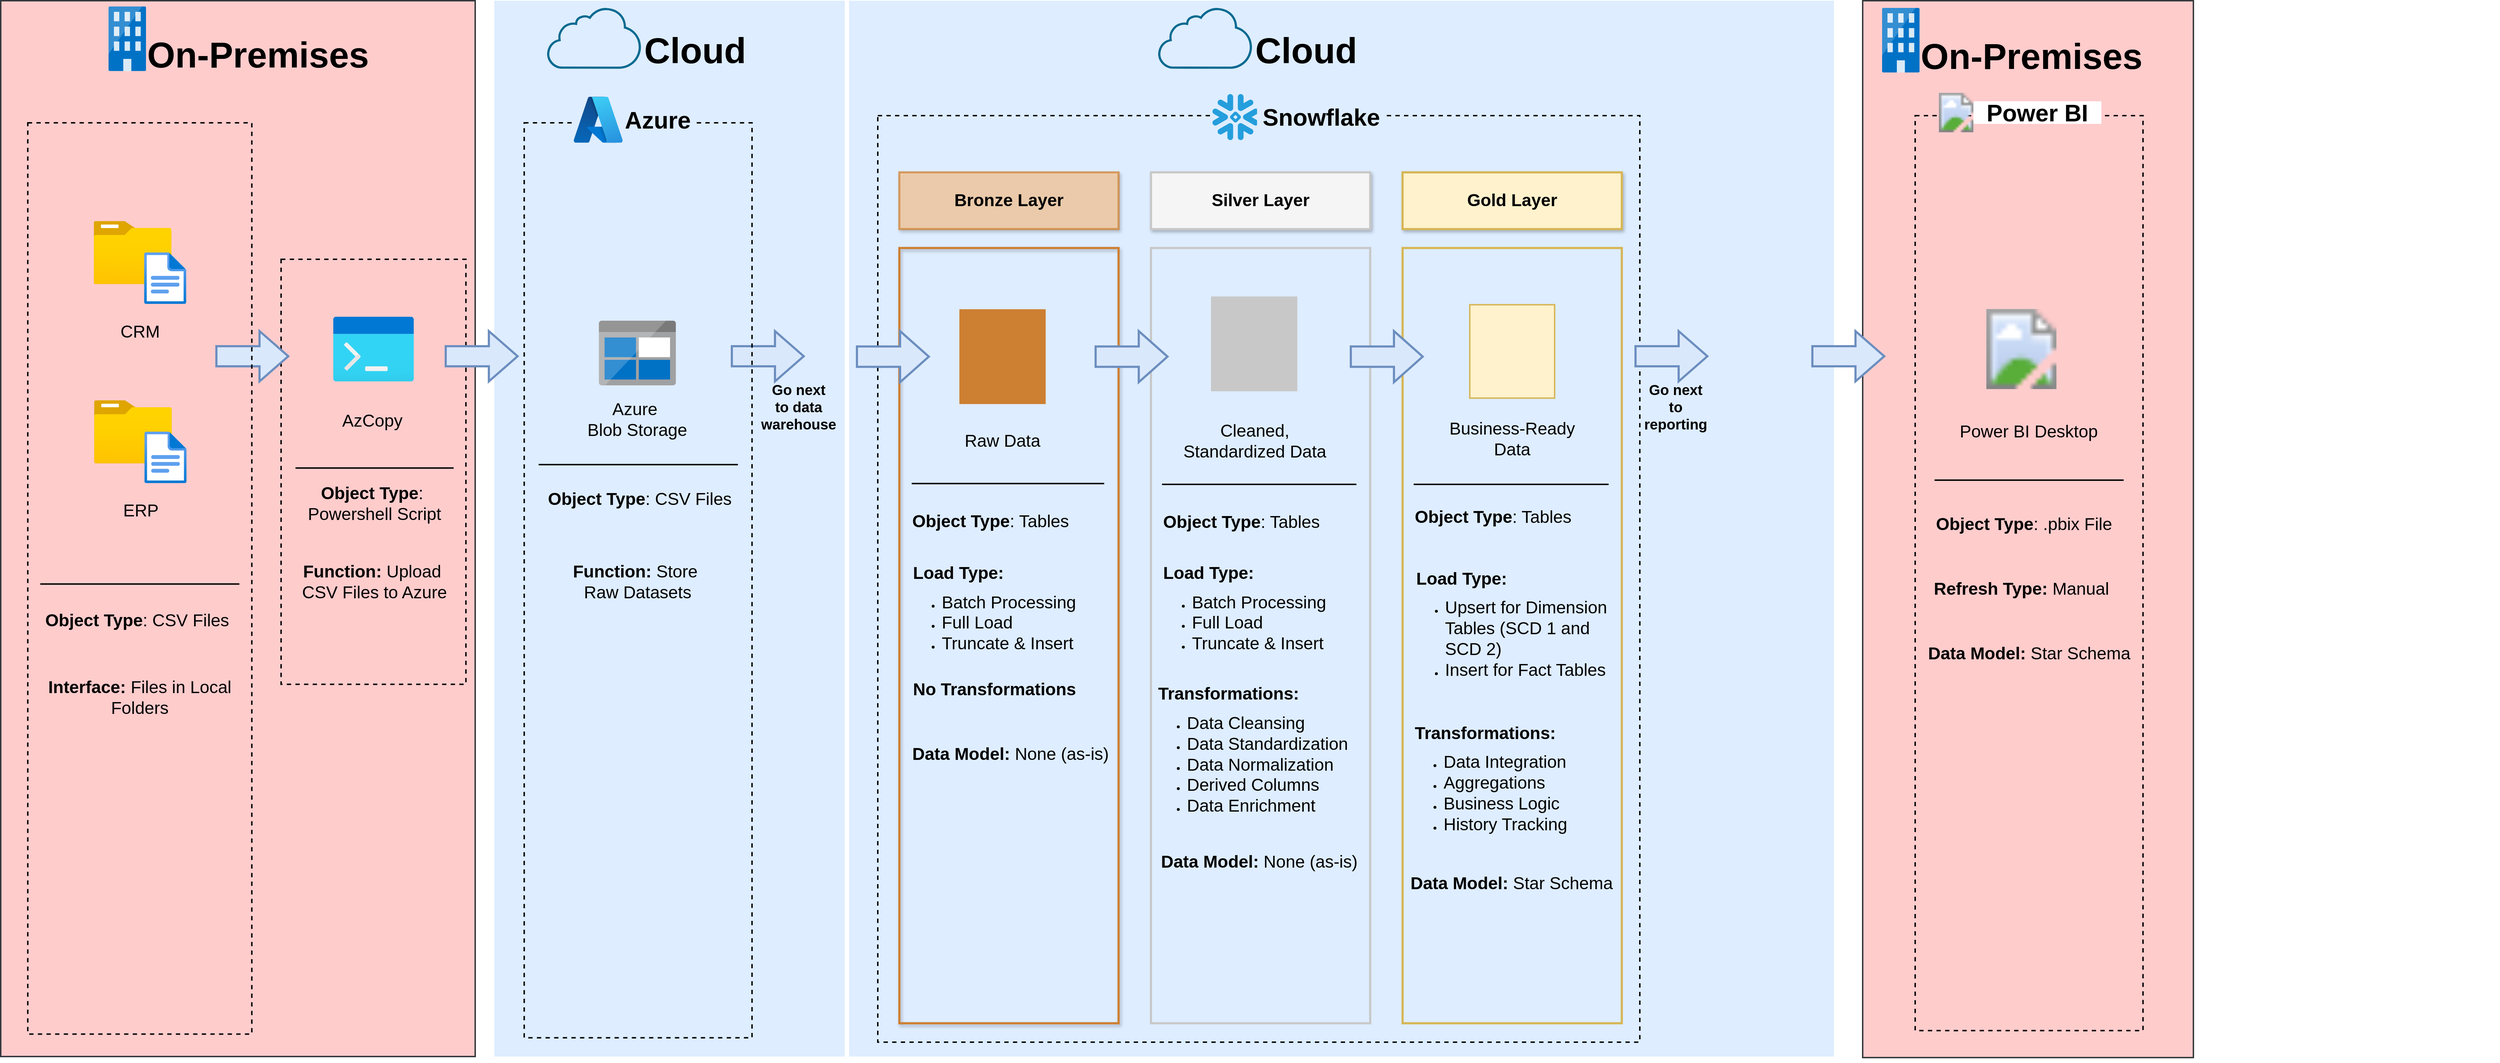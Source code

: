 <mxfile version="28.0.6">
  <diagram name="Page-1" id="2p3W1TwI71qRCSyU0E8I">
    <mxGraphModel dx="4753" dy="3997" grid="1" gridSize="10" guides="1" tooltips="1" connect="1" arrows="1" fold="1" page="1" pageScale="1" pageWidth="1200" pageHeight="1500" background="none" math="0" shadow="0">
      <root>
        <mxCell id="0" />
        <mxCell id="1" parent="0" />
        <mxCell id="uIToXqVDKAPkT3p9r34H-1" value="" style="rounded=0;whiteSpace=wrap;html=1;fillColor=#DEEDFF;strokeColor=none;strokeWidth=2;" parent="1" vertex="1">
          <mxGeometry x="1200" y="-1490" width="1370" height="1470" as="geometry" />
        </mxCell>
        <mxCell id="uIToXqVDKAPkT3p9r34H-6" value="" style="rounded=0;whiteSpace=wrap;html=1;dashed=1;fillColor=none;strokeWidth=2;" parent="1" vertex="1">
          <mxGeometry x="1240" y="-1330" width="1060" height="1290" as="geometry" />
        </mxCell>
        <mxCell id="uIToXqVDKAPkT3p9r34H-25" value="" style="rounded=0;whiteSpace=wrap;html=1;fillColor=none;strokeColor=#d6b656;shadow=0;strokeWidth=3;" parent="1" vertex="1">
          <mxGeometry x="1970.002" y="-1145.714" width="304.94" height="1079.39" as="geometry" />
        </mxCell>
        <mxCell id="uIToXqVDKAPkT3p9r34H-26" value="&lt;b&gt;&lt;font style=&quot;font-size: 24px;&quot;&gt;Gold Layer&lt;/font&gt;&lt;/b&gt;" style="rounded=0;whiteSpace=wrap;html=1;fillColor=#fff2cc;strokeColor=#D6B656;strokeWidth=3;shadow=1;" parent="1" vertex="1">
          <mxGeometry x="1970.002" y="-1251.02" width="304.94" height="78.98" as="geometry" />
        </mxCell>
        <mxCell id="uIToXqVDKAPkT3p9r34H-51" value="" style="group" parent="1" vertex="1" connectable="0">
          <mxGeometry x="1619.995" y="-1251.02" width="304.94" height="1184.696" as="geometry" />
        </mxCell>
        <mxCell id="uIToXqVDKAPkT3p9r34H-16" value="" style="rounded=0;whiteSpace=wrap;html=1;fillColor=none;strokeColor=#C8C8C8;shadow=0;gradientColor=none;strokeWidth=3;" parent="uIToXqVDKAPkT3p9r34H-51" vertex="1">
          <mxGeometry y="105.306" width="304.94" height="1079.39" as="geometry" />
        </mxCell>
        <mxCell id="uIToXqVDKAPkT3p9r34H-17" value="&lt;b&gt;&lt;font style=&quot;font-size: 24px;&quot;&gt;Silver Layer&lt;/font&gt;&lt;/b&gt;" style="rounded=0;whiteSpace=wrap;html=1;fillColor=light-dark(#F5F5F5,#959595);gradientColor=none;strokeColor=#C8C8C8;strokeWidth=3;shadow=1;" parent="uIToXqVDKAPkT3p9r34H-51" vertex="1">
          <mxGeometry width="304.94" height="78.98" as="geometry" />
        </mxCell>
        <mxCell id="uIToXqVDKAPkT3p9r34H-18" value="" style="sketch=0;verticalLabelPosition=bottom;sketch=0;aspect=fixed;html=1;verticalAlign=top;strokeColor=#C8C8C8;fillColor=#C8C8C8;align=center;outlineConnect=0;pointerEvents=1;shape=mxgraph.citrix2.site_database;fillStyle=auto;gradientColor=none;strokeWidth=2;" parent="uIToXqVDKAPkT3p9r34H-51" vertex="1">
          <mxGeometry x="84.517" y="173.755" width="118.03" height="130" as="geometry" />
        </mxCell>
        <mxCell id="uIToXqVDKAPkT3p9r34H-19" value="&lt;font style=&quot;font-size: 24px;&quot;&gt;Cleaned, Standardized Data&lt;/font&gt;" style="text;html=1;align=center;verticalAlign=middle;whiteSpace=wrap;rounded=0;" parent="uIToXqVDKAPkT3p9r34H-51" vertex="1">
          <mxGeometry x="43.111" y="334.347" width="202.848" height="78.98" as="geometry" />
        </mxCell>
        <mxCell id="uIToXqVDKAPkT3p9r34H-20" value="" style="line;strokeWidth=2;rotatable=0;dashed=0;labelPosition=right;align=left;verticalAlign=middle;spacingTop=0;spacingLeft=6;points=[];portConstraint=eastwest;" parent="uIToXqVDKAPkT3p9r34H-51" vertex="1">
          <mxGeometry x="15.385" y="421.22" width="270.38" height="26.33" as="geometry" />
        </mxCell>
        <mxCell id="uIToXqVDKAPkT3p9r34H-23" value="&lt;div style=&quot;&quot;&gt;&lt;b style=&quot;&quot;&gt;&lt;font style=&quot;font-size: 24px;&quot;&gt;Transformations:&lt;/font&gt;&lt;/b&gt;&lt;/div&gt;&lt;div style=&quot;&quot;&gt;&lt;ul&gt;&lt;li&gt;&lt;font style=&quot;font-size: 24px;&quot;&gt;Data Cleansing&lt;/font&gt;&lt;/li&gt;&lt;li&gt;&lt;font style=&quot;font-size: 24px;&quot;&gt;Data Standardization&lt;/font&gt;&lt;/li&gt;&lt;li&gt;&lt;font style=&quot;font-size: 24px;&quot;&gt;Data Normalization&lt;/font&gt;&lt;/li&gt;&lt;li&gt;&lt;font style=&quot;font-size: 24px;&quot;&gt;Derived Columns&lt;/font&gt;&lt;/li&gt;&lt;li&gt;&lt;font style=&quot;font-size: 24px;&quot;&gt;Data Enrichment&lt;/font&gt;&lt;/li&gt;&lt;/ul&gt;&lt;/div&gt;" style="text;html=1;align=left;verticalAlign=middle;whiteSpace=wrap;rounded=0;" parent="uIToXqVDKAPkT3p9r34H-51" vertex="1">
          <mxGeometry x="8.345" y="771.02" width="270.38" height="78.98" as="geometry" />
        </mxCell>
        <mxCell id="uIToXqVDKAPkT3p9r34H-24" value="&lt;div style=&quot;&quot;&gt;&lt;font style=&quot;font-size: 24px;&quot;&gt;&lt;b style=&quot;&quot;&gt;Data Model:&lt;/b&gt;&amp;nbsp;None (as-is)&lt;/font&gt;&lt;/div&gt;" style="text;html=1;align=left;verticalAlign=middle;whiteSpace=wrap;rounded=0;" parent="uIToXqVDKAPkT3p9r34H-51" vertex="1">
          <mxGeometry x="12.285" y="921.02" width="280.38" height="78.98" as="geometry" />
        </mxCell>
        <mxCell id="uIToXqVDKAPkT3p9r34H-46" value="&lt;div style=&quot;&quot;&gt;&lt;font style=&quot;font-size: 24px;&quot;&gt;&lt;b style=&quot;background-color: transparent; color: light-dark(rgb(0, 0, 0), rgb(255, 255, 255));&quot;&gt;Object Type&lt;/b&gt;&lt;span style=&quot;background-color: transparent; color: light-dark(rgb(0, 0, 0), rgb(255, 255, 255));&quot;&gt;: Tables&lt;/span&gt;&lt;/font&gt;&lt;/div&gt;" style="text;html=1;align=left;verticalAlign=middle;whiteSpace=wrap;rounded=0;" parent="uIToXqVDKAPkT3p9r34H-51" vertex="1">
          <mxGeometry x="15.385" y="447.55" width="269.28" height="78.98" as="geometry" />
        </mxCell>
        <mxCell id="uIToXqVDKAPkT3p9r34H-47" value="&lt;b style=&quot;&quot;&gt;&lt;font style=&quot;font-size: 24px;&quot;&gt;Load Type:&lt;/font&gt;&lt;/b&gt;&lt;div&gt;&lt;ul&gt;&lt;li&gt;&lt;font style=&quot;font-size: 24px;&quot;&gt;Batch Processing&lt;/font&gt;&lt;/li&gt;&lt;li&gt;&lt;font style=&quot;font-size: 24px;&quot;&gt;Full Load&lt;/font&gt;&lt;/li&gt;&lt;li&gt;&lt;font style=&quot;font-size: 24px;&quot;&gt;Truncate &amp;amp; Insert&lt;/font&gt;&lt;/li&gt;&lt;/ul&gt;&lt;/div&gt;&lt;div&gt;&lt;b&gt;&lt;font style=&quot;font-size: 24px;&quot;&gt;&lt;br&gt;&lt;/font&gt;&lt;/b&gt;&lt;div&gt;&lt;span style=&quot;font-size: 13px;&quot;&gt;&lt;b&gt;&lt;br&gt;&lt;/b&gt;&lt;/span&gt;&lt;/div&gt;&lt;/div&gt;" style="text;html=1;align=left;verticalAlign=middle;whiteSpace=wrap;rounded=0;" parent="uIToXqVDKAPkT3p9r34H-51" vertex="1">
          <mxGeometry x="15.485" y="542.33" width="271.67" height="185.59" as="geometry" />
        </mxCell>
        <mxCell id="uIToXqVDKAPkT3p9r34H-50" value="" style="group" parent="1" vertex="1" connectable="0">
          <mxGeometry x="1270" y="-1251.02" width="373" height="1184.7" as="geometry" />
        </mxCell>
        <mxCell id="uIToXqVDKAPkT3p9r34H-7" value="" style="rounded=0;whiteSpace=wrap;html=1;fillColor=none;strokeColor=#CD7F32;shadow=1;strokeWidth=3;" parent="uIToXqVDKAPkT3p9r34H-50" vertex="1">
          <mxGeometry y="105.31" width="304.94" height="1079.39" as="geometry" />
        </mxCell>
        <mxCell id="uIToXqVDKAPkT3p9r34H-8" value="&lt;b&gt;&lt;font style=&quot;font-size: 24px;&quot;&gt;Bronze Layer&lt;/font&gt;&lt;/b&gt;" style="rounded=0;whiteSpace=wrap;html=1;fillColor=#ffcc99;opacity=70;strokeColor=#CD7F32;shadow=1;strokeWidth=3;" parent="uIToXqVDKAPkT3p9r34H-50" vertex="1">
          <mxGeometry width="304.94" height="78.98" as="geometry" />
        </mxCell>
        <mxCell id="uIToXqVDKAPkT3p9r34H-9" value="" style="sketch=0;verticalLabelPosition=bottom;sketch=0;aspect=fixed;html=1;verticalAlign=top;strokeColor=#CD7F32;fillColor=#CD7F32;align=center;outlineConnect=0;pointerEvents=1;shape=mxgraph.citrix2.site_database;fillStyle=auto;gradientColor=none;strokeWidth=2;" parent="uIToXqVDKAPkT3p9r34H-50" vertex="1">
          <mxGeometry x="84.511" y="191.575" width="118.03" height="130" as="geometry" />
        </mxCell>
        <mxCell id="uIToXqVDKAPkT3p9r34H-10" value="&lt;font style=&quot;font-size: 24px;&quot;&gt;Raw Data&lt;/font&gt;" style="text;html=1;align=center;verticalAlign=middle;whiteSpace=wrap;rounded=0;" parent="uIToXqVDKAPkT3p9r34H-50" vertex="1">
          <mxGeometry x="42.105" y="334.347" width="202.848" height="78.98" as="geometry" />
        </mxCell>
        <mxCell id="uIToXqVDKAPkT3p9r34H-11" value="" style="line;strokeWidth=2;rotatable=0;dashed=0;labelPosition=right;align=left;verticalAlign=middle;spacingTop=0;spacingLeft=6;points=[];portConstraint=eastwest;" parent="uIToXqVDKAPkT3p9r34H-50" vertex="1">
          <mxGeometry x="17.2" y="420.06" width="267.74" height="26.33" as="geometry" />
        </mxCell>
        <mxCell id="uIToXqVDKAPkT3p9r34H-12" value="&lt;div style=&quot;&quot;&gt;&lt;font style=&quot;font-size: 24px;&quot;&gt;&lt;b style=&quot;background-color: transparent; color: light-dark(rgb(0, 0, 0), rgb(255, 255, 255));&quot;&gt;Object Type&lt;/b&gt;&lt;span style=&quot;background-color: transparent; color: light-dark(rgb(0, 0, 0), rgb(255, 255, 255));&quot;&gt;: Tables&lt;/span&gt;&lt;/font&gt;&lt;/div&gt;" style="text;html=1;align=left;verticalAlign=middle;whiteSpace=wrap;rounded=0;" parent="uIToXqVDKAPkT3p9r34H-50" vertex="1">
          <mxGeometry x="15.66" y="446.39" width="269.28" height="78.98" as="geometry" />
        </mxCell>
        <mxCell id="uIToXqVDKAPkT3p9r34H-13" value="&lt;b style=&quot;&quot;&gt;&lt;font style=&quot;font-size: 24px;&quot;&gt;Load Type:&lt;/font&gt;&lt;/b&gt;&lt;div&gt;&lt;ul&gt;&lt;li&gt;&lt;font style=&quot;font-size: 24px;&quot;&gt;Batch Processing&lt;/font&gt;&lt;/li&gt;&lt;li&gt;&lt;font style=&quot;font-size: 24px;&quot;&gt;Full Load&lt;/font&gt;&lt;/li&gt;&lt;li&gt;&lt;font style=&quot;font-size: 24px;&quot;&gt;Truncate &amp;amp; Insert&lt;/font&gt;&lt;/li&gt;&lt;/ul&gt;&lt;/div&gt;&lt;div&gt;&lt;b&gt;&lt;font style=&quot;font-size: 24px;&quot;&gt;&lt;br&gt;&lt;/font&gt;&lt;/b&gt;&lt;div&gt;&lt;span style=&quot;font-size: 13px;&quot;&gt;&lt;b&gt;&lt;br&gt;&lt;/b&gt;&lt;/span&gt;&lt;/div&gt;&lt;/div&gt;" style="text;html=1;align=left;verticalAlign=middle;whiteSpace=wrap;rounded=0;" parent="uIToXqVDKAPkT3p9r34H-50" vertex="1">
          <mxGeometry x="17.39" y="542.33" width="271.67" height="185.59" as="geometry" />
        </mxCell>
        <mxCell id="uIToXqVDKAPkT3p9r34H-14" value="&lt;div style=&quot;&quot;&gt;&lt;b style=&quot;&quot;&gt;&lt;font style=&quot;font-size: 24px;&quot;&gt;No Transformations&lt;/font&gt;&lt;/b&gt;&lt;/div&gt;" style="text;html=1;align=left;verticalAlign=middle;whiteSpace=wrap;rounded=0;" parent="uIToXqVDKAPkT3p9r34H-50" vertex="1">
          <mxGeometry x="17.2" y="681.02" width="250" height="78.98" as="geometry" />
        </mxCell>
        <mxCell id="uIToXqVDKAPkT3p9r34H-15" value="&lt;div style=&quot;&quot;&gt;&lt;font style=&quot;font-size: 24px;&quot;&gt;&lt;b style=&quot;&quot;&gt;Data Model:&lt;/b&gt;&amp;nbsp;&lt;/font&gt;&lt;font style=&quot;background-color: transparent; color: light-dark(rgb(0, 0, 0), rgb(255, 255, 255)); font-size: 24px;&quot;&gt;None&amp;nbsp;&lt;/font&gt;&lt;span style=&quot;background-color: transparent; color: light-dark(rgb(0, 0, 0), rgb(255, 255, 255)); font-size: 24px;&quot;&gt;(as-is)&lt;/span&gt;&lt;/div&gt;" style="text;html=1;align=left;verticalAlign=middle;whiteSpace=wrap;rounded=0;" parent="uIToXqVDKAPkT3p9r34H-50" vertex="1">
          <mxGeometry x="15.66" y="771.02" width="281.41" height="78.98" as="geometry" />
        </mxCell>
        <mxCell id="uIToXqVDKAPkT3p9r34H-37" value="" style="html=1;shadow=0;dashed=0;align=center;verticalAlign=middle;shape=mxgraph.arrows2.arrow;dy=0.6;dx=40;notch=0;fillColor=#dae8fc;strokeColor=#6c8ebf;strokeWidth=3;" parent="uIToXqVDKAPkT3p9r34H-50" vertex="1">
          <mxGeometry x="-59" y="221.023" width="100" height="71.102" as="geometry" />
        </mxCell>
        <mxCell id="uIToXqVDKAPkT3p9r34H-64" value="" style="html=1;shadow=0;dashed=0;align=center;verticalAlign=middle;shape=mxgraph.arrows2.arrow;dy=0.6;dx=40;notch=0;fillColor=#dae8fc;strokeColor=#6c8ebf;strokeWidth=3;" parent="uIToXqVDKAPkT3p9r34H-50" vertex="1">
          <mxGeometry x="273" y="221.02" width="100" height="71.102" as="geometry" />
        </mxCell>
        <mxCell id="uIToXqVDKAPkT3p9r34H-77" value="" style="html=1;shadow=0;dashed=0;align=center;verticalAlign=middle;shape=mxgraph.arrows2.arrow;dy=0.6;dx=40;notch=0;fillColor=#dae8fc;strokeColor=#6c8ebf;strokeWidth=3;" parent="uIToXqVDKAPkT3p9r34H-50" vertex="1">
          <mxGeometry x="628" y="221.02" width="100" height="71.102" as="geometry" />
        </mxCell>
        <mxCell id="SgpQ-Ep98uLSc8GFuPtw-1" value="" style="rounded=0;whiteSpace=wrap;html=1;fillColor=#FFCCCC;strokeColor=#36393d;strokeWidth=2;" parent="1" vertex="1">
          <mxGeometry x="20" y="-1490" width="660" height="1470" as="geometry" />
        </mxCell>
        <mxCell id="SgpQ-Ep98uLSc8GFuPtw-4" value="" style="rounded=0;whiteSpace=wrap;html=1;fillColor=#DEEDFF;strokeColor=none;strokeWidth=2;" parent="1" vertex="1">
          <mxGeometry x="706.49" y="-1490" width="487.46" height="1470" as="geometry" />
        </mxCell>
        <mxCell id="fqEwVpQqHCHQ80SQMjaH-1" value="" style="group;strokeWidth=2;" parent="1" vertex="1" connectable="0">
          <mxGeometry x="410.002" y="-1130.005" width="329.998" height="591.709" as="geometry" />
        </mxCell>
        <mxCell id="qWopWF9tR3x7Arqnewn6-15" value="" style="rounded=0;whiteSpace=wrap;html=1;dashed=1;fillColor=none;strokeWidth=2;" parent="fqEwVpQqHCHQ80SQMjaH-1" vertex="1">
          <mxGeometry width="257.104" height="591.709" as="geometry" />
        </mxCell>
        <mxCell id="qWopWF9tR3x7Arqnewn6-9" value="" style="line;strokeWidth=2;rotatable=0;dashed=0;labelPosition=right;align=left;verticalAlign=middle;spacingTop=0;spacingLeft=6;points=[];portConstraint=eastwest;" parent="fqEwVpQqHCHQ80SQMjaH-1" vertex="1">
          <mxGeometry x="20" y="277.53" width="220" height="26.18" as="geometry" />
        </mxCell>
        <mxCell id="qWopWF9tR3x7Arqnewn6-81" value="" style="group" parent="fqEwVpQqHCHQ80SQMjaH-1" vertex="1" connectable="0">
          <mxGeometry x="45.015" y="70.691" width="164.478" height="193.745" as="geometry" />
        </mxCell>
        <mxCell id="qWopWF9tR3x7Arqnewn6-10" value="&lt;font style=&quot;font-size: 24px;&quot;&gt;AzCopy&lt;/font&gt;" style="text;html=1;align=center;verticalAlign=middle;whiteSpace=wrap;rounded=0;" parent="qWopWF9tR3x7Arqnewn6-81" vertex="1">
          <mxGeometry y="115.2" width="164.478" height="78.545" as="geometry" />
        </mxCell>
        <mxCell id="SgpQ-Ep98uLSc8GFuPtw-29" value="" style="image;aspect=fixed;html=1;points=[];align=center;fontSize=12;image=img/lib/azure2/general/Powershell.svg;" parent="fqEwVpQqHCHQ80SQMjaH-1" vertex="1">
          <mxGeometry x="72.302" y="80.001" width="112.5" height="90" as="geometry" />
        </mxCell>
        <mxCell id="qWopWF9tR3x7Arqnewn6-11" value="&lt;font style=&quot;font-size: 24px;&quot;&gt;&lt;b style=&quot;&quot;&gt;Object Type&lt;/b&gt;:&amp;nbsp;&lt;/font&gt;&lt;div&gt;&lt;font style=&quot;font-size: 24px;&quot;&gt;&lt;font style=&quot;&quot;&gt;Powershell&amp;nbsp;&lt;/font&gt;&lt;span style=&quot;background-color: transparent; color: light-dark(rgb(0, 0, 0), rgb(255, 255, 255));&quot;&gt;Script&lt;/span&gt;&lt;/font&gt;&lt;/div&gt;" style="text;html=1;align=center;verticalAlign=middle;whiteSpace=wrap;rounded=0;" parent="fqEwVpQqHCHQ80SQMjaH-1" vertex="1">
          <mxGeometry x="20" y="301" width="220" height="78.55" as="geometry" />
        </mxCell>
        <mxCell id="qWopWF9tR3x7Arqnewn6-12" value="&lt;font style=&quot;font-size: 24px;&quot;&gt;&lt;b style=&quot;&quot;&gt;Function: &lt;/b&gt;Upload&amp;nbsp;&lt;/font&gt;&lt;div&gt;&lt;font style=&quot;font-size: 24px;&quot;&gt;CSV Files to Azure&lt;/font&gt;&lt;/div&gt;" style="text;html=1;align=center;verticalAlign=middle;whiteSpace=wrap;rounded=0;" parent="fqEwVpQqHCHQ80SQMjaH-1" vertex="1">
          <mxGeometry x="20" y="410" width="220" height="78.55" as="geometry" />
        </mxCell>
        <mxCell id="Jk4eIDcRh7JRY9oTh89a-13" value="" style="html=1;shadow=0;dashed=0;align=center;verticalAlign=middle;shape=mxgraph.arrows2.arrow;dy=0.6;dx=40;notch=0;fillColor=#dae8fc;strokeColor=#6c8ebf;strokeWidth=3;" parent="fqEwVpQqHCHQ80SQMjaH-1" vertex="1">
          <mxGeometry x="626.998" y="100.005" width="100" height="70" as="geometry" />
        </mxCell>
        <mxCell id="Jk4eIDcRh7JRY9oTh89a-10" value="" style="html=1;shadow=0;dashed=0;align=center;verticalAlign=middle;shape=mxgraph.arrows2.arrow;dy=0.6;dx=40;notch=0;fillColor=#dae8fc;strokeColor=#6c8ebf;strokeWidth=3;" parent="1" vertex="1">
          <mxGeometry x="320" y="-1030" width="100" height="70" as="geometry" />
        </mxCell>
        <mxCell id="Jk4eIDcRh7JRY9oTh89a-12" value="" style="html=1;shadow=0;dashed=0;align=center;verticalAlign=middle;shape=mxgraph.arrows2.arrow;dy=0.6;dx=40;notch=0;fillColor=#dae8fc;strokeColor=#6c8ebf;strokeWidth=3;" parent="1" vertex="1">
          <mxGeometry x="639" y="-1030" width="100" height="70" as="geometry" />
        </mxCell>
        <mxCell id="Jk4eIDcRh7JRY9oTh89a-14" value="" style="group;strokeWidth=2;" parent="1" vertex="1" connectable="0">
          <mxGeometry x="747.16" y="-1370" width="316.92" height="1323.82" as="geometry" />
        </mxCell>
        <mxCell id="SgpQ-Ep98uLSc8GFuPtw-6" value="" style="rounded=0;whiteSpace=wrap;html=1;dashed=1;fillColor=none;strokeWidth=2;" parent="Jk4eIDcRh7JRY9oTh89a-14" vertex="1">
          <mxGeometry x="1" y="50" width="316.92" height="1273.82" as="geometry" />
        </mxCell>
        <mxCell id="qWopWF9tR3x7Arqnewn6-22" value="&lt;font style=&quot;font-size: 24px;&quot;&gt;&lt;b style=&quot;&quot;&gt;Object Type&lt;/b&gt;: CSV Files&lt;/font&gt;" style="text;html=1;align=center;verticalAlign=middle;whiteSpace=wrap;rounded=0;" parent="Jk4eIDcRh7JRY9oTh89a-14" vertex="1">
          <mxGeometry x="21.09" y="534.92" width="281.75" height="78.55" as="geometry" />
        </mxCell>
        <mxCell id="qWopWF9tR3x7Arqnewn6-23" value="&lt;font style=&quot;font-size: 24px;&quot;&gt;&lt;b style=&quot;&quot;&gt;Function: &lt;/b&gt;Store&amp;nbsp;&lt;/font&gt;&lt;div style=&quot;&quot;&gt;&lt;font style=&quot;font-size: 24px;&quot;&gt;Raw Datasets&lt;/font&gt;&lt;/div&gt;" style="text;html=1;align=center;verticalAlign=middle;whiteSpace=wrap;rounded=0;" parent="Jk4eIDcRh7JRY9oTh89a-14" vertex="1">
          <mxGeometry x="17.582" y="649.998" width="281.75" height="78.55" as="geometry" />
        </mxCell>
        <mxCell id="SgpQ-Ep98uLSc8GFuPtw-27" value="" style="image;sketch=0;aspect=fixed;html=1;points=[];align=center;fontSize=12;image=img/lib/mscae/BlobBlock.svg;" parent="Jk4eIDcRh7JRY9oTh89a-14" vertex="1">
          <mxGeometry x="104.89" y="325.442" width="107.14" height="90" as="geometry" />
        </mxCell>
        <mxCell id="qWopWF9tR3x7Arqnewn6-19" value="&lt;font style=&quot;font-size: 24px;&quot;&gt;Azure&amp;nbsp;&lt;/font&gt;&lt;div&gt;&lt;font style=&quot;font-size: 24px;&quot;&gt;Blob Storage&lt;/font&gt;&lt;/div&gt;" style="text;html=1;align=center;verticalAlign=middle;whiteSpace=wrap;rounded=0;" parent="Jk4eIDcRh7JRY9oTh89a-14" vertex="1">
          <mxGeometry x="21.085" y="415.444" width="274.724" height="94.67" as="geometry" />
        </mxCell>
        <mxCell id="SgpQ-Ep98uLSc8GFuPtw-43" value="" style="line;strokeWidth=2;rotatable=0;dashed=0;labelPosition=right;align=left;verticalAlign=middle;spacingTop=0;spacingLeft=6;points=[];portConstraint=eastwest;" parent="Jk4eIDcRh7JRY9oTh89a-14" vertex="1">
          <mxGeometry x="21.093" y="510.11" width="277.169" height="31.553" as="geometry" />
        </mxCell>
        <mxCell id="Jk4eIDcRh7JRY9oTh89a-18" value="" style="group" parent="Jk4eIDcRh7JRY9oTh89a-14" vertex="1" connectable="0">
          <mxGeometry x="64.93" y="13.66" width="171.56" height="64.12" as="geometry" />
        </mxCell>
        <mxCell id="Jk4eIDcRh7JRY9oTh89a-20" value="" style="group" parent="Jk4eIDcRh7JRY9oTh89a-18" vertex="1" connectable="0">
          <mxGeometry x="5" width="166.56" height="64.12" as="geometry" />
        </mxCell>
        <mxCell id="SgpQ-Ep98uLSc8GFuPtw-7" value="&lt;font style=&quot;font-size: 33px;&quot;&gt;&lt;b style=&quot;&quot;&gt;&amp;nbsp;Azure&amp;nbsp;&lt;/b&gt;&lt;/font&gt;" style="rounded=0;whiteSpace=wrap;html=1;fillColor=#DEEDFF;strokeColor=none;labelBackgroundColor=none;" parent="Jk4eIDcRh7JRY9oTh89a-20" vertex="1">
          <mxGeometry x="66.56" y="16.34" width="100" height="31.45" as="geometry" />
        </mxCell>
        <mxCell id="Jk4eIDcRh7JRY9oTh89a-17" value="" style="image;aspect=fixed;html=1;points=[];align=center;fontSize=12;image=img/lib/azure2/other/Azure_A.svg;imageBackground=#DEEDFF;" parent="Jk4eIDcRh7JRY9oTh89a-20" vertex="1">
          <mxGeometry width="68" height="64.12" as="geometry" />
        </mxCell>
        <mxCell id="Jk4eIDcRh7JRY9oTh89a-15" value="" style="group" parent="1" vertex="1" connectable="0">
          <mxGeometry x="57.66" y="-1320" width="311.64" height="1268.71" as="geometry" />
        </mxCell>
        <mxCell id="qWopWF9tR3x7Arqnewn6-78" value="" style="rounded=0;whiteSpace=wrap;html=1;dashed=1;fillColor=none;strokeWidth=2;" parent="Jk4eIDcRh7JRY9oTh89a-15" vertex="1">
          <mxGeometry width="311.64" height="1268.71" as="geometry" />
        </mxCell>
        <mxCell id="SgpQ-Ep98uLSc8GFuPtw-41" value="" style="line;strokeWidth=2;rotatable=0;dashed=0;labelPosition=right;align=left;verticalAlign=middle;spacingTop=0;spacingLeft=6;points=[];portConstraint=eastwest;" parent="Jk4eIDcRh7JRY9oTh89a-15" vertex="1">
          <mxGeometry x="17.31" y="629.287" width="277.015" height="25.577" as="geometry" />
        </mxCell>
        <mxCell id="qWopWF9tR3x7Arqnewn6-5" value="&lt;font style=&quot;font-size: 24px;&quot;&gt;&lt;b style=&quot;&quot;&gt;Object Type&lt;/b&gt;: CSV Files&lt;/font&gt;" style="text;html=1;align=left;verticalAlign=middle;whiteSpace=wrap;rounded=0;" parent="Jk4eIDcRh7JRY9oTh89a-15" vertex="1">
          <mxGeometry x="22.34" y="653.781" width="270" height="78.894" as="geometry" />
        </mxCell>
        <mxCell id="qWopWF9tR3x7Arqnewn6-6" value="&lt;font style=&quot;font-size: 24px;&quot;&gt;&lt;b style=&quot;&quot;&gt;Interface: &lt;/b&gt;Files in&amp;nbsp;&lt;span style=&quot;background-color: transparent; color: light-dark(rgb(0, 0, 0), rgb(255, 255, 255));&quot;&gt;Local Folders&lt;/span&gt;&lt;/font&gt;" style="text;html=1;align=center;verticalAlign=middle;whiteSpace=wrap;rounded=0;" parent="Jk4eIDcRh7JRY9oTh89a-15" vertex="1">
          <mxGeometry x="13.411" y="761.984" width="284.806" height="76.731" as="geometry" />
        </mxCell>
        <mxCell id="qWopWF9tR3x7Arqnewn6-80" value="" style="group" parent="Jk4eIDcRh7JRY9oTh89a-15" vertex="1" connectable="0">
          <mxGeometry x="82.807" y="386.305" width="169.37" height="204.616" as="geometry" />
        </mxCell>
        <mxCell id="qWopWF9tR3x7Arqnewn6-4" value="&lt;font style=&quot;font-size: 24px;&quot;&gt;ERP&lt;/font&gt;" style="text;html=1;align=center;verticalAlign=middle;whiteSpace=wrap;rounded=0;" parent="qWopWF9tR3x7Arqnewn6-80" vertex="1">
          <mxGeometry x="22.38" y="115.557" width="103.881" height="76.731" as="geometry" />
        </mxCell>
        <mxCell id="Jk4eIDcRh7JRY9oTh89a-2" value="" style="group" parent="qWopWF9tR3x7Arqnewn6-80" vertex="1" connectable="0">
          <mxGeometry x="9.28" width="130.09" height="115.558" as="geometry" />
        </mxCell>
        <mxCell id="SgpQ-Ep98uLSc8GFuPtw-23" value="" style="image;aspect=fixed;html=1;points=[];align=center;fontSize=12;image=img/lib/azure2/general/Folder_Blank.svg;" parent="Jk4eIDcRh7JRY9oTh89a-2" vertex="1">
          <mxGeometry width="108.338" height="87.921" as="geometry" />
        </mxCell>
        <mxCell id="SgpQ-Ep98uLSc8GFuPtw-24" value="" style="image;aspect=fixed;html=1;points=[];align=center;fontSize=12;image=img/lib/azure2/general/File.svg;" parent="Jk4eIDcRh7JRY9oTh89a-2" vertex="1">
          <mxGeometry x="70.25" y="43.531" width="58.458" height="72.027" as="geometry" />
        </mxCell>
        <mxCell id="Jk4eIDcRh7JRY9oTh89a-4" value="" style="group" parent="Jk4eIDcRh7JRY9oTh89a-15" vertex="1" connectable="0">
          <mxGeometry x="82.34" y="136.766" width="169.37" height="204.616" as="geometry" />
        </mxCell>
        <mxCell id="Jk4eIDcRh7JRY9oTh89a-5" value="&lt;font style=&quot;font-size: 24px;&quot;&gt;CRM&lt;/font&gt;" style="text;html=1;align=center;verticalAlign=middle;whiteSpace=wrap;rounded=0;" parent="Jk4eIDcRh7JRY9oTh89a-4" vertex="1">
          <mxGeometry x="22.38" y="115.557" width="103.881" height="76.731" as="geometry" />
        </mxCell>
        <mxCell id="Jk4eIDcRh7JRY9oTh89a-6" value="" style="group" parent="Jk4eIDcRh7JRY9oTh89a-4" vertex="1" connectable="0">
          <mxGeometry x="9.28" width="130.09" height="115.558" as="geometry" />
        </mxCell>
        <mxCell id="Jk4eIDcRh7JRY9oTh89a-7" value="" style="image;aspect=fixed;html=1;points=[];align=center;fontSize=12;image=img/lib/azure2/general/Folder_Blank.svg;" parent="Jk4eIDcRh7JRY9oTh89a-6" vertex="1">
          <mxGeometry width="108.338" height="87.921" as="geometry" />
        </mxCell>
        <mxCell id="Jk4eIDcRh7JRY9oTh89a-8" value="" style="image;aspect=fixed;html=1;points=[];align=center;fontSize=12;image=img/lib/azure2/general/File.svg;" parent="Jk4eIDcRh7JRY9oTh89a-6" vertex="1">
          <mxGeometry x="70.25" y="43.531" width="58.458" height="72.027" as="geometry" />
        </mxCell>
        <mxCell id="Jk4eIDcRh7JRY9oTh89a-16" value="&lt;font style=&quot;font-size: 20px;&quot;&gt;&lt;b&gt;Go next&lt;/b&gt;&lt;/font&gt;&lt;div&gt;&lt;font style=&quot;font-size: 20px;&quot;&gt;&lt;b&gt;to data warehouse&lt;/b&gt;&lt;/font&gt;&lt;/div&gt;" style="text;html=1;align=center;verticalAlign=middle;whiteSpace=wrap;rounded=0;" parent="1" vertex="1">
          <mxGeometry x="1090" y="-940" width="80" height="30" as="geometry" />
        </mxCell>
        <mxCell id="Jk4eIDcRh7JRY9oTh89a-22" value="" style="group" parent="1" vertex="1" connectable="0">
          <mxGeometry x="780" y="-1480" width="340.448" height="98.545" as="geometry" />
        </mxCell>
        <mxCell id="fqEwVpQqHCHQ80SQMjaH-26" value="&lt;font style=&quot;font-size: 50px;&quot;&gt;&lt;b style=&quot;&quot;&gt;Cloud&lt;/b&gt;&lt;/font&gt;" style="rounded=0;whiteSpace=wrap;html=1;fillColor=none;strokeColor=none;fontSize=18;dashed=1;" parent="Jk4eIDcRh7JRY9oTh89a-22" vertex="1">
          <mxGeometry x="72.09" y="20" width="268.358" height="78.545" as="geometry" />
        </mxCell>
        <mxCell id="Jk4eIDcRh7JRY9oTh89a-21" value="" style="sketch=0;pointerEvents=1;shadow=0;dashed=0;html=1;strokeColor=none;aspect=fixed;labelPosition=center;verticalLabelPosition=bottom;verticalAlign=top;align=center;outlineConnect=0;shape=mxgraph.vvd.cloud_computing;fillColor=#066A90;" parent="Jk4eIDcRh7JRY9oTh89a-22" vertex="1">
          <mxGeometry width="132.5" height="84.8" as="geometry" />
        </mxCell>
        <mxCell id="Jk4eIDcRh7JRY9oTh89a-24" value="" style="group" parent="1" vertex="1" connectable="0">
          <mxGeometry x="170" y="-1482" width="373.51" height="106.55" as="geometry" />
        </mxCell>
        <mxCell id="SgpQ-Ep98uLSc8GFuPtw-3" value="&lt;font style=&quot;font-size: 50px;&quot;&gt;&lt;b style=&quot;&quot;&gt;On-Premises&lt;/b&gt;&lt;/font&gt;" style="rounded=0;whiteSpace=wrap;html=1;fillColor=none;strokeColor=none;fontSize=18;dashed=1;" parent="Jk4eIDcRh7JRY9oTh89a-24" vertex="1">
          <mxGeometry x="41.72" y="28" width="331.79" height="78.55" as="geometry" />
        </mxCell>
        <mxCell id="Jk4eIDcRh7JRY9oTh89a-23" value="" style="image;sketch=0;aspect=fixed;html=1;points=[];align=center;fontSize=12;image=img/lib/mscae/Exchange_On_premises_Access.svg;" parent="Jk4eIDcRh7JRY9oTh89a-24" vertex="1">
          <mxGeometry width="52.2" height="90" as="geometry" />
        </mxCell>
        <mxCell id="uIToXqVDKAPkT3p9r34H-2" value="" style="group" parent="1" vertex="1" connectable="0">
          <mxGeometry x="1630" y="-1480" width="340.448" height="98.545" as="geometry" />
        </mxCell>
        <mxCell id="uIToXqVDKAPkT3p9r34H-3" value="&lt;font style=&quot;font-size: 50px;&quot;&gt;&lt;b style=&quot;&quot;&gt;Cloud&lt;/b&gt;&lt;/font&gt;" style="rounded=0;whiteSpace=wrap;html=1;fillColor=none;strokeColor=none;fontSize=18;dashed=1;" parent="uIToXqVDKAPkT3p9r34H-2" vertex="1">
          <mxGeometry x="72.09" y="20" width="268.358" height="78.545" as="geometry" />
        </mxCell>
        <mxCell id="uIToXqVDKAPkT3p9r34H-4" value="" style="sketch=0;pointerEvents=1;shadow=0;dashed=0;html=1;strokeColor=none;aspect=fixed;labelPosition=center;verticalLabelPosition=bottom;verticalAlign=top;align=center;outlineConnect=0;shape=mxgraph.vvd.cloud_computing;fillColor=#066A90;" parent="uIToXqVDKAPkT3p9r34H-2" vertex="1">
          <mxGeometry width="132.5" height="84.8" as="geometry" />
        </mxCell>
        <mxCell id="uIToXqVDKAPkT3p9r34H-44" value="" style="group" parent="1" vertex="1" connectable="0">
          <mxGeometry x="1705.56" y="-1360" width="240" height="64" as="geometry" />
        </mxCell>
        <mxCell id="uIToXqVDKAPkT3p9r34H-45" value="" style="group" parent="uIToXqVDKAPkT3p9r34H-44" vertex="1" connectable="0">
          <mxGeometry width="240" height="64" as="geometry" />
        </mxCell>
        <mxCell id="uIToXqVDKAPkT3p9r34H-43" value="" style="shape=image;verticalLabelPosition=bottom;labelBackgroundColor=default;verticalAlign=top;aspect=fixed;imageAspect=0;image=data:image/png,iVBORw0KGgoAAAANSUhEUgAABAAAAAQACAYAAAB/HSuDAAAACXBIWXMAAAsT&#xa;AAALEwEAmpwYAAAgAElEQVR4nOzdeZhcV3ng/5a8b4BZjGULy6pzSi0aMGCz&#xa;BQhicSBAHAjgEDLBIQOBJMA4mWRwJpmknR/5EdaAEkPS6npPSTIOpBMGMpDA&#xa;YIPA7KCAwMJS13tKLQuEbTDGxhte5JrntITBILd6qar33Hu+n+f5Pg+QP9Kq&#xa;OvfU7bfr3jsyAgAo1mh75vRGiM9zoq/1Et/mJb7fS9ziRb/hQtzrRa93Id7k&#xa;Q+zNJnpb+t+86LUuxCud6OVe4gdd0PVeOn/UkPhra9oza0emeodZ/9uASpvq&#xa;HbZ6U3eNa+sLfYjnO9F3OdEPpGPOhfhNH/SaA8firT8+Pp3Em/cfs/odH/QK&#xa;F+KnvMQpL/Edrq2v99L9laZMN0Z6vWXW/zwAAAAAA7R2YveKZogvSr8M+KCf&#xa;8UFvuOcX+343OyiIW13Qf3Btfbnf2HHW/34gZ+kXcy+d33JB3+ODfuWnf7Hv&#xa;dy7EH/oQP39gqPDrzY3Tp1r/+wEAAAAswdjU9iN96P7S7F//Zv9iOKBf9uc/&#xa;FLjKhziR/qI5dtH2461fH8DSGZu3HZeOBSf6jz7o7gyOz+nZgUBbf3lVe+Zo&#xa;69cHAAAAwCGsG99yeEPic13QMPv1YOtfKu77l41bXdB/TX99XDm15xjr1w0Y&#xa;hrTW05pPa3+Qf+Ffak7ijV7iZh8655w1sfUI69cNAAAAwE/xGzorfYgXHPgr&#xa;u/kvEAv+ZSN9MyDomdavIzAIXjpjTvTNTuJ11sfbIoZ1aZA40WjFR1q/jgAA&#xa;AEDRGtJ96v6bfOld5r8o9OWXjbjViZ7HTQRReeO95ekv6C7opebHVf+GAZ9N&#xa;/yZuIggAAAAMUToJn71RmPUvBIP7RaPTCPG3GQSgipfhNFvxFT5ENT+OBpQL&#xa;ui3dUJRBAAAAADBAjXZ8lgv6JetfAIY4CJh2QV/KLxrIXq+3rCnxZWl4ZX7c&#xa;DG0QEL+a7jli/dIDAAAAtTLa2nHK/pty2Z/0G/2i8WmuQUauVm/qrnGiHy/3&#xa;+NQPr9mwc7X1+wAAAABU/uvEPsTzD9woz/xE33gIcKcLun60teME6/cFSFZM&#xa;7D3WiV7oJN5ufXxk8WQP0Qv9+s5R1u8LAAAAUDnN1vTTvMTt5if2meVC/JZv&#xa;dV9s/f6gbL6t5zqJ37Y+HrJLdLop3bOt3x8AAACgMn/1n/1LWtB95ifzOSdx&#xa;89hF24+3fr9QlpVTe47xEjeYr/+cE707fVtnbGr7kdbvFwAAAJAtv6Gz0ole&#xa;bn4CX5Fc0J2rJ7tnWL9vKIOXzpgPeoX1uq9O+hW/seOs3zcAAAAgOz50f8kH&#xa;vcb+pL1iid6W7pNg/f6h3pzoeT7oLebrvWKl+5fMPskDAAAAwMjIyHhvuQv6&#xa;lvS1WeuT9SrnQryYG5Ch31a1Z472ou+zXt9Vz4m+a2Sqd5j1+wkAAACYSdfI&#xa;OtFLrE/Oa5PELY2J7v2t31fUw6r2zAPSIyjN13VdkvihdA8F6/cVAAAAGLoz&#xa;Nm87zkv8qPlJee3SK5obp0+1fn9RbavaMyc7iV+zX8/1ykn8wtpNVz7I+v0F&#xa;AAAAhmZscs8DfYiftz4Zr2tOdGb1pu4a6/cZ1dSU6YYPUa3XcW1Ljzfd0Flp&#xa;/T4DAAAAA+eCPiw9K9v8JLzuiV7bbE8/xvr9RrX4VuexLsTvmq/fAoZ0PCEA&#xa;AAAAtZa++upCvNL65LuU0i9yo61do9bvO6oh/ULKkziGenx2107sXmH9vgMA&#xa;AAB9t2Ji77Fe4uesT7pLy4W4i18ycCijrR2npLVivV6LS/Qbp11y1YnW7z8A&#xa;AADQN2dNbD2CG/7xSwbylJ4cwQ3/TPt8GpBarwMAAABg6Xq9ZT7ETRmcZJce&#xa;v2Tg56TH0jnRyzNYn0XnJP6fdeNbDrdeDwAAAMCSONE3Wp9c04FfMkK82Ho9&#xa;IC8u6D9Zr0s6kMR3WK8HAAAAYNEaIT7Ti95lfmJNP/VLRueV1usCeWiG+Brz&#xa;9Ug/dWzq3a6tL7ReFwAAAMCCrZ7sPtSLXm1+Uk0/+0vGbTweEI1WfKQXvdV8&#xa;PdLPHp/Xr9mwc7X1+gAAAADmb7y33IteZn4yTff1S0ZntLXjBOtlAhtjF20/&#xa;nsdxZpzol8emth9pvU4AAACAefEh/rX5STQd6peM91mvE9jwEjebrz86xPHJ&#xa;/QAAAABQAY1WfBzX/VcjJ/rr1usFw+Wl8xLrdUfzSPTupnTPtl4vAAAAwH0b&#xa;7y13Qb9kfvJM88qF+L01EzsfbL1sMBzpMZA+6G7rdUfzPj53nbF523HW6wYA&#xa;AAA4KCf6WuuTZlroLxkarNcNhsNLfJv1eqMFH59vsV43AAAAwH3d9f8H1ifM&#xa;tJivGk8/0Xr9YLDcRn2EC/EO8/VGC8pJvH20tWvUev0AAAAA9+KCvtf6ZJkW&#xa;/UvGF0Z6vWXWawgD0ust8xK3WK8zWuTxGfTD1ksIAAAAuIcL+uT0l2TrE2Va&#xa;fI12/A3rdYTBaEp8mfX6oiUfn8+yXkcAAADALB/iJ61PkGmJiXbWjW853Hot&#xa;oc+meoc50R3m64uWenx+mW/pAAAAwFwjxGeanxxTX2qE+NvW6wn95SX+jvW6&#xa;ov7UbHWfb72eAAAAUDj++l+jRKfToxyt1xT6+FhO4a//tfoWAAAAAGClKbse&#xa;bX5STH3NBX2B9bpCf7i2vtB6PVF/a7TjU6zXFQAAAArFnf/rmH7Gel2hP5zo&#xa;5fbrifqaxA9arysAAAAUaM3Ezge7EH9kfkJMfS99s8N6fWFpGqH7KOt1RANI&#xa;9K7Gpu5p1usLAAAAhfES32B+MkwDyQVdb72+sDRe4t9ZryMaUBL/wnp9AQAA&#xa;oCS93rJ0wzjzE2Ea0C8Yev2q9szR1ssMi5Peu/Qemq8jGlC6m5t1AgAAYGia&#xa;k90n2J8E0yBrSPw163WGxfGt7out1w8Ntmbo/qL1OgMAAEAhfIhvtz4BpgEn&#xa;8f3W6wyLk9478/VDg+4i63UGAACAQqSvoGZwAkwDzEm8eeXUnmOs1xoWJr1n&#xa;LsSbrNcPDTjRq7kMAAAAAAPH3cXLqSHxudbrDQuT3jPrdUPDaXXoPt56vQEA&#xa;AKDmuPt/OfE0gOrh7v8FJfEvrdcbAAAAas6H+EnzE18a0i8YOm293rAwPJ2j&#xa;oCR+znq9AQAAoMbOmth6hA96i/mJLw2ttRO7V1ivO8zPqvbMydbrhYaXC/GO&#xa;FRN7j7VedwAAAKgp3+48yfqkl4acdF5ive4wP+m9Ml8vNNRcS59hve4AAABQ&#xa;U146f2R9wktD/gUj6Dut1x3mx0t8h/V6oSEfn6J/br3uAAAAUFMu6HutT3hp&#xa;yEncYr3uMD8uxE+Zrxcaak70A9brDgAAADXlRb9hfcJLQ/4FI+j3rdcd5sdJ&#xa;vM56vdCQE+1YrzsAAADU0NjU9iOdxNvNT3hp6DU3Tp9qvf4wN7+hs9J6nZBF&#xa;uu+MzduOs15/AAAAqJnVm7pr7E92ySTprLNef5hbI8Rnmq8TMqkRuo+yXn8A&#xa;AACoGRf0OdYnumRTsxVfYb3+MDcfuv/Vep2QTa6lv2q9/gAAAFAzzRBfY32i&#xa;S0a/YIheaL3+MDcX9K+s1wmZdb71+gMAAEDN8AtGubkQW9brD3NL75H1OiGj&#xa;JL7Nev0BAACgZpzEd5uf6JLVLxgftF5/mJuX+CHzdUImuaDBev0BAACgZnyI&#xa;/2x9oktGv2CIXm69/jA3L/pZ63VCZv2b9foDAABAzXiJH8vgRJcsEv2G9frD&#xa;3HzQK8zXCZnEgA4AAAB95yVusT7RJaNEp63XH+bmRTvm64RMciF+0Xr9AQAA&#xa;oGa8xM9Zn+iS0S8YojPW6w9z80F3W68Tsjo+49es1x8AAABqxot+2fpEl4x+&#xa;wQhxr/X6w9zSe2S9Tsjs+Pym9foDAABAzfigX7E+0SWrXzD0O9brD3NL75H1&#xa;OiGr4zNeab3+AAAAUDMMAMqNAUD+GACUGwMAAAAA9B0DgHJjAJA/BgDlxgAA&#xa;AAAAfccAoNwYAOSPAUC5MQAAAABA3zEAKDcGAPljAFBuDAAAAADQdwwAyo0B&#xa;QP4YAJQbAwAAAAD0HQOAcmMAkD8GAOXGAAAAAAB9xwCg3BgA5I8BQLkxAAAA&#xa;AEDfMQAoNwYA+WMAUG4MAAAAANB3DADKjQFA/hgAlBsDAAAAAPQdA4ByYwCQ&#xa;PwYA5cYAAAAAAH3HAKDcGADkjwFAuTEAAAAAQN8xACg3BgD5YwBQbgwAAAAA&#xa;0HcMAMqNAUD+GACUGwMAAAAA9B0DgHJjAJA/BgDlxgAAAAAAfccAoNwYAOSP&#xa;AUC5MQAAAABA3zEAKDcGAPljAFBuDAAAAADQdwwAyo0BQP4YAJQbAwAAAAD0&#xa;HQOAcmMAkD8GAOXGAAAAAAB9xwCg3BgA5I8BQLkxAAAAAEDfMQAoNwYA+WMA&#xa;UG4MAAAAANB3DADKjQFA/hgAlBsDAAAAAPQdA4ByYwCQPwYA5cYAAAAAAH3H&#xa;AKDcGADkjwFAuTEAAAAAQN8xACg3BgD5YwBQbgwAAAAA0HcMAMqNAUD+GACU&#xa;GwMAAAAA9B0DgHJjAJA/BgDlxgAAAAAAfccAoNwYAOSPAUC5MQAAAABA3zEA&#xa;KDcGAPljAFBuDAAAAADQdwwAyo0BQP4YAJQbAwAAAAD0HQOAcmMAkD8GAOXG&#xa;AAAAAAB9xwCg3BgA5I8BQLkxAAAAAEDfMQAoNwYA+WMAUG4MAAAAANB3DADK&#xa;jQFA/hgAlBsDAAAAAPQdA4ByYwCQPwYA5cYAAAAAAH3HAKDcGADkjwFAuTEA&#xa;AAAAQN8xACg3BgD5YwBQbgwAAAAA0HcMAMqNAUD+GACUGwMAAAAA9B0DgHJj&#xa;AJA/BgDlxgAAAAAAfccAoNwYAOSPAUC5MQAAAABA3zEAKDcGAPljAFBuDAAA&#xa;AADQdwwAyo0BQP4YAJQbAwAAAAD0HQOAcmMAkD8GAOXGAAAAAAB9xwCg3BgA&#xa;5I8BQLkxAAAAAEDfMQAoNwYA+WMAUG4MAAAAANB3DADKjQFA/hgAlBsDAAAA&#xa;APQdA4ByYwCQPwYA5cYAAAAAAH3HAKDcGADkjwFAuTEAAAAAQN8xACg3BgD5&#xa;YwBQbgwAAAAA0HcMAMqNAUD+GACUGwMAAAAA9B0DgHJjAJA/BgDlxgAAAAAA&#xa;fccAoNwYAOSPAUC5MQAAAABA3zEAKDcGAPljAFBuDAAAAADQdwwAyo0BQP4Y&#xa;AJQbAwAAAAD0HQOAcmMAkD8GAOXGAAAAAAB9xwCg3BgA5I8BQLkxAAAAAEDf&#xa;MQAoNwYA+WMAUG4MAAAAANB3DADKjQFA/hgAlBsDAAAAAPQdA4ByYwCQPwYA&#xa;5cYAAAAAAH3HAKDcGADkjwFAuTEAAACgpla1Z05eHbqPd0Ff0JT4Mifx1U70&#xa;j11bX7//P8/+9/OaIb7ItfXpXjpjjYnu/a1/btQDA4ByYwCQPwYA5cYAAP0y&#xa;NrX9SBf0Yc3J7hOa0j3bt7ovTueVvq3n3lOr8+z0f3MtfcZoa9foyqk9x1j/&#xa;3ABQaX595yjf7jzJh3i+Cxq86GVedNqL3rbokwOJNzuJX/Mh/rMTfWMaEDQ2&#xa;dU+z/reiWhgAlBsDgPwxACg3BgBYqMbmeFJD4nNd0P85e64Z4ud90GsWvQ5F&#xa;r/USt/qg/9sFfWezFV/RnJx++Eivt8z63woA2fHSecjsX/ODrnchftFJvH2I&#xa;Jw3fdaIfSN8gaLTiI61fC+SNAUC5MQDIHwOAcmMAgENxk+pd0Fe5oO/1olcN&#xa;bX2K/sBL/JgL+leNEJ+3YmLvsdavBQCYSH99T3/h9xK3eNG7rE8efpLu9hL/&#xa;rtGOzxqZ6h1m/TohLwwAyo0BQP4YAJQbAwD8nPHe8oZ0n+qCvtWLdqzX6E/S&#xa;W2a/JdDWl592yVUnWr9MADBQayd2r0hftdr/FakqnFDod1yIf+tbncdav3bI&#xa;AwOAcmMAkD8GAOXGAAA/lr7N6UTf7CXuqcC6vcOJfrwZ4mtGWztOsH7tAKBv&#xa;3MZ4lg9xYinX8JsncWu6wSA3eikbA4ByYwCQPwYA5cYAoGzpxn3p5nwu6KUV&#xa;XsM/3H+u3Bmzfj0BYNE38ktfb/KiX7beVAdwz4A/58kCZWIAUG4MAPLHAKDc&#xa;GACUKf3V3Id4gRe92noN9i/d54P+h2vrL3MDQQDVmcJK9/ddiN+y30QHukHf&#xa;4EP861XtmQdYv+YYHgYA5cYAIH8MAMqNAUBZ/MWd+znRC73o9fVe17rNBX2O&#xa;9esNAAfX6y3zofubTnTGesMc6uYs8Tov8Q/T4MP6LcDgMQAoNwYA+WMAUG4M&#xa;AMpw1sTWI1zQ16VvY5a1vvVSF/RM69cfAO7RaMXHeYmfs94gTTdnibEZ4ous&#xa;3wsMFgOAcmMAkD8GAOXGAKD+fOic40WnrdeaXbovPcJwtD1zuvV7AaD0Sez+&#xa;r2Bl9Bg/4yRuacquR1u/NxgMBgDlxgAgfwwAyo0BQH2NtnaNetF/t15j2SR6&#xa;Wzr35punAIYufRXJB73CfCPMMdG7nOg/euk8xPp9Qn8xACg3BgD5YwBQbgwA&#xa;6mdscs8DvcS/dyHeab2+csyF+FX+4ARgKNaNbzk83XHVSbzdevPLPtEfzN6d&#xa;dn3nKOv3Df3BAKDcGADkjwFAuTEAqNd5ZnrscmnX+S9y3d+Rvg0wMt5bbv2+&#xa;Aaippkw36vZYv+Fs0Lqz2eo+3/r9w9IxACg3BgD5YwBQbgwA6sG3Os92IX7T&#xa;ej1VLokfWzOx88HW7x+AmnEtfYYXvdZ8k6tyopc1QvdR1u8lFo8BQLkxAMgf&#xa;A4ByYwBQbY0Qm17ilPU6qnLp8dvNye4TrN9LADXhgv4JN/rr2wZ9hwu6/rRL&#xa;rjrR+n3FwjEAKDcGAPljAFBuDACqqTHRvb8P8e1cVtqnRG9rSnyZ9fsKoMqm&#xa;eof5EC8y39DqmOj1PsTz07Vu1m8z5o8BQLkxAMgfA4ByYwBQMeO95U70PB/0&#xa;Guu1U7tE7569LwAALFS6cZ2X+CHzjaz26RVN6Z5t/X5jfhgAlBsDgPwxACg3&#xa;BgDV4dr6dCfxa9Zrpu45ie/m5oAA5m3FxN5jXYj/13rzKikX9FIvnTHr9x5z&#xa;YwBQbgwA8scAoNwYAOTPBX2Yl7g5/YXaer2UkhO9hG+aApjXL/8+xE9ab1ol&#xa;lq6Bc0Hf6i/u3M96HeDgGACUGwOA/DEAKDcGAPkau2j78V7im9L16dbrpMRc&#xa;0H9Kl/RarwMAmTprYusRXvTfrTer0nMSr0v3B2DDzg8DgHJjAJA/BgDlxgAg&#xa;Q73eMt/Wc73oVdbrg+Km9H5YLwkAuRnvLfcS35/BJkUHciF+tdmafpr10sBP&#xa;MAAoNwYA+WMAUG4MAPLigj7Zi37Zel3QvXq79boAkBkX4t9msDnRQXJBP9yU&#xa;6Yb1GgEDgJJjAJA/BgDlxgAgD82N06dynX/WnW+9RgBkwkvnlRlsSnTo+wOs&#xa;5/4AthgAlBsDgPwxACg3BgC2Vk7tOcaHeIEL8SbrtUBzpftcS3/Ver0AyOFx&#xa;LCHeYb8p0XxyIe5Nz87lWi4bDADKjQFA/hgAlBsDACO93rKmxJd5iXus1wDN&#xa;+1j5IU+dAgq2erL70PQLpfVmRItI4taGdJ9qvYZKwwCg3BgA5I8BQLkxABg+&#xa;F/RMJ3q59XtPi0h0erS14wTrNQRg2KZ6h/G4v4onercL+l6/obPSejmVggFA&#xa;uTEAyB8DgHJjADA8ayd2r3BB2+nr5NbvOy3lmNH3Wq8lAEPmgv6Z9eZD/Upv&#xa;caJvTs/atV5XdccAoNwYAOSPAUC5MQAYvLGp7Uemm8g5iTdav9/Up+OmrS+3&#xa;XlcAhqQpux6dbipnvfFQnzdyid/m/gCDxQCg3BgA5I8BQLkxABgsHzrnuBC7&#xa;1u8z9Tu9obGpe5r1+gIwYGdNbD3CBd1mv+nQADf0z7iN8SzrtVZHDADKjQFA&#xa;/hgAlBsDgMH9wYjLReudE/04fzgCai49psV6s6EhlJ7BK3HzqvbMydZrrk4Y&#xa;AJQbA4D8MQAoNwYA/TU2ueeBs48eFr3L+r2lISSd37JecwAGxAV9GM9oLSsn&#xa;8WYneuGq9szR1uuvDhgAlBsDgPwxACg3BgD9+5Zous7fi/7A+j2lYabXnHbJ&#xa;VSdarz8AA+BC/Bf7TYYschJjQ+KvWa/BqmMAUG4MAPLHAKDcGAAsXbPVfX56&#xa;PJz1e0lmXWS9BgH0mW93njT7tXD7DYZs+2S6ps96PVYVA4ByYwCQPwYA5cYA&#xa;YPFGW7tGXdCPWL+HZH4M3dmcnH649XoE0Ede9LPWmwvlku5L9wdobI4nWa/L&#xa;qmEAUG4MAPLHAKDcGAAsXPrKd3qEME+Foh/ngv6r9boE0Ceupb9qvalQhqVr&#xa;/CT+Ybrmz3qNVgUDgHJjAJA/BgDlxgBg/taNbzncib7WSbzO+n2jzBK9u9GK&#xa;j7NeowD6wIt+2XxToXwT7fi2nmu9TquAAUC5MQDIHwOAcmMAMD+NEJ/pRb9u&#xa;/X5Rzun/tl6nAJbIBX2O/WZCVcgFvbTRio+0XrM5YwBQbgwA8scAoNwYAMzN&#xa;Tar3Eqes3yeqzLcAOBcEqiz9Ume+mVBlciHe4UTfxeNgDo4BQLkxAMgfA4By&#xa;YwBwcI2J7v29xLdxnT8tJBc0WK9dAIuU7ubJnf9pMbmg30/PAk7XClqv45ww&#xa;ACg3BgD5YwBQbgwAfsZ4b7kTPS893936vaHq5UL8ETeKBioqPdPTehOhqqdX&#xa;NKV7tvVazgUDgHJjAJA/BgDlxgDgJ7x01rkQv2r9nlDFk/gG67UMYIFWtWeO&#xa;nr3Lu/UGQrVo9lIS6YyNFI4BQLkxAMgfA4ByYwAwMuI3dFamR/zyzU/qUzrS&#xa;6y2zXtcAFsAFfWkGmwfV7f4AQdenawpHCsUAoNwYAOSPAUC5lTwAWDGx91gn&#xa;eqEXvc36faCa1e48yXp9A1gAF/TD5hsH1TS9xgV9VbrGcKQwDADKjQFA/hgA&#xa;lFuRA4Beb1m6zt+FuNf69ad65oK+x3qZA5in9Bda7vhKgy5dY9hsTT9tpCAM&#xa;AMqNAUD+GACUW2kDgNWh+3gv8XPWrzvVPNFrR6Z6h1mvdwDz4Fvd/2K+aVAx&#xa;pW+brNmwc/VIARgAlBsDgPwxACi3UgYAo60dp/gQJ3zQfdavOZVRox2fYr3u&#xa;AcyDD/GfrTcMKizRW53oG8/YvO24kRpjAFBuDADyxwCg3Oo+AFg5tecYL/Ev&#xa;ncSbrV9rKisX9K3W6x/AoUz1DjvwDHfzTYPKK12L6CS+uq73B2AAUG4MAPLH&#xa;AKDc6jwA8KFzjgtxl/VrTGXmgm6zPgYAHEKjFR9nvVkQpV+U6/i1MQYA5cYA&#xa;IH8MAMqtjgMAF/RMJ3q59WtLhZceKymdh1gfDwDm0GzF/2G+WRClRO92IV7c&#xa;3Dh96khNMAAoNwYA+WMAUG51GgCsas+c7ESF6/wpm9p6rvVxAWAOXuKHzDcK&#xa;onultzjRN49dtP34kYpjAFBuDADyxwCg3OowADhrYusRPsTzncQbrV9Pop/O&#xa;ib7L+vgAMAeeB0u55kL8VnpmcXp28UhFMQAoNwYA+WMAUG5VHwDMXucvMVq/&#xa;jkQHTfSz1scIgLkfD2O/URDNUbqmMV3bOFJBDADKjQFA/hgAlFtVBwCrJ7tn&#xa;eNFPWL9+RHOnt6wb33K49fEC4CBc0OfYbxJE872pTNycrnUcqRAGAOXGACB/&#xa;DADKrWoDgLHJPQ90Qde7EO+0fu2I5tNoa9eo9XED4CDStWPWGwTRQkrPNHai&#xa;F65qzxw9UgEMAMqNAUD+GACUW1UGAOk6//SoXBfi96xfM6KF5IK+wPr4AXAQ&#xa;Luh7rDcIosWUrn10bX3hSOYYAJQbA4D8MQAotyoMABohPs8F3Wn9WhEtKun+&#xa;qfUxBOAgvMSPmm8QREtJ9LJG6D5qJFMMAMqNAUD+GACUW84DgDXtmbWcn1Hl&#xa;k7jB+lgCcBBe4nbzDYJoyem+dH+AxuZ40khmGACUGwOA/DEAKLccBwCnXXLV&#xa;iekRuE7i7davD9GSE/1362MKwEH4oDeYbxBE/Ur0Bz7EC/z6zlEjmWAAUG4M&#xa;APLHAKDcshoAjPeWp0feetFrrV8Xon7lgm6zPrQA/Iyxqe1HWm8ORIPIie5o&#xa;SHzuSAYYAJQbA4D8MQAot1wGAE3pnu2DXmH9ehD1OxfiXuvjC8DP8NJ5iPXm&#xa;QDTIXNBLG634SNPjjAFAsTEAyB8DgHKzHgC4SfVe4pT160A0yKc2WR5jAA7C&#xa;b+w4682BaNAdeGbyxJqJnQ82Oc4YABQbA4D8MQAoN6sBwBmbtx2XHmXrRW+z&#xa;fg2IBt268S2HWxxnAO7D6snuGdYbA9Gwmn2GsnR/f2Sqd9gwjzMGAOXGACB/&#xa;DADKbegDgPHeci+dV/qg11j/24mGVWOie/+hHmcA5uZbncdabwxEdb8/AAOA&#xa;cmMAkD8GAOU2zAFAU6af6CR+wfrfTDTs0pMthnWcAZgHtzGeZb0xEFneH6A5&#xa;Of3wQR9nDADKjQFA/hgAlNswBgB+Q2dlekStF73b+t9LZNHaTVc+aNDHGYAF&#xa;cEHPtN4YiCxzIf7IBX2Lv7hzv0EdZwwAyo0BQP4YAJTbIAcAB67zf6MXvdX6&#xa;30lkmdX9lwDch/TXT+uNgSiHnMTrfIjnD+L+AAwAyo0BQP4YAJTbQAYAvd4y&#xa;39ZzfdDd1v8+ohxaMbH32L4fZwAWr7Gpe5r1xkCUUy7ErzZb00/r53HGAKDc&#xa;GADkjwFAufV7ANBoxcd50c9a/7uIskn07jQU6+dxBmCJ0o05zDcHotzaf63m&#xa;P5/e2rWqH8cZA4ByYwCQPwYA5davAUBz4/SpLsSLuc6f6N45iTf34xgD0E+9&#xa;3jIn8XbrDYIox9Kx4YKuH23tOGEphxkDgHJjAJA/BgDlttQBwMqpPcf4EC9w&#xa;If7Q+t9ClGMuxG7/dmsAfeMkftt6gyDKORfiXifx1ekZzos5xhgAlBsDgPwx&#xa;ACi3pQwAfOic40LcZf1vIMq8z/d3xwbQF17i1gw2CKLscyF+MT3LecHHGAOA&#xa;YmMAkD8GAOW2mAFAenqSE73c+oLt5koAACAASURBVGcnqkQSPziYnRvAkniJ&#xa;U+YbBFFVStd4SpxayP0BGACUGwOA/DEAKLeFDADSs8zTJWFe9C7rn5uoMkl8&#xa;x2B3cACL4iW+yXyDIKpceosTvTBdA3rIY4wBQLExAMgfA4Bym88A4KyJrUek&#xa;R8T6oDdY/7xE1avzB8PZyQEsiJf4O/YbBFFV091O9NfnPMYYABQbA4D8MQAo&#xa;t0MNAFxbX+hDVOufk6iytTrPHt5uDmBB17OZbxBEFc8F/ZJvd550sGOMAUC5&#xa;MQDIHwOAcruvAcCa9sxaH/Q/rH8+oqq3qj1z8vB3dQCHNDa1/UgeBUjUt/sD&#xa;bP7ZDzwGAOXGACB/DADK7WcHAGOTex6YrvN3Id5p/bMRVT+9xm5nB3BILug2&#xa;+42CqB45iTd6iW/w6ztHpeOLAUC5MQDIHwOAcvvxAOCe6/xFr7f+mYhqk8SP&#xa;Wu/vAObgJL7bfKMgql/q23ouj9osNwYA+WMAUPYAoCnds33QK6x/FqLaJfEv&#xa;rfd3AHNwQV9qvlEQ1TbdZ/8zkEUMAPLHAKDk2JuJBpVr6TOs93cAcxht7TjF&#xa;eqMgIqpbDADyxwCAiKi/pXuLrZjYe6z1/g7gELzo1603DCKiOsUAIH8MAIiI&#xa;+pzoZdZ7O4B58BLfZL5hEBHVKAYA+WMAQETU56TzR9Z7O4B5aLTjU8w3DCKi&#xa;GsUAIH8MAIiI+tvqTd011ns7gPkY7y13IX7LetMgIqpLDADyxwCAiKiPiX7d&#xa;el8HsABe4tvMNw4ioprEACB/DACIiPqYdP/Uel8HsAAu6JnmGwcRUU1iAJA/&#xa;BgBERH1K9O41G3autt7XASyQl/if5hsIEVENYgCQPwYARER9SvQT1ns6gEVo&#xa;hvga8w2EiKgGMQDIHwMAIqI+1dZzrfd0AIsw2tpxgpN4o/kmQkRU8RgA5I8B&#xa;ABFRHxK9emxq+5HWezqARXJB32q+kRARVTwGAPljAEBEtPRc0D+z3s8BLMGq&#xa;9szJXvQ2682EiKjKMQDIHwMAIqKl5STevHbTlQ+y3s8BLJGXuMF6QyEiqnIM&#xa;APLHAICIaIlJfIf1Xg6gD5obp0/1oreabypERBWNAUD+GAAQES0+F+JNqye7&#xa;D7XeywH0iQv6TuuNhYioqjEAyB8DACKixeeC/pX1Pg6gj7x0HuJFr7feXIiI&#xa;qhgDgPwxACAiWmx6jb+4cz/rfRxAn7m2vt5+gyEiql4MAPLHAICIaJFJ/B3r&#xa;PRzAAKwb33K4F/26+SZDRFSxGADkjwEAEdHCcyF+cWS8t9x6DwcwIE2ZfqIX&#xa;vct6syEiqlIMAPLHAICIaGG5EO9otqcfY71/AxgwL/Ft1hsOEVGVYgCQPwYA&#xa;REQLy4leaL13AxiClVN7jnGiO6w3HSKiqsQAIH8MAIiI5p8Lum1savuR1ns3&#xa;gCFptOIjveit1psPEVEVYgCQPwYARETzTPS2Rug+ynrfBjBkPBWAiGh+MQDI&#xa;HwMAIqL55YK+ynrPBmCh11vmRd9nvQkREeUeA4D8MQAgIppXm6z3awDG9wPw&#xa;Qb+SwWZERJRtDADyxwCAiOgQSfzPdO5vvV8DMHZ6a9cqL3q1+aZERJRpDADy&#xa;xwCAiOi+cyF+a7S14xTrvRpAJtKNQLzoD6w3JyKiHGMAkD8GAERE95Xe0JRd&#xa;j7bepwFkxofuLzmJt9tvUkREecUAIH8MAIiIDpLobc3W9NOs92gAmWpIfK4L&#xa;8UfmmxURUUYxAMgfAwAionu3/w97nXOs92cAmWuG+CIX4h3WmxYRUS4xAMgf&#xa;AwAiop+U/qDXCPF51nszgIrw0v0VL3qr9eZFRJRDDADyxwCAiGh/LsSb0qW9&#xa;1vsygIppyvQTncTrrDcxIiLrGADkjwEAEdHsNf/Xu6BPtt6TAVRUoxUf6ULc&#xa;Zb6ZEREZxgAgfwwAiKj4RKdHW7tGrfdjABW3dtOVD/ISt5hvakRERjEAyB8D&#xa;ACIqOSf68dMuuepE670YQE2MTW0/0gVdb725ERFZxAAgfwwAiKjIRO92Qf9m&#xa;3fiWw633YQA15FvdF/ugN5hvdkREQ4wBQP4YABBRabkQv+va+svW+y+Ammts&#xa;6p7mRS+z3vSIiIYVA4D8MQAgorLS/2hunD7Veu8FUIpeb5kL+rr9jxmx3gCJ&#xa;iAYbA4D8MQAgohJyQb/vRM+z3nMBFGq0teMUL3Gz9WZIRDTIGADkjwEAEdU6&#xa;0bvTOXdjczzJer8FgJFGiM/zIar55khENIAYAOSPAQAR1TaJW13QJ1vvswBw&#xa;L2dNbD3Ch3g+NwkkorrFACB/DACIqG65EL+Xzq1HpnqHWe+xAHCf1m668kGz&#xa;jwwUvct64yQi6kcMAPLHAICI6pIL8Y7Zc+mLO/ez3lsBYN58q/NYF+KnrTdR&#xa;IqKlxgAgfwwAiKgOuaAf9hs7znpPBYBF86Fzjgtxl/WGSkS02BgA5I8BABFV&#xa;ORfila6tv2y9lwJAX4xNbT8yXcPkJN5ovcESES00BgD5YwBARFV9rB/X+QOo&#xa;92MDQ5zwQfdZb7hERPONAUD+GAAQURWv81/VnnmA9f4JAAPnNsazfNDPWG++&#xa;RETziQFA/hgAEFFVckEvdRv1Edb7JgAMV6+3zLf1XCc6Y70RExHNFQOA/DEA&#xa;IKLcc0F3Nlvd51vvlwBgasXE3mN9iBe4EG+y3piJiA4WA4D8MQAgomwTvT6d&#xa;66Z7YlnvlQCQjebG6VO9xM1e9G7zjZqI6KdiAJA/BgBElFsuxDtn730lnYdY&#xa;75EAkK3Voft4H+LnrTdtIqIfxwAgfwwAiCirRC9rhO6jrPdGAKjU/QG86FXm&#xa;GzgRFR8DgPwxACCiLBLtpHNY6z0RACrpjM3bjnOiF3rR28w3dCIqNgYA+WMA&#xa;QESWpXtZzZ6zru8cZb0fAkDluaAP4/4ARGQVA4D8MQAgIpt0XzpHXT3Zfaj1&#xa;PggAtePa+nQn8Wv2mz0RlRQDgPwxACCioSdxS1N2Pdp6/wOAehvvLXei5/mg&#xa;15hv/ERURAwA8scAgIiGlsQ96VzUet8DgKKMXbT9+HStlQvxR+YfBERU6xgA&#xa;5I8BABENOifx5nTuuao9c7T1ngcAxXKT6r3EKesPBSKqbwwA8scAgIgGVroH&#xa;lcTNq9ozJ1vvdQCAAxohPtOLft38Q4KIahcDgPwxACCiQeSCfsm19Bes9zgA&#xa;wEGsG99yuJP4ahfid60/MIioPjEAyB8DACLqZy7Eb81e59/rLbPe3wAAh3Da&#xa;JVed6ETf7CTebv0BQkTVjwFA/hgAEFF/0lvSOWS615T1vgYAWKDVm7prXNCP&#xa;2H+YEFGVYwCQPwYARNSH6/ynTm/tWmW9nwEAlqgp3bO9xO3mHy5EVMkYAOSP&#xa;AQARLT79SqMdn2K9jwEA+uisia1HHLg/wPfsP2iIqEoxAMgfAwAiWmguxL3p&#xa;3HBkvLfceg8DAAzI2OSeB7qg612Id1p/8BBRNWIAkD8GAEQ039I9otK54Ghr&#xa;xwnWexcAYEjWtGfW+qD/Yf0hRET5xwAgfwwAiGg+uaAfXrNh52rrPQsAYMSH&#xa;zjlOYrT+QCKifGMAkD8GAEQ0Vy7ErzZb00+z3qsAAJncH8CHeL4PeoP1BxQR&#xa;5RcDgPwxACCig+UkXpfO8UameodZ71MAgMys3XTlg9I1YV70LusPLCLKJwYA&#xa;+WMAQEQ/nQvxjnRO15jo3t96fwIAZM4FPdOF+GnrDy8iyiMGAPljAEBEP32d&#xa;v9/Ycdb7EgCgivcHCHGX9QcZEdnGACB/DACIyInuaEh8rvV+BACosJVTe47x&#xa;IV7gQvyh9QcbEdnEACB/DACIys0F/X66zn/d+JbDrfciAEBNjLZ2nOJDnPBB&#xa;91l/0BHRcGMAkD8GAERlXuefzs3WTOx8sPUeBACoqUYrPs6Lftb6Q4+IhhcD&#xa;gPwxACAqKxf0UrdRH2G99wAAStDrLfNtPdcH3W39AUhEg48BQP4YABAVkui0&#xa;l+6vWO85AIACrZjYe+yB+wPcZP6BSEQDiwFA/hgAENU80evTOdfY1PYjrfcb&#xa;AEDh/IbOSi9xsxe92/wDkoj6HgOA/DEAIKprui+dYzU2x5Os9xkAAO6lOdl9&#xa;gg/x8/YflkTUzxgA5I8BAFENE/3E6snuGdb7CwAA963XW+ZEz/OiV5t/cBJR&#xa;X2IAkD8GAES1StO9lqz3FQAA5u2MzduOc6IXetHbMvggJaIlxAAgfwwAiKpf&#xa;uqfS7LnT+s5R1nsKAACL4oI+bPb+ABl8sBLR4mIAkD8GAETVv85/9WT3odZ7&#xa;CQAAfeHa+nQXdJv9hywRLTQGAPljAEBUzVyIn2q2px9jvYcAANB/473ls/cH&#xa;CHqN9QcuEc0/BgD5YwBAVLEk7knnROneSdb7BwAAAzV20fbj0zVuLsQfmX8A&#xa;E9EhYwCQPwYARNXISbw5nQOtas8cbb1vAAAwVI0Qm17ilPWHMRHNHQOA/DEA&#xa;IMo80bvTOU9jU/c06/0CAABTjXZ8lhf9hvmHMxEdNAYA+WMAQJRxol92Lf0F&#xa;630CAIBsrBvfcriT+GoX4nfNP6iJ6F4xAMgfAwCi/HISv811/gAAzOG0S646&#xa;0Ym+2Um83fqDm4j2xwAgfwwAiHJKb0nnMumeR9Z7AwAAlTDa2jXqgn7E/kOc&#xa;iBgA5I8BAFEeuaAfHm3PnG69JwAAUElN6Z7tJW63/kAnKjkGAPljAEBknMSt&#xa;Dek+1XovAACg8s6a2HqED/F8L/oD8w94ogJjAJA/BgBENqVjL93DaGS8t9x6&#xa;HwAAoFbGJvc80AVd70Xvsv7AJyopBgD5YwBANNzSvYpmz0ku7tzP+vgHAKDW&#xa;mpPTD/cSP2r94U9USgwA8scAgGi41/k3ZbphfdwDAFAUHzrnOInR+kSAqO4x&#xa;AMgfAwCiwedC/KqXzjrr4x0AgJHS7w/gJN5ofWJAVNcYAOSPAQDR4HISr0vn&#xa;GiNTvcOsj3UAADAyMrJmYueDuT8A0WBiAJA/BgBE/c+FeEc6t2hMdO9vfYwD&#xa;AICDcEHPdKKXW580ENUpBgD5YwBA1N9c0Eu9dMasj20AADDf+wOEuMv6BIKo&#xa;DjEAyB8DAKL+5ER3NEJ8nvUxDQAAFmjl1J5jfIgXuBB/aH1CQVTlGADkjwEA&#xa;0dJyQb+frvNfN77lcOvjGQAALMFoa8cpPsQJH3Sf9QkGURVjAJA/BgBEi8uF&#xa;eGc6R0j3ErI+jgEAQB81WvFxXvSz1icbRFWLAUD+GAAQLe46/0YrPtL6+AUA&#xa;AIPS6y3zbT3XB91tfeJBVJUYAOSPAQDRAhKdTucC1sctAAAYkhUTe491ohd6&#xa;0VvNT0SIMo8BQP4YABDNI9EfpHsD+fWdo6yPWQAAYMBv6Kz0Ejd70bvNT0yI&#xa;Mo0BQP4YABDNle5Ln/WNzfEk62MVAABkoCnTT3QSv2B/kkKUXwwA8scAgOg+&#xa;++Tqye4Z1scoAADITa+3zIme50WvzuCEhSibGADkjwEA0c+lXOcPAAAO6YzN&#xa;2447cH+A2zI4gSEyjwFA/hgAEO3PSbw5fYavas8cbX1cAgCACmls6p42e3+A&#xa;DE5oiCxjAJA/BgBE+6/zX9WeOdn6eAQAABXWaMdnedFv2J/cENnEACB/DACo&#xa;5FyIn/atzmOtj0MAAFAX473lB+4PcK31iQ7RsHOiM9aHIObmg+62XidEw86F&#xa;+K302Zzu4WN9DAIAgBpa1Z55gBN9swvxR9YnPkTDygXdZn3sYW5e4nbrdUI0&#xa;vPSWdJ3/yqk9x1gfewAAoACNEJte4pT9SRDR4HOil1sfc5ibC/GL1uuEaOCJ&#xa;3p0+e9M9eqyPOQAAUOr9AYJeYX5SRDTAXNCPWB9rmJsXvcx6nRANNNEvu6BP&#xa;tj7WAABA4daNbzncSXy1C/G75idIRAPIBf0n6+MMc/MSP2S9TogGkZP47fQZ&#xa;m+7FY32cAQAA3OO0S6460QVd70K80/qEiaifOdF/tD6+MDcX4sXW64Sor4ne&#xa;mu65M9racYL18QUAAHCf3EZ9hBP9uPnJE1H/Grc+rjA3F+LfZrBOiPp0nb++&#xa;j+v8AQBApTSle7YL8ZvmJ1NES6wp8WXWxxPm5kPnD6zXCdGSk/ifzdD9Revj&#xa;CQAAYFHOmth6hA/xfB/0BvMTK6JF5jbGs6yPJRx64Gi9TogWmwv6ndnr/Kd6&#xa;h1kfSwAAAEu2dtOVD0r3B/Cid1mfaBEtuIs797M+hjC301u7VpmvE6IF5iTe&#xa;PvvZyB4DAP29Q3k6MWhI96npLwSzX0tu6wt9W89NOdHzZv9zq/PsRjs+JT3f&#xa;fMXE3mOtf26gjprt6ce4ED9lfdJFNO9Er7Y+bjAP473l6aZp5uuFaJ65oP/a&#xa;lOmG9aED1M3Y1PYjXdCHuZb+gmvpr/rQ/c30DRsv8Q0+xAtSTvSP0//WaMff&#xa;8KFzzurJ7hmr2jMPsP7ZsUDNjdOnNkN8kZf4Jhf0vT7oZ7zEPYv/i6PekK7F&#xa;8hLf70Tf6KXzEjZqoD98q/tiF+Iu6xMwokPlQvy09fGC+fFBr7BeL0SHygXd&#xa;5tr6dOvjBai6Ve2Zo5sy/cR0DxgX9B+86GUHfve7e/HHZ/yhl7jdBf2ID/Gi&#xa;Ziu+Yk17Zu1Ir7fM+t+Lqd5hLuiTZ6c3If6LC/FbQ9y4v++Cfjj9/2604uN4&#xa;Liuw+I3bBf2fLsSbrE/IiO4zie+wPlYwP070EvP1QnRfiV7Ldf7A4p2xedtx&#xa;DYnPdUHf4oJ+yYV4xxCP3x94iR9zohemb4379Z2jrF+PIqQXuhHi87zESRfi&#xa;d7Pa0ENspa+YpF9orF8noGrWTuxe4YK2fdB95scz0c/kgr7A+hjB/PhW/D3r&#xa;9UJ0sOv8fYhvb0x07299jABV46XzENfW301/fPWit2V0XN/ogv5Tuox87KLt&#xa;x1u/TrW7fv/A1/rfn15o6zf70OkNTlRcS5/BNwOAhVkduo/3Ej9nfxwT/Tjd&#xa;Nza554HWxwbmpzk5/XD7NUP0k5zE/5PuLWV9bABVsnJqzzHp8bvpa/hD/St/&#xa;WGT7BxP/lu41kO4/YP36VVa6CcPso8NEr6rwph/TTSbWTOx8sPXrCVRJuhmL&#xa;E52xPoaJvOjXrY8HLECvtyx9K8983VDxuaA707dWrQ8JoGr3c0tfsXchfs/6&#xa;GPZLutRH3+w3dFZav56V4YKe6YKGnL7i0YeFkO5KfFF6EoH16wtURXoShw9x&#xa;3Ae9xfwYpnKT+PfWxwIWJt1Z3XzdULE5ide5oK9L32C1PhaAqnAb41lO9AN1&#xa;uhTU7X/E53ubk90nWL++2fLtzpNc0Eut36yBLoQQ70jXOa/ZsHO19esNVMXs&#xa;Y1zSjb2WcEdXokXX6r7Y+hjAwjQl/jfzdUPF5UK800v8Oy4ZAuYv/XLsJX7U&#xa;+vj1g070E+nm9davdza8dMYOPGahnA+J/ROhd3JpADB/6VmuXvTL1scvlZTe&#xa;wo19qsdv7DgGhjTUJH4s3X/Ceu0DVZEeq57u71baXu2CfqToveK0S6460QVd&#xa;PzsxzeANsUlvcEH/hJtFAPPU6y1rhPjbLsS99scvFdA/Wy95LE56PFQG64cK&#xa;uM6/2eo+33q9A1WRnoThJb7twJMxCt034h1O9F3pd+GRkqTHJXCTnnul6TWx&#xa;fl+AKt0fYPY5rPvvr2F9/FJNa0j8Neu1jsXxEv/Qev1QjUvPAw/xAp4DDszT&#xa;eG+5Ez3PB73G/PgNuaTXpNdkpIg7O6ZnOJq/4HnmRD/eaMVHWr9PQFWMtmdO&#xa;dyH+i/WxS/UrPXZ2VXvmaOs1jsUZbe04pU43k6JMEr3LBf2H9Fxy6zUOVIVr&#xa;69Nd0G3mx2+uSfzg6snuQ0fqyAV9QbozqvmLnH26z0vc3NgcT7J+z4CqaMr0&#xa;E53EL9gfv1SjNlmvayyND/GTGawjqk+fbMquR1uva6BKN3FOv9NkcOxmnwvx&#xa;u166vzJSF+nrUU7iu61f2Moler0P8fyzJrYeYf0eApX5elnQV/H1MupHTeme&#xa;bb2ksTReOq+0XkdU/ZzEyOVAwPyNtnac4IL+jQvxR9bHb6USvTvdJL7yv/vN&#xa;fuWfv8otdTFM12oiBAzYGZu3HXfg/gC3mR+/VM1Ev5FuOGm9lrE06RIOBoK0&#xa;2JzEm9NnCZcCAfPU6y2bvc5f9Grr47fa6WdWtWdOHqmi9KxDPnj7mOi/r2nP&#xa;rLV+X4GqcJPqvcQPmR+7VLnSkyas1y/6w4c4br2eqGrpPicqlT0BBww0pPtU&#xa;L3Gr/fFbj1yI32q2px8zUiXpq1LcnXsgiyE9MnFizcTOB1u/x0BVuJY+w4t+&#xa;3fr4pWqUHjHJo1nrY2xyzwPTX3Kt1xVVo9nHR7Y7T7Jet0BV+A2dlbPX+Yve&#xa;bX381i0X4k2VecyoC/o67rw78AXxPS/d3183vuVw6/cbqIJ0rPjQ+QNuREqH&#xa;TLp/ar1e0V/ch4gOne52or/OpT/Agi63fCN/8I0DzYV4R/aPCvQS32D9QhWV&#xa;6Dca7fgs6/cdqIrTLrnqRCf6rrShmh+/lF0uxB+mNWK9TjGIy4H0Luv1Rfk1&#xa;++0QiX+xcmrPMdbrFKjMdf5tfbmT+G3r47esy5Liq0dylDZQ+xeo0CR+KJ3g&#xa;WK8BoCrS/TR80P8wP3Ypq5zon1uvTQyGC7Flvb4ot7ttx4vTzaqt1yZQFeny&#xa;mNnLZKyP31L3LNHXjuTEtfX15i9M4c1+RSTo+sZE9/7W6wGoivSoNx/0Cuvj&#xa;l/K44c6Kib3HWq9JDEZjczzJB73Bep1RDulXGu34FOs1CVRFGpSle5BxiXe0&#xa;Ld1nQTqvHMmBl/g73Pghp/Sa9Cz09Ex067UBVEF63qoP8Xwver398Ut2dX/T&#xa;ei1isLhMsexmv7Isnd/iOn9gftJQ3Ev8Sx/0Fuvjl+L+fSzEO9PN9k0Xhgv6&#xa;nAN3pjd/QejnFshXvXTWmS4QoGp3Cw+6nj2tvFyIX+SXgvpLT3fwoh3r9UZD&#xa;TvRWJ/rm0daOE6zXIFAVPnTOcaIz5scv9Q6yp93mWvoLJguj0YqPdBJvNH8R&#xa;aM5ciP8y2p453WSRABU0u7cFvdT62KVhXgusT7ZedxgO19YXmq85Gtqx7SW+&#xa;//TWrlXW6w6oitWh+3gv8XPmxy/15k6vGfrelp5Dz1SoQone5iX+/2MXbT9+&#xa;qAsFqDAX9AU+RDU/fmnQXWS91jBcXuIHM1h3NMgkbm1I96nWaw2oitHWjlO8&#xa;6Eau84/VSfTrw7t30XhvOXfPrmYu6HdmHyMx1TtsOIsFqMn9Abh5WC1zoju4&#xa;8V95Zv+IEfQ71uuPBnBMh/i9tGdzngMs4NKoEM/nW92xkjnRS4ayUNJjkqz/&#xa;sbTERL/MV16B+Vs92X2olzjJZLxeT05JX3W0Xluw0ZD4XG5gXJ9ciD/iOn9g&#xa;Ybx0XsI3umP1G/STAdINB7zoXeb/UOpLLuiHuT8AMH++1XmsC/FT1scu9SGJ&#xa;f2G9nmDLS/x783VIfTmX8Rs7zno9ARU7l/m09bFLsU/pLas3ddcM8FEQOm3/&#xa;j6R+LxoneiFfgwXmz7f1XKbmle7z68a3HG69jmBr5dSeY1yI38xgPdJiEv16&#xa;I8RnWq8joCr4NmOt+/xALn1iUl7zJO6ZfQ42j8IC5mVVe+ZoF/TPXIg3mR+/&#xa;tKBngaebHVmvH+Qh/dXEBf2+9bqkBRzDIX63GeJruM4fmB+/vnOUl/gGrvOv&#xa;fRf0deE0WvFxTIsKifsDAAuydmL3Ch/iBHtkBRK9tTnZfYL1mkFemqH7i+ka&#xa;cvP1SYe8b0faa9NNHK3XDFAVPnTOcRKj9fFLcTjnODLd6M/KGe8td0G/ZP6P&#xa;omE/O3eqsal7Wn8WEVB/bmM8ywf9jPnxS/e5r7mgL7VeJ8hTsxVfYb5G6T5z&#xa;QS91G/UR1usEqIo17Zm1PLWtwCR+rC8LyIm+1vwfQyalrzanrzinrzr3ZTEB&#xa;ddfrLUuX0rgQv2V9/NKAvxqH2nFB/yaDdUo/VbpHgwv6HOu1AVSFl85DXNB/&#xa;4Kbt5eba+sIlLaLGRPf+6Vor638IGS+kdLOztp7bt90JqLl0U810c810k03r&#xa;45dm/3r4Hus1gQoY7y33IW6yXq80e8x+37X19dysE5ifsya2HuGl80de9AfW&#xa;xy9F20Q7aT0sejGlZ6qa/yMom1yIX/TtzpP6umMBNdbcOH2ql7iZ541b7lv6&#xa;D9zcFPPW6y1zEt9tvW5LzYV45+w9VaTzEOulAFRFU7pne4nbrY9fitmUBqiL&#xa;v7GV6K3W/wDKLd2XHiGSHiXS9x0MqKlGOz7FB/2K/fFbXG/nl38s8psAExms&#xa;36JyIf5frvMH5s9LZyxd82197FLMrvQN/jM2bztuEYsqvsP6h6d8cxJvTl9x&#xa;5v4AwALuD9DWc73oVdbHbwm5oG+xfstR8W8CBF1vvY6LSLTDZYbA/J12yVUn&#xa;pm9pO4m3mx+/1Ms1J/rHC7+BhMSbrX9wqkTqgr5gYLscUDNjF20/3kt8kxe9&#xa;LYPjt36J3t0M8X9Zv8+oydBu/7HKJTwDSW9IJ6hjU9uPtH6rgSpI98RIX+1O&#xa;98iwP37J557o1Sun9hwz7wXmQxw3/6GpWole1gjdRw105wNqZM2Gnatd0H81&#xa;P3Zr9uQS3+q+2Pq9Rb00Jb6MSyL72P67k080NseTrN9boCrS0zDSUzHMj1/q&#xa;ValmiK+Z1wJLk9g0MbD+gamy9wfYzIc6MH9eOuucxK/ZH78VT+IeF/RM6/cT&#xa;9dRsTz/GB91tvs6rnsQt6bW0fj+BqmiE2PQSp8yPXepVsTQ0mte9kNIzrK1/&#xa;WKp4otd7iX+4pEdQACWZ6h3m2vq7XvRa8+O3grmgl67ddOWDrN9G1Fu6+a0X&#xa;/az1eq9iLsQu384B5m9Ve+YBLsS/dSHeYX38Uqx0jRCfecgFl6az1j8o1SMX&#xa;dGcjxOcNZacEaqAx0b2/l/g2buwz3z0m3ulE38izwjEs6VuSac0deFyd+TGQ&#xa;ey7EH3rp/ik3DAbmaap3mG/F33Mhfs/6+KVYj0TfN+eaO721a9Xs17itf1Cq&#xa;3/0BWvGRQ9s8gYpzk+r5yt+h0isarfg46/cKZVo92T2Dn9DUoQAAIABJREFU&#xa;S3fmKN04UeKUC/ow6/cKqArX0md40a+bH7/Uq1Wit6VvlNznwkt3Tjb/IamW&#xa;pa8wpUcqpUeXDHU3BSrMh+4veYnbrY/fDPeSv+LO4bDm13eOckH/5sBN7cyP&#xa;jWwS/SzDOWDBQ/8Pmh+71KtrTuKr73MBetFvWP+AVO+cxOuc6Gv5yi6wgMf+&#xa;iL42HTvWx691LuiXuIEYcrM6dB/vJX7O+vgwT/SqRjv+xrxuOAVgxF/cuZ8L&#xa;+lYu+yM/6EQvO/gi3Nhx5j8cldPsXzW7vzT03RaoqPTtmfTXRifx5vL2C532&#xa;0nkJv1ggZ80QX5TufWN+vAy52WeSS3zDgp43DZRsvLfcBX2VD3qN9fFLsZhv&#xa;T45N7nngz61FF/RPrH84KrJ/S484MdmAgQpa1Z452Uv8uxL+YuCCfifdDIkn&#xa;iqAq0lr10v39Ek7sXYg3pRsippuXWr/uQKUe/RviV62PX4rF5UTP+7kFmR6j&#xa;ZP2DUZnN/iIj8W2cRADzl27a6oK+p57fCNDd6S+KZ2zedpz16wwsxthF24/3&#xa;IZ7vQ1T746nPiV6fvrbc2BxPsn6dgapYs2Hnahfiv5gfv9QrNRf0n+61KNPj&#xa;WbzordY/GJXdgWucz0+PQDHboYEqXkMo8dVOdIf1Mbzk0jPW23ou9whBbYz3&#xa;ljele7YL+uHZO+NX+/icTp/RDOaA+UvHixO9MN2J3fwYprITvfZel1LOPnbC&#xa;+ociOlB6tJJr69NNd2ygasZ7y33onLP/8YF6S2WO9xC/6yX+/Zr2zFrrlxAY&#xa;pLTGXdB3eol7KvR5fKOXuDkNMbgHB7DA4V8rvmL2UrYMjmUiH2KvEbqPumeN&#xa;eol/Yf0DEf1s6S8mTZlumG7gQAWlm3EdGAZsznIYIHqVD3Ei/Yxc348SuY36&#xa;iPRXQRfilRken7elz990vSh/7QcWrjnZfYIP8fPmxzJR+Jla8ffuWajpRmzm&#xa;PxDRwUpfmZL4ptHWjhNMd3OgolZM7D3WtzrPdkHf4oN+xeSZ5aLXe4kf9RL/&#xa;0rc6j7V+TYCcpL/IONE/dkH/1Un89rCPTxfinU7iF3yIf90I8ZnpslDr1wSo&#xa;osam7mle9H2Vv9yHenXNBQ33LFi+nkK5l9Zo+ipV+kqV6e4O1OBxggcGAn+S&#xa;viEwe8lN354ooPtmf4FJ1/KHeJFr68tHW7tG+eowMH9+Q2dleuylD/Ht6QbN&#xa;TnQmHVt9HKr/pwva9tL5o/TV/nQfEet/M1D56/yD/hX3UyOffXrF7KL10nmI&#xa;/Q9DNN/0K412fIr1Zg/USbrpXnPj9Km+3XlSQ+Kvuba+Pv010Im+ef9X9eOE&#xa;E73EhXjx7H8O+lYX9P9rtuL/SL/kN1vTTxttz5zO1/mBwfDrO0et3tRd0wzd&#xa;X3RBX5oGeOkYTE/QOXBMvjd14Fj9x3Tspkf0uaCvc0FfkL6SPNracQo32QX6&#xa;qNdb5qXzWy7Eb9mfHxPFeX3ja2xq+5Ej6cTN+ochWmjp+sT0SBXrvR8AAABl&#xa;abTi4w582838nJjIL6B0D5oR19bftf5BiBaV6K3pK1fcpAgAAACDlr4tN/tt&#xa;OK7zp1DRpPOSdP3/35j/IERLyIW4Nz0HnfsDAAAAYDBP14kXuBB/aH3eS+SX&#xa;ksQ3jBy4ptP+hyFactwfAAAAAP2THlnrQtxlf55LFJecC7p+xEvcYv2DEPWt&#xa;9JUsiVOnt3atsv7AAAAAQDW5oGc60cvNz22JQv9yoh9IA4Dt1j8IUb9zEm9u&#xa;hvi/0le2rD9AAAAAUA1rJ3avSM9L79vjN4lCTulnRmaf2Wz+gxANpvRoFid6&#xa;Hs8hBwAAwH1Jj0fzIZ7vJN5off5K5AeWXpHuAXCT/Q9CNNhc0C+lZ5xbf7gA&#xa;AAAgy+v8u9bnq0R+CH8cHeHrLVROus+F2FrVnjnZ+oMGAAAAtprt6cdwPzTy&#xa;BeWCfn/E+ocgGnYHHuFygV/fOcr6gwcAAADD1dgcT/ISN3jRu6zPS4n8UNMb&#xa;GABQuUncM3t/AAAAANTeWRNbj0jX+adfgszPQ4nC8EuX/zMAIBL9xOrJ7hnW&#xa;H0oAAAAYDBf0BT5ENT/vJAq234RONwH8kfUPQmSf7vMSN6+e7D7U+gMKAAAA&#xa;/bGmPbPWi/67/bkmUbRP9No0Dfu++Q9ClEuiP+D+AAAAANU2NrnngS7oehfi&#xa;nebnl0Qhl3R3egrAbvsfhCizRKe9dH/F+sMLAAAAC7zOX+IfetHrzc8niUJm&#xa;SdyeBgBfMf9BiHJN9LJG6D7K+sMMAAAAc2tK9+z0C475+SNRyDTRT6RLAD5i&#xa;/oMQZdzsV8ck/l36Kpn1BxsAjLZnTneir/UhXuQlfsyJ7nAhdoeRD3qFD/Hf&#xa;XNB3eom/46XzEOvXAwCak9MP9xI/an3OSORzT/R96SaALfMfhKgCpftluKCv&#xa;Wze+5XDrDzoAZVkxsfdYF/S/e4lbrffCeyV6lwvxU81WfAV7IwDD6/zvMN8P&#xa;iUL+pQF++gbAn1n/IERVyoX4Td/qPNv6Qw9A/Y1NbT/StfX1XvTq/PdG3emC&#xa;vnSk11tm/boBqLc0cEzfhHISr7Pe+4h8hUrnFGkA8FLrH4Soirmgl7qN+gjr&#xa;D0EA9dTY1D3NhfjFCu6NH+aSKQCD0mjHZ3nRb1jvdUS+gjUkPnfEtzqPtf5B&#xa;iKqak3i7l/iOVe2ZB1h/IAKoj/QUkirfwdqFuMsFPdP6dQRQH6s3ddekAaP1&#xa;/kbkK1w6jkbS8865boZo6fcH8CGePzLVO8z6AxJAtTnRX6/Dc6udxJu9dNZZ&#xa;v54Aqm3sou3HO9ELXYg/st7XiHzFP5dHxnvLZw8sL/p16x+IqA65EK90bf1l&#xa;6w9LANWULsurwy//9+yJEm92bX269esKoILGe8ud6Hk+6DXWexmRr0MSP3fP&#xa;8eVFN5r/QEQ1yol+oCnTDdMPTgCV4qXzW+mu+rXbD0P8YUO6T7V+fQFURyPE&#xa;Z/IHSqLY15zEd99zkLm2/q71D0RUt9KlNenRNP7izv1MP0UBZK/Rjr9Rp7/8&#xa;H/SbAC19hvXrDCD/m596iZut9ywiX8da3f9yz8E22to1av4DEdU0F+L3uD8A&#xa;gPvSlPiyOv7l/+fTW9Jf9axfbwD5OWPztuPSdf5e9Db7vYoo1rI0YLvXgeeC&#xa;fsf6hyKqdRK38jVYAD+t2Yqv8EH3me9PQ4p7AgC4l/Heci+dV3rRq633JyJf&#xa;63T3zx1/Lmjb/gcjqn/pETZrNuxcbfJBCyAbPnT/a0m//P8kvSU9x9v69Qdg&#xa;qynTT3QSv2C/JxHF2ueCvufnDkIvnZdY/2BEpeQk3p7uDzDa2nGCyacuAFPl&#xa;/vL/4/SWpnTPtn4fAAyf39BZOXudv+jd9nsRUSyiZqv7/J8/GC/u3C/9UmL9&#xa;wxGVlJP4bdfWl4/0estMPoUBDJ0L+qqyf/n/cXwTACjJ2EXbj/ch/jXX+f8/&#xa;9s487K6qOtw3BBFwwFmjkZC7903SaKmKQ7UqdagztVrpYFvqSK21xaqV/uoQ&#xa;Wm1LB61RtP3y3bVvEqTWz7YOOA+g4lSFihpJvrvWzQdRFAcGZR7C/T37JiAW&#xa;Er7h3rPO8L7P8/6R58kf9zt7rXXO2WfvtQ1xWKx65cqZXYfcZmIGsQ/5/0DE&#xa;Jqpfoz8AQP0Z7XXl5f9nil4V0+DXvMcFACbIcLgs9vTYKHqBe81BTA1U7D/2&#xa;34nY+wciNtW8FE5s5ojuzlWF3pgBoBD48n/bhmTXRBk8y3t8AGD8rE6DR0Sx&#xa;L3rXGcQmG5I+e59JumLqwkNDsp96/0jEJpu7ZEexN+xzqQ4AVI7YtZex33U/&#xa;il4dkj7Ve5wAYDyEpA8MSf+duodovopeEjf277jfhI3Jptx/KCLu6Q8gehz9&#xa;AQCqTejpS/nyP6+ad21M/WO8xwsAFk/+mBiTnRiSXe5dUxDRhkH0bbebuB3Z&#xa;+UvePxQRf2ZI+j+hq48u5M4NAGMliB3PF7AFnpDS1V/3HjcAWNw+/yA6511H&#xa;ENFuNmzWB80rhzmTE7Fs6u6QNK2bOn/FxG/iADAWQtJX8PK/uJ4At3lcEQCU&#xa;ks704JEx2Ze8awci2s8rdua8Ezl2B7/p/oMR8Tb7AwTRk1b15g6e6N0cAJZE&#xa;J9kf8fK/pFp37X6bFgGAO2u72++/Z+swW5wQYwltJ3vG/DN6w/CAkOzb3j8a&#xa;Efeh2C76AwCUExr+jXESoKe/4T2eAPDzrJ/ZdlBMdgKNwxGttIZk5y34PSGK&#xa;vdD7hyPi7Sh2Zu7bMbG7PAAsiCj2Sl7+xycrAQDKRRD9rZj0fO/agIi2f7uD&#xa;31t4hs8Ml+eZA/cfj4i3o+6OYltXTw/uO4mbPQDMjyj9P/evB/UzJLuuLfYc&#xa;7/EFaDIh6cNCss951wNEtHmo38or+heV7FH6z/P/AxBxPuYjd3J/gNs96xMA&#xa;xk5I+irvGlD3SYBOsud6jzNA01gzteNeIenGKHqDdx1ARJunSzlSdzhcxokA&#xa;iBVTtM9Z2gDFEZK+xj3vGzIJkJsUe483QBPIHxNishPZ549olTIk++xYlvww&#xa;64dYQUU/s3p6cORYngQA4DYJoq92z/UmOXoeGTzfe9wB6kz+iBDEzD3fEXG4&#xa;IEVvGFtvsCD6b+5/ECIu2JDs+pjslHVbzrvnWIoBANxM/jrmneNNrWu5EZn3&#xa;+APUjfziEJOd4Z3jiGiLU+ztYysI7anBYSHZd9z/KERcnKKX5JeVfHTP2AoD&#xa;QIPpdO0v3PO66SsBpP/73nEAUAfyRwL2+SNapQ1i313Vm7vbWItDpzt4pvcf&#xa;hohLVHQ2yuBZYy0OAA2Dl/+SyCQAwJI4aursO8RkJ8Skl7nnMyIOl2Lo6dMm&#xa;Uiii6GbvPw4Rl25I+uG13Z1rJ1IoAGpMEH2dd/7iLaQnAMCi9/nvaRpcgjxG&#xa;xOGSFNs0sWJx5NZz7xREt7v/kYg4no7ayabyET8TKxoANYI9/yVV9IYgepx3&#xa;fABUgTz5H0U/4p63iDgci6L99adsu/NEC0fs9h8akl3j/sci4lgMyX4Uu/ay&#xa;1sxw+USLB0CFiWJv9M5VvJ1JgJ7+gXecAJR5n39uCry3ObB/ziLicMmKXj22&#xa;rv+3RzvZH7r/wYg4VvPqnrbY0wspIgAVgi//VVF35+cT73gBKBNHbzjzwCB2&#xa;fEj2Q/8cRcQ4TqX/4kILShR7h/sfjYhjNyT9VGd69hcKLSgAJSWInuSdk7gQ&#xa;dXenay/wjhuAMtCRwZNj0m/55yUixnEr9hanGUX9pPsfj4hjN2/zCUn/IZ7a&#xa;v2vhxQWgJATRN3nnIi5G3R3FXugdPwBerOnNrYtJP+qfi4gYJ6J+NL+LuxSY&#xa;td3td4liZ/tfBESchEHsx/mIIPoDQNMISf/GO/9wCYreGGXwx95xBFAkh592&#xa;wd2D6Mn06kKss/q1iTf9uz1WTw/uG5Op/8VAxEkZkv1vpzv7eNdiA1AQUezv&#xa;vHMOx6HuDklf4h1PAJMmfwmMqf/yvZP2Jcg9RIyTUHQ2Sv/erTIQkj4wiJn7&#xa;RUHEiRqSnt6R2bZ3zQGYFCz7r+FKgNR/uXdcAUyKdrInRtFvuOcaIg4nrHY2&#xa;zz6gVSbaWwaHh2Q7S3BxEHGSil4dk73ZffkRwJjJS2fd8wsnUbNu7CT7I+/4&#xa;Ahgn7WSdmOyD7vmFiMMC1Lipv7JVRtZNnb8iJD23BBcJESdsSPq9fLRQa8Pw&#xa;AO/aA7BUotjfeucUTlDRG0PSV3jHGcBSyZPv+XQS9vkjNkSxbaX78n9bDUhi&#xa;0rPcLxYiFqPY2W0ZPNa79gAsFl7+GzQJ0NM/9Y43gEWxYXhAED0uJr3IPZcQ&#xa;cViEIdlX1m05756tKrByZtchUfQ93hcNEQt8sBY9rbTLkwD2QUz2z+75g8XW&#xa;KlYCQMUIPf1VVtgiNssgelp+p25ViuFwWUx24ug83hJcREQsQr0y76OmPwBU&#xa;gZD07/1zBn0aA9oJ3vEHMJ8m21Fsq3vOIOKw4I9qJ+V36VZVaffsSVH0++4X&#xa;ExELM4h9Ny9VrHTxgvoyHC4Lom/zzhN0ngQQe6V3KALcFkduPfdO+QVgb9Nd&#xa;/3xBxGERhmQ/aos9vVUHcuOCIPp574uKiAUr9sXVafAI7xoE8HMv/0k3uucG&#xa;+sskAJSNDcMDYhq8iA9niM0zJPvs2u72+7fq17zEjg9iV3hfYEQs/CF7Jh8V&#xa;6l2GoOHw8o+3YUj6/7xDE6AzPXhkTPYl73xARCvWPSt9TmzNDJe36sqa3ty6&#xa;KPoF94uNiIUakl2eH7RX9eYO9q5D0EByXxqxd3jnAZbTkPQ13iEKzeSI7s5V&#xa;Mdl79/amcM8FRLQC1bPWdneubTVo/yVHmSA20JDsO/QHgELh5R/nYRB9nXeo&#xa;QnNYMXXhoXv3+V/lHfuIaIUakl48aka7YXhAq2kcftoFd8/LMUOy67wHAhGL&#xa;3+vU6c0+xLsOQSOW/b/LO96xMp7oHbLQgJrU0z/IzXJLEO+ImIozJLs+f5BY&#xa;P73rHq2ms3rLYE1I+mHvQUHEotXd+YijVb25+3nXIaghe46jPcU/zrFSir3B&#xa;O3ShnuSmuLk5rnuMI+KwcEU/3U6DX/SuQ6WjI4MnR7Ft7gOEiIWam4OOlkJu&#xa;7N/Ruw5Bnbaa2Tu9YxsrKpMAMObTsGKyqdGkt3dsI+KwUEX7safHetehUnPU&#xa;1Nl3yHsiouil7gOGiEWrFElYMrz84zgUe6N3KEO1WTmz65C8rSQk+6l7PCNi&#xa;8c2vhY9bCyLvjRgd1yR6g/cAImLBin5m9fTgSO86BBWEPf84Xjd4hzRUk5j6&#xa;xwTRuRLEMCI6bG9dPT24r3cdqiyd6dlfiGIf9x9MRPQooO2tdh/vOgQVgZd/&#xa;nIBB9GTv0IbqEDbbUUH0895xi4jFG2hwPYGZ1GQD74FFxILdsx3oRJZQwTxe&#xa;/v/VPV6xljIJALfHuqnzV4z2+bNyFbFxBo64nhzrZ7YdlPsDBLGfeA80Ihas&#xa;6Cz9AeA22TA8ICTtucco1tqQ9B+8Qx3KB8+miE1Wr8z7/Ff15g72rkXNmWWl&#xa;mypi4wxJP9Xu2oO96xCUhA3DA6LoZu+4xGYYkv6jd8hDeWB1KmJDFb0xis20&#xa;twwO965DjdxnFUW/4B4EiFioIdn1e5Za9u/tXYfAkZnhcl7+sXDF/sk79MGX&#xa;2O0/NCT7nHssImLxin41JH2Mdx1qNsPhsrwsOCY93z0gELFQQ9KL89LLozec&#xa;eaB3KQKHl/9kW7xjEBsqkwCNZN2W8+7JCVWIzTQkuzCIHZ9XHnrXItjLiqkL&#xa;D9171url3gGCiMUaRLe3kz3Duw5BkV/+bat33GHj/WfvVIBiOGrq7DvkyeaY&#xa;9LISxB0iFqnoVbkR7Nru9rt41yLYB3FTf+XowTDvzfAOGEQsvD9AlP567zoE&#xa;E2RmuDwkO9U71hBHir3FOyWggH3+YuYea4hYuCHp6Ws27VjtXYdgnnSmB48M&#xa;Yl/2DhxELNaQ7Lq8RLM9NTjMuw7BmOHlH0toSPZW79SA8bOmN7cuJv2od3wh&#xa;ooNi53S6s4/3rkOw+KOhXhKTXuQeSIhYrKI/CD19KXu16kHu8xDF/sM9rhBv&#xa;QyYBarfP/1/Z54/YRPWiKP0X8+xYA47ceu6d8hmNUfRq/8BCxEIVO2d1GjzC&#xa;uw7BUr/867vdYwlxP+aXxtyY2DtdYPHkptIh2Q+9YwkRizWwerS+hGmNMdkH&#xa;vYMMER2ODRR7y/pTtt3Zuw7Bor78z3jHEOJ8zA+QTAJUj7XdnWuj2Jne8YOI&#xa;Dop9IL8jetchmDDtZE+Mot9wDzhELNQgOteWwWO9axAs6Mv/v3vHDeICnWIS&#xa;oDoE0eNi0itLEDeIWPQJUmJP965BUHR/ANHjWOqF2LzVAPk4l3ysk3cZgts7&#xa;6k/f4x0viItSbBN7SMvNmqkd92JVKGLzDEkvzsd65hWG3nUInFg/veseUezt&#xa;oyXCJQhKRCxKPWtVb+5+3jUI9nXmtv63f4wgLt6Q9F2sBCgnIeljQrILvWME&#xa;EQve5y/6tsNPu+Du3jUISrT/KyT9sHdwImJx5gfAfGSod/2Bn8HLP9ZKsWlW&#xa;ApSL2B38Hk2hEZtlSPqpdtce7F1/oKTE1D8miva9AxURC1L0qvxA6F17oNVa&#xa;P7PtoNyMxz0mEMcrPQFKQF7um5s0liAeELEgQ9Idne7gmd71ByrzBcpOiEkv&#xa;8w5cRCxA0RvzUaHetafJ7H35f797LCBOwCAqrATwrS8h2fu84wARC1L00pjs&#xa;xLixf0fv+gMVY92W8+45mi0WvcE9kBFx4nKElw98+ccmyCSAD0duPfdOIdkn&#xa;vMcfEYtQd0exre2tdh/v2gMVp9ObfUhI9ln/oEbESRuSdXlIL448O0//FWyK&#xa;TAIUy6re3N1Csq94jzsiFuIZq6cHR3rXHahhf4CQbFCCAEfEST+ksxKgmC//&#xa;HMOFDTMk/fd8zKV3/tWdFVMXHhpEP+893og4YcV25aPdvWsO1P+B9YQg9hP3&#xa;gEfEiZmPivGuN7Xfkyv2Ie9xRnRR9D2cQT3xbUUfcx9nRJyYQeyK3L9pVW/u&#xa;YO+aAw2hs3n2AXmPSW4e5p0AiDghxd7gXWvqSL5Z83DuEc96Y/5SEsXODEl7&#xa;QfS0vDw6JPuR+29romJbWQkwAWaGy1lZhFhndXe+h62bOn+Fd7mBhtKR2Uex&#xa;vwyxpo4m+AbP964zNXz5/7j72DbEkPTi0ct+V389L4ne17ismdpxr07XXjB6&#xa;ceKM9ALHx05lEmC8RLG3eI8rIk5I0S+0u/Zw7zoD0Mp7hWNPj41Jz3dPDEQc&#xa;r6JXh64+2rvM1AEa/hXn3q/6Jy5maeT66V33yMsq2epWmO9lO8B42DuJ5T2e&#xa;iDhmg9h3R/v86c8EpTxqRvRNUfQq70RBxHGqF4WkD/SuMVVm5cyuQ4LoJ/3H&#xa;suaK3hCS/k2+Hy11zFb15u6Xv1C7/00NkMaAS6ctg8cGsWu9xxIRx6lemSek&#xa;97eCDaAUxE39lfQHQKyXeavPUVNn38G7vlT25T/pp7zHsBFf/bv9p4x7/PJX&#xa;l/wQ5v331V6xGVYCLI7DT7vg7lH0AvcxRMSxGZKevrY3d4R3fQFYEJ3u7OND&#xa;sv/1TiBEHJtv9q4rVSPP2kfRT5dg7Oqt2LbcnHZS4xi7/YdG0R+4/531l+0A&#xa;i9mGSdM/xBqpXwtJH+NdWgAWz4bhAaGnL+XBCbEO6u52z57kXVYq9vL/Gf9x&#xa;q7v6rfZWu8+kxzNs1gfl7TD+f2/NFZthtdH86Yj9mfuYIeKSDUm/l/t45Hcn&#xa;77oCMM7+ACeFZNd4JxgiLkHRC9Z2t9/Fu6aUHV7+izEkOy/v1S9qXNd2d64N&#xa;yS70/rvrbkj6n0wC3D5rNu1Ync8C9x4vRFy8uXdHSLoxntq/q3dNAZgIYVpj&#xa;nt33TjZEXIJi7/CuJWWGl/9iDEnPzcf3FT2+TAIUNr4fzidnFD2+lWE4XEZv&#xa;EcTq7/PvyGzbu5wAFEI72ROj6De9Ew8RF6Puzh2nvetIaV/+k53hP0b1Noh9&#xa;3ePl/yZWbxmsyccyeV+HusskwL6JafAi7/FBxMWvXgs9fZp3HQEonNzoJyR9&#xa;RUh6sXciIuJC1W9xbNfPs/6UbXcOyT7nPzb1NjeXXT+96x7e4z2aBGAlwOQV&#xa;+8D6mW0HeY93mcjxz7MTYvUMyX7YSfZHPD9B48nH1wTRkzm/FrFajm5icHOf&#xa;kyh2pveYNOHlf92W8+7ZKgntZJ2Q7Dve16X+6kdX9eYO9h7vshCS/ov/mCDi&#xa;fA3JrovJpjxXrgGUkryvMop+xDtJEXGe5tM9aFrDy39DX/5vIp/THETnvK9P&#xa;/WUSIJP3C9NQGbE65l4d+RQZ79oBUGpCV389iva9ExYR5+WbWw0mn4gQRb9Q&#xa;gnGot6JfXdWbu1urpMTN/RDFdrlfp5pLT4D89d/e5z0OiHj7ss8fYIHk439i&#xa;shNi0su8ExgR920+gqqMX2ULO9402We9x6D2ip1dhj3/t8cR3Z2rQrKd7ter&#xa;7op9rKkrAaL01+cmrO5jgIj7VvSSmOxEepcALJL8YjE6G1P0BveERsTbVuyN&#xa;rYaRtz4EsS+7X/u6K3Z27hPTqgjtLYPDQ7KB+3Wru2IfXzmz65BWwwiip7lf&#xa;e0Tch7o7im1tb7X7eNcKgFoQu/2H0l0bsZzmbtR5KXyrIbSnBofx8l+AYl+s&#xa;Yo8JJgGKMST7RJMmAfbu/b/e+7oj4m0o+pnV04MjvesEQC0Jor8Vk57vnuiI&#xa;+POKvbLVlJf/ZF9xv951V/QLVZ5UYjtAMTZpEiAmO8X7eiPirdSQ9Nne9QGg&#xa;9uSbfSfZ6/Pe4xIkPiLuWQWwozUcLmvVvPbw8l+EelaVX/5vgpUABSn28aM3&#xa;nHlgq+79RsR+4n6tEXHkKB/FXtv0pqQAhbO2u/3++UxNGuIglsPQ019t1Zgg&#xa;Kt7XuP7W4+X/JuKm/sr8hcj/utbeWp9GEpK+pATXGBFFb8z7/Ff15u7nXRcA&#xa;Gk27aw/nGC7EEij6nlZNiWnwfPfrW3vr9fJ/E/lBMR8H5X9966zurvNxWzHp&#xa;1/yvMWKzDUn/J/b6v+xdDwDgJobDZUH0uJDsQu8CgdhUQ7Jr8h75Vs3IR9Bx&#xa;JOnEPSMvc27VlM7m2QdE0dkSXOcaq+fXcTnunqP/vK8tYpPV83MPsrpvcwSo&#xa;LCumLjw0iJ4URa/yLxiIDVT6v9+qGSHp37tf1xqbT3hZf8q2O7dqzurpwX1D&#xa;sm97X+86G0T/pFUzYrIN3tcVsZnqlUH05CbcnwBqwdre3BEh2fv8iwdi4/xg&#xa;q0bk83xpODo5Q9JP5YnbVkNYN3X+iiC63fu619W8CnBVb+7gVo2Iot/0vq6I&#xa;jVL0xpD03bmHi3f+A8AiiNI/Ooh93b2YIDZoG0AVz27fFzH1X+59Tetqk45w&#xa;uyX0BJiwMnhWqyas3jJY4349ERsk+/wB6sKG4QG5P0BMepF3YUFsgm2x57Rq&#xa;QhT9jPf1rKNNffm/5cqSmPRb3uNQR0OybqsmROn/uff1RGzK6qEgdnx+Z/DO&#xa;ewDAQsEOAAAgAElEQVQYI7k5WUz2z0HsWu9Cg1hng9g7WzXg8NMuuHtIdr33&#xa;9ayf+tG6LdNe9CSA2Db/8aiXIdkP69KsKyQ93ft6ItZa0avzMaLs8weoOe1k&#xa;nSg24150EGtq3uPcqgFtGTzW+1rWTrGP8fL/M6L0780e7/G7trv9/q2Kc/SG&#xa;Mw8MYj/xvpaIdTVPsHVktu2d6wBQICHpU+nIjDgha9A8Z8/WoRJcy5o4+ppZ&#xa;w2PaxjQJ8A3v8amTne7s41sVJyR9jPd1RKyjo95g0j/aO8cBwHOGvad/GpJe&#xa;7F2QEGtld/CbrYoTkv61+3WsiUHsQ+tnth3kPaZlZc3UjnuFpOd6j1NtFHth&#xa;q+Kw/x9xzIr+IPT0pezzB4Bb7PXVjez3RRyTYn/Xqji5Z4j7dayBIemH+fI/&#xa;v/tQFP2q93jVwTyx36o4o2PISnAtEatuSHZdfsbPvcC88xoASki7aw/O51J7&#xa;FyvEyiv28VbFYQJgHOpZfPmfP+u2nHfPIDrnP27Vtg4TADSIRBzP6rPc+8s7&#xa;nwGgAoSkz47J1LtwIVa6E3fFYQJgqTGgF4ekD/Qex6qxOg0eEZJd4z1+Vbbq&#xa;EwArpi48NIre4H0dEStrnkDr9p/incsAUDHyV6tO1/6CLryIi3P99K57tCoM&#xa;EwBLM/T0N7zHsKrkF1jv8auyVZ8AaKfBL3pfQ8QKTzy/Ivf48s5jAKj6ksyk&#xa;G5mNR1yYYbMd1aowTAAsyTO8x6/SbBgeQFPA5k4A7F2F6H4dEavi3h5eU/lU&#xa;Fe/8BYAaEbv9h4Zkn/MucoiVUfrPa1UYJgCWNPYcsbRE8goK93GsqFWfAIhi&#xa;r/S+hoiVUfTTedWMd94CQF0ZDpeFpL8dk57vXvAQy67Ya1sVhgmAxapneY9d&#xa;be43+bxq9/GsnlWfABitOizBdUQstaL9mPrHeOcrADSElTO7DonJTgzJfupe&#xa;ABHLqthbWhWGCYBmvnyViTyJ5j2eVbTqMRjF/sP7GiKW1ZDs8iB6EsfLAoAL&#xa;a7vb7z/ac5R0t3dBRCybIWlqVRgmABbnmk07VnuPXV3I1zKK3ug9plWzBhMA&#xa;H/e+hojlU3dHsa2rpwf39c5RAIBW6OqjQ9L/8S+OiCVS7AOtCsMEwMINyc7z&#xa;Hre6EZN+y3tcq2bVJwCC2Je9ryFimQzJPtvpzT7EOzcBAH6e4XBZ7OmxUfQC&#xa;70KJWAZz08xWhWECYBGKvd973OpGFH2P+7hWzMpPACTd4X0NEctgSPadIHpc&#xa;fsb2zksAgH2yYurCQ0d7k0Sv9i6ciM5+qVVhmABYuCHZW73HrW6M7iclGNsq&#xa;Wf0JANvpfQ0RfdUrc+1b1Zs72DsfAQAWtHczJP1P/yKK6GW1u8EzAbAIxV7p&#xa;PW51o9O1F7iPa8Ws+gRATKbe1xDRxT09T7bkHlveeQgAsOiVACHZNe4FFdFD&#xa;sTNbFYYJgIUbkr7Ce9zqRpT+i73HtWpWfQKALQDYVEOy66LYP7WnBod55yEA&#xa;wMJ7ASQ937uQInoaRD/ZqjBMACxizJP+lfe41Y0g+ibvca2a1Z8AsPO8ryGi&#xa;p0HsxzHZCa2Z4XLvfAQA2C9hsx0VRb/gXTgRy6F+tFVhmABYuCHpv3qPW92I&#xa;YjPe41o1qz4BwMkPiHvMk2Ghp0/zzkkAgFvR2Tz7gLxnifOaEX9m7oHRqjBM&#xa;ACxmzO0r3uNWN3gZbN4EAMcKI/68QfS/OjLb9s5NAIDW+pltB+UlSiHZT72L&#xa;I2LpFHtHq8IwAbAYdfeq3tz9vMeuLqztzR3BxHLzJgBisg96X0PEMvYHCEk3&#xa;xlP7d/XOUQBoKDH1j+GoHsT67gdnAmCR497Tl3qPXV0ISV/jPZ5VtOoTAEH0&#xa;37yvIWJZDcl+RH8AACiUkPRhQfTz3gUQsfRK/8WtCsMEQDObP5aJmPRr3uNZ&#xa;Ras+ARCTbfC+hoilV+ycTho8zjtfAaDGrJnaca/R0iPRG9yLHmIFbIs9vVVh&#xa;mABYvKvT4BHe41d1ogye5T2OVbXqEwBB7Hjva4hYFUPS09ds2rHaO28BoEbE&#xa;jf07xmQnss8fcWGunh4c2aowTAAs3pD0w97jV2k2DA+Iot/wHseqWvUJgE53&#xa;8Ezva4hYKUWvisnefOTWc+/knb8AUHHaYs8JYuZe2BAr2KwnT561KgwTAEuT&#xa;pZmLJ6b+y73Hr8pWfQKgvWVwuPc1RKyiIdmFQfS41nC4zDuPAaBi5C+XMdkZ&#xa;3oUMsbKKfrNVcZgAWJqjyVO6NS+YdtceHpJd4z1+VbbqEwCZKHqJ93VErKr5&#xa;KM3Q1Ud75zEAVIAo/XuPuu+yzx9xSYZkp7YqDhMAY4mDT+TjUr3Hsiqs23Le&#xa;PYPonPe4Vd06TACEZJ/1vo6IlVb0xiB6Wkj6QO98BoASctTU2XfIR4pE0Uvd&#xa;CxZiDczHl7UqDhMAY1L0I1XfDlIEq3pzd6Pr/3isxwSAbvS+joi1UPSqIHry&#xa;2u72u3jnNQCUqdOy6Kx7gUKskR0ZPLlVcYLom7yvY20U+wArAW7vy7993X2c&#xa;6mLFjyDNdLr2AvfriFgnxXbFNHg+/QEAGsza7s61uVO1e0FCrJlB7No6dOKN&#xa;afAi72tZL/WjrAS4NYefdsHd+fI/Xjvd2ce3Ks4R3Z2rvK8jYi0V/WpI+hjv&#xa;HAeAgh+28lKg/JLiXoQQ66jop1s1IL9EuF/L2qkfXdWbO9h7bEv18i92tv+4&#xa;1MtVvbn7tWpASLrD+1oi1lLRG6PYTD5xwzvPAWCCHL3hzAPzvsCQ9GL3woNY&#xa;b09s1WRZNg1Bx28Q+xDbAVqtNVM77hWSnus9HvVTL6rLEt8o9nb/64lYX0Oy&#xa;y4Po61bO7DrEO98BYMy0e/akfCyZd6FBbIIh6cNaNSGKnel9PWup2MeavBIg&#xa;nzgTRb/hPg41NJ/k06oJMfWP8b6eiE0wJPtOED2uLpOHAI2Gff6IRatXtjYM&#xa;D2jVhLxqyP+a1tOQ9PQm9gTg5X/CdvtPadWE9adsu3NIdo37NUVsiEH083X6&#xa;iAHQuOOUQrK3hmTXeRcTxEYp9vFWjVg9PbhvntRwv641dTRB26BJgL0v/6xG&#xa;m5h6fj7Wt1UjYtL/9r+uiE1SdwdRqUsvEYD6s2F4QF7CE0V/4F9AEBuo9H+/&#xa;VTNy01D361pnG7IdgJf/yZuPzmvVjCj953lfV8QmGsSuCKInNeH+BFBZQlef&#xa;wLJKRN+bZV6y2qrhiqIoeon39a21Yh+v80MWL/9FxJDO5ma/rZqR8yKKXup+&#xa;fRGbqtiuUX8AACgPYVpjPsrDvUAgNtyQ7NRWTemI/a739a29NZ0E4OV/8oZk&#xa;17dl8NhWTcnLkb2vMWLjFTuz05t9iHc9AGg0R2499055aU4Uvdq9KCDiMPT0&#xa;aa0aE5L+q/c1rrsh2SfqdBxTe6vdh5f/AuJG9NWtGtNO9kTva4yIWd0dxbbm&#xa;/kDedQGgefv8k74kn/XrXwgQMRuS7WzNDJe3akxuVheSfc77WtfemvQEGDWQ&#xa;FNvmfj1rbkj6n7U/umv03GMD72uNiDepl+WJx/Uz2w7yLg8Atacjs48KYl/2&#xa;T3xEvKVB9E9aDWDF1IWHxmRneF/vulv1lQCjL/9Jv+V9HWuv6EeacopElMEf&#xa;u19vRPy/auzpsd71AaCWxE39lXnJTRS9sQTJjoi3MIj9OG/JaTWE0SSA6Ge8&#xa;r3vdDaKfrOIkAC//BcVH046QHK1A0u95X3dEvA1FP7N6enCkd50AqM2DNvv8&#xa;EUuu2BtaDWPvJMCn3a99za3aJMCePf8s+594XDTs5f8mQtK/8r72iLj//gD5&#xa;PuBdKwCqyXC4LC+piaIX+Cc0Iu7v6L81Uzvu1WogTAIUFGPJPluFFSbs+S8q&#xa;HvQ/j5o6+w6tBhJP7d817z32HgNE3I97ju08sYmTlACLJiR9TBT9qnsCI+J8&#xa;/OdWg2ESoBhD0k+VeSXAqt7c/YLodu/rVHdDsvc19eX/JoLoyd7jgIi3b74n&#xa;tMWe7l0zAEpNZ/PsA9jnj1ghRX+wqjd3t1bDyS+m+QXVfTxqbj6BYf0p2+7c&#xa;Khl8+S9s/Bv/8n/zKgDR73uPByLOz/x80O7ag71rB0AZu2qfGJJd7p2kiDh/&#xa;83Gc3vWjZA26Puw9JnW3bJMA+eU/JPu293WpvWIzR28480Dv8S4LUfovdh8T&#xa;RJy3Idn1MdlUlP69vesHQCn2+QfROe/ERMSFGZL9bz6b2ruMlHAS4HTvsam7&#xa;QfTzZZgE4OW/MN/Ly///YcPwgJDsKyUYG0RciKKX5I+e62e2HeRdRgAKJ2y2&#xa;o2LSs9wTEREXruiNnTR4nHcdKSP5ps4kQP0nAXj5L0xe/vf/HLW7BGOEiAs0&#xa;JN3R6Q6e6V1HAAphbXf7/WOyLezzR6ywopu9a0mZWdWbOzgm/aj7ONXfM/IW&#xa;Mpf7mOhsCf7+WhuSvrs1M1xe9PhWiZCs6z1OiLh4g9iHVm8ZrPGuJQAT+yoW&#xa;k50Qkv3UO9kQcQmK7Tr8tAvu7l1TKlLzPug+XrVXzypyJcCo23+y8/z/7por&#xa;+h6+/N8+7anBYSHZTvfxQsRFG5JdF5JupKky1IqY+sdwg0Ksg7o7Sv9o75pS&#xa;FZgEqNckAC//BcnL/4LoTA8emV8g3McNEZdkSHpx/ljKyieoNCHpw/I+Te+E&#xa;QsTxGJL+tXddqRo0BiwqNu2zk5wECEkfGEX73n9nI7YX0Vx0wXSSvd597BBx&#xa;PIp+o53sid51BWAxX0m6NKdBrJVf4qvcEhoDin2oBGNYb8XOiZv6K8c9fiHp&#xa;U0OyH7r/fTU3JE28/C+SmeHyPAnmPYaIOE71v+PmfvAuLwC3+6UrH20RxH7i&#xa;nzSIODZFf7C2N3eEd42p/HYAsQ+4j2XdFb2knewPx/EimRsMRrG/YzJ78gZR&#xa;4eV/aeTJr1yrvccSEcdnSHZNSPoP8dT+Xb1rDMBt7/MXM+9EQcQxK3pV6Oqj&#xa;vWtMHThq6uw7jGb0vce0Aea9+kH0uMW8VO5dsXF8SHah99/RBHn5Hx/trj08&#xa;iF3hPaaIOF6D2I/pDwClYfX04Mgo+hnvxEDESai7Q09/w7vO1AkmAYo/azmI&#xa;vqnTm33I/sYlb29p9+xJMdkpIen3vH93YxTbxMv/eAlJnx1Fb3AfW0Qcv2Ln&#xa;dLqzj/euM9BQovTvHUT/jZsMYq09wbvW1HUSIIj+VwnGt1mKXhDF3h9E3xZE&#xa;T45i/xSTvTc/UHFEbfHmZ4jWcLjMOx/rSBD9E+/xRcQJKjbD1kwo9sE16aui&#xa;6KXuwY+IEzMk/RfvelP/Wmrv8x5nRA9D0n/l5X+yjPYNl2CsEXFCil4dxf62&#xa;iGNwocFEGTwris66BzwiTv7ln4fziZOXnedZfO/xRizSIPZO6ksBDIfLotjb&#xa;vccbESdr7lczrua3ADeztrtzbUj6Ye8AR8TJm5dGe9ec5h3fpe/2HnfEgpzi&#xa;5b9Y8ulMJRh3RJy0Ymd30uBx3jUHKs7hp11w9/wyEMSudQ9qRJysojeGpK/x&#xa;rjsNPsP7VPcYQJyg7Pn3I/T0T3ON944BRJy8Ienp9AeARS1LzTeLkPRi7yBG&#xa;xCLU3bFrL/OuPY1mz0qAf/ePBcTxmxsv8vLvSz7aclTrSxAPiDhp9cogetKK&#xa;qQsP9a49UAFC0qeGZN/2D1xELMI93c/7x3jXHtg7CSB6mndMII5TeoqUh1zr&#xa;aeKM2BxDsu/E7uD3qMFwm7DPH7GRatisD/KuP3AL2A6AdVLsLd4pBT9PmNYY&#xa;kp7rHhuIWJhB7Mud6cEjvesPlIRVvbm7jfb5J7vGOzgRsUj1v3OfD+8aBLfB&#xa;zHB5FN3sHyOIS5CX/9Kyqjd3cBSbdo8RRCzO3AdEbOaI7s5V3jUIPB8wu/ay&#xa;kOxH7gGJiAWqV7LfvyI1OtkW/3hBXLgh6T96pxDcPvleEEWv8o4XRCzOIHZF&#xa;J9nrV87sOsS7BkGBhK4+geVfiI30S3m7j3cNgnmyYXhASNorQdwgzl+xf/JO&#xa;HZg/HZltB9FPuscNIhbeHyCIHkd/gJoTN/dDFHu/d8AhYtHqZR2xP8svlN51&#xa;CBY1CZD8Ywjx9g1J/947ZWARDIfLotgLOf0JsYnqWWGzHeVdhmDMHLn13Dvl&#xa;oyCi6NX+QYaIRZ8HGzf1V3rXIVgCw+GykPRd3rGEuD9Z9l99Vk8P7hvFtnrH&#xa;EiL69AcISR/oXYdgPF+OXhKTXuQeWIhYsPq1ds9+xbsMwZjYMDyApl1YVoPo&#xa;m7xTBMZHu2dPiqLf9I4rRHQ4GloGf5kbhXrXIVgEHZl9VD7ywTuQELFYQ9Lv&#xa;BbHjcxM57zoEE1gJIPZO7xhDvKX5JCHv1IAJfUQSPS6K/sA7xhCxYMV20R+g&#xa;QuSlvqPlW3kph3fwIGJhhmTXhaQb46n9u3rXIZjwXt1kp3jHG2KWl//6w3HR&#xa;iM01JPtspzf7EO86BPtgxdSFh7LPH7HB+/w394N3HYJCG3a9wzvusPFu8E4F&#xa;KI52sk7eI1yCuEPEQtXd+eNy7hHiXYfglg+CPT02il7gHyCIWKQh2Xmhp0/z&#xa;LkPgNgnwdu8YxIYq9kbvFAAf6A+A2EyD2BX5YzP9AZxZnQaPiGJf9A4IRCzW&#xa;vUc1ncA+/4bDJAB6KPYG79AHX47ecOaBuddMSPZD93hExKLV/PHZuw41js7m&#xa;2Qewzx+xufv8855M7zoEpToicKN3bGJD5OUfbsHhp11w91F/ALFr3WMTEYv2&#xa;jNXTgyO961Aj9vnHZCeGZJeXYNARsUBD0k+Fzfog7zoEZT0dQN/mHaNYbzvJ&#xa;Xu8d6lBO1nZ3ro2iH/GOUUT06Q/Q3mr38a5DtSSm/jFBdM5/oBGxSEPSHZ3u&#xa;4JneNQjKT0j6997xivU0iL7OO76h/HRk8OSQ7Nve8YqIBSt6af5IHTf27+hd&#xa;h2pB2GxHxaRnuQ8sIhar6CW5mK6f2XaQdx2C6hDF/s49drFWhqR/5R3XUB2O&#xa;mjr7DrlHTUx6mXfsImLBivbpD7AE1na33z8mmxotrfAeTEQszJDs+lHuS//e&#xa;3nUIqgmTADguQ9L/5x3PUE3WbTnvnqP+JKI3eMcxIhas6KfbafCL3nWoMuSv&#xa;fXnmNIj9xH3wELFYRT9DwYRxEMX+1j2esdrK4C+94xiqT2d69hei2Mfd4xkR&#xa;CzXwQWsB+/yT7fQeMEQsXI5UgbETk725BLGNVXPPCUMneMcv1PIZd+Ae34g4&#xa;LFS2tN42sdt/aEj2OfcBQsRCzSd6BNGTaJoCkyKIvsk7zrFC8vIPE4RVrojN&#xa;NdDUeg/5yISQrMs+f8SGmfdEim3i2BQoAk4HwHkpemPo6Z96xyvUn3VT568I&#xa;SXs8/yI2z5D09HayTqtxbBgeEESPC2I/9h4ERCzWkOyznd7sQ7zLEDSLkPRv&#xa;vGMfSywv/+BASPqwIPp59/hHxGGRhmTX5Sah60/ZdudWU471C0nP9b7wiFis&#xa;o/4e0n+edw2C5sJ2ANznsn8Z/LF3fEJDGQ6XtXv2O1H0AvdcQMRhser5sdt/&#xa;Sqvm56KeGMSu9b/YiFiUQeyKvM9/VW/uYO86BDDqOVGCvMASffkX/RPvuARY&#xa;ObPrkNFzcrKfuucFIg4LVWzm8NMuuHurTuR9DlHsHPeLi4gFqruj6Oa13e33&#xa;965BALeESQD82cu/He8djwC3JG7qrwxJ3723IaV/niDisAjzKSGr0+ARrToQ&#xa;0+D5zGYiNkyxL9amiEEtick2uOcJOqq7Q09f6h2HAPsi9vq/HJL+j3+uIGIs&#xa;yNFKebFX5q1BrUoyM1weRE/2vpCIWJxB7Lu5wWd1Cxc0iSj2Wu+cQQfZ8w9V&#xa;YThcFnt67GifsHfeIOKwMMX+I28LalWJ9tTgsJj0o+4XDxELUq/My6pXTF14&#xa;qHf9AVgInWSv988fLLBW7Y5p8CLvuANYCEduPfdOMdmbo+hV/jmEiLEAQ7Kv&#xa;5CNDW1VgVW/ufkHs694XDRGLO890bW/uCO/aA7BYOl37C+88wiLU3Z2uvcA7&#xa;3gCW0h8gim2lPwBiU9Tz13Z3rm2Vvdnf6Kgv94uFiJNXv9bu2a941x2AcRBl&#xa;8Jf+OYUTrFe728n+0DvOAMZBJw0eR3NtxIYo+oOw2Y5qlZHVWwZrQrIL3S8S&#xa;Ik7UkPR7o87ZM8Pl3nUHYJwE0Vd75xdOQNEbePmH2jEcLss9d6Lo991zDBGH&#xa;k1Uv68jso1plgpd/xGZ0Jg1JN8ZT+3f1rjkAkyIkfZV3ruEYFb1h1JgUoMb9&#xa;AUZHm4pe7Z5viDhsxCTAEd2dq3j5R6y3Iel/rtm0Y7V3vQEogpD0Nd45h2NQ&#xa;9IbYHfyedzwBFEHc3A9R7P3ueYeIw4kpemm7aw92LTbrtpx3zyC63f1iIOJE&#xa;DMnOC0mf6lpoAByI0v9z7/zDJb78S//3veMIoGhCV58Qkp7rnoOIOJyE+cN7&#xa;/gDvUmBW9eYOjsm+5H0REHH8hmQ/ZJ8/NB0mAappSHZ9u2e/4x0/AG7MDJfH&#xa;rr0sJPuRdz4ioo3dkOzb7anBYYXXlpCs6/3HI+J4Dcmuy/v8XYoKQAnJD9Ec&#xa;uVUhWfYPcDOrenN3C6Inh2TXuOcmIg7HqtjHC/1QF8Ve6f5HI+JYDUlPzw09&#xa;CyskABWhI/ZnTAJU48t/7Omx3vECUDbyOeIh6Ye9cxQRbbyK/W0hRaQzPXhk&#xa;/kro/gcj4lgMSXd0uoNnFlJAACpK3hLDJECJFb2hI/a73nECUGbaPXtSFP2m&#xa;e74i4nAsit4YuvrrRSwlmnP/YxFx6YpeEpOduH5m20ETLRwANSH09KVMApTP&#xa;/FGik+y53vEBUAWO3nDmgXlCM/f68c5dRLQlm3N5bXf7/SdWNPJRYN5/JCKO&#xa;YZms2DvWT++6x8SKBUBNian/ciYByvXy3xZ7jndcAFSNfJJXTHbK6JmgBLmM&#xa;iLZoQ9JPtYbDZWMvFLmjrvcfh4hLVPTT7TT4xbEXCIAGEZK+JCbd7Z7PDTeI&#xa;XRt6+hve8QBQ9f4AUfQj3vmMiLYkO8n+aKzFYc3UjntF0R94/2GIuEhF+zTH&#xa;AhgfUfovZhLAT17+AcZLRwZPjmLbvHMbEW1RBrGftLcMDh9bUYjJtnj/UYi4&#xa;cEOyy4PoSXFj/45jKwgAMIJJAMeX/6TP9h5/gLpx1NTZd4jJTohJL/POc0S0&#xa;hSv2/rEUg9DVR7PfEbFq6u4otnX19OC+YykEAHCbxDR4EZMABb/8T7rjMUDD&#xa;yf0BQtKN+XQN75xHRFuQbbGnL60CbBgeEMXO8f5DEHEBip3ZkZ2/NK4HAQDY&#xa;P0wCFGNIdk072TO8xxugKeRnifxM4Z37iGjzNohuz6t5Fp34MQ2e7/1HIOI8&#xa;FdsVRI8b690fAOZFFHshkwCT/fIfU/8Y73EGaCI590KygXcdQESbl/moz8Vl&#xa;+8xweUi6w/sPQMT9G8SuyPv8V/XmDh73TR8A5k9H7HdZMjuBGpfsGl7+AXxZ&#xa;P7PtoNwfIDca864JiGj7NSS7cMXUhYcusrmR/x+AiPtSd4ekvXVT56+YyN0e&#xa;ABZMXoXDJMAYFb0qdvtP8R5XANhDfuYISRMrnhCt1Iakr1rE3n/te/9wRNyH&#xa;ol/NDTondYMHgMUTkv52SHa9e52ow8t/Gvya93gCwK0JSR8WRD/vXicQcXhb&#xa;BrHv5pU7807qfF64949GxNtO5tE+/+Fw2UTv7ACwJJgEWKKiV+Vzyb3HEQDm&#xa;1R9gp3vNQMTh/7XTtRcsIJntS94/GBFvqV4Zk21Y1H4eAHBh1EiX7QCLqnft&#xa;nj3Je/wAYH6snNl1SBR7Y+5J5F8/EDHepOg355XEq6cHR7r/WES82ZD09LW9&#xa;uSMmfgcHgLETRH+LlQALkZd/gKqytrv9/jHZFP0BEK00tnv2K7ebvCHpu7x/&#xa;KCKOjvU7uy2DxxZy1waAiZG31TEJMB/1ynayJ3qPFwAsjXbXHh5Fv+BfUxAx&#xa;im3db8LmY8Ri0svcfyhiw4/uaCf7w9yMs7C7NQBMFFYC3E7dy0uHpX+09zgB&#xa;wJgYDpeFnv5B7l3kXV8QY9Mb6p7av+s+czV2B7/p/iMRG2oQuzYk3bjfJAWA&#xa;yhKl/7yQ7DrvWlPGl//Q1Sd4jw8AjJ/cuyiInrTnVA//eoMYG+iogfi+CMne&#xa;5/0DEZu6z78js+1C78oAUDh5op1JgP/z8t/TX/UeFwCYLHFTf2VeihxFb/Su&#xa;O4ixaYp9bN8dPPd0Gvf/kYgNMYh9nWWvAM2ik+y5TAKMtjv9lD4nAM2ikwaP&#xa;i2LneNcfxNgg8zPHqt7c3W6VkO1kz/D+cYhNMYj9OCY7oTUzXO5yBwYAVzrd&#xa;wTNDsmsaXAPZ8w/Q5P4AosdF0e971yLE2BBzL6Jb5WIUe4f3D0Nswgxc3uff&#xa;nhoc5nLTBYDSkCfemzgJEMR+Err6aO/rDwC+HLn13Dvt7Q9wtXddQoz1d8ut&#xa;kjCKzpbghyHW1iD2oXayjstdFgBKSUj67NwA1Ls+FadeFnv9X/a+7gBQHuLm&#xa;fohi7/evT4hWW0PS7/1c4q2bOn+F949CrKsh6Y78pc/tzgoApaYt9vRmfAHj&#xa;5R8A9k0+DSQkPde/ViFaLf25D5Htnv2O9w9CrJ2il+R9/kdvOPNA1zsqAJSe&#xa;+k8C6GUdmX2U93UGgJKzYXjAqD9A0ov86xai1czBi27OtSj2dv8fhFgPQ7Lr&#xa;c06tn951D9ebKABUito2BhS9dHUaPML7+gJAdcgdy0Oyt3JiCqKNzZCse3OS&#xa;RdEveP8gxFoo+ul2Gvyi610TACpLSPrUWq0EEL20Mz14pPd1BYBqkpcsR7EZ&#xa;91qGmGqg2Dm3OIrDfuL+gxCrrGg/9vRY7xslAFSf2kwC8OUfAMZEu2dPiqLf&#xa;dK9riKm65qbD62e2HdTqyGzb+8cgVlbRS0PSVx01dfYdvG+OAFAfOmnwuNyx&#xa;173GLaH5adisD/K+jgBQH/KzVkfsz0LSi71rHGKsqO2uPXjPl4YS/BjEaqm7&#xa;o9jW1dOD+3rfEAGgnkTp3zsk/ZR/vVuwH8z7d72vHwDUk8NPu+DuQfTkZh2h&#xa;imhjMfT0N1ox9V/u/UMQKz4MAj8AACAASURBVOYZq6cHR3rfAAGgAcwMl+eu&#xa;vVH0ghLUvtv96h+l/7y8tdD7sgFA/cmrjILoJ71rH2KskEH01a2Y7J+9fwhi&#xa;FQzJBp1kz/W+4QFA84gb+3cMSV8Rkv5PFL3Rux7+TN0dk56VJyk48hQAPIip&#xa;f8yoF5N7PUS00hvE3pm3ALzb+4cgltmQ7KdRBn+ZH8C9b3IAACHpA4PonwTR&#xa;f8snj4xWB4heUoR5IjQk+0RI+q4gdvyq3tz9vK8HAEBubJa/bMakl3k/NyLG&#xa;EhtE/ysfAfhp7x+CWErzVzaxrTzgAgAAAJSf9dO77hGSboyiN7g/RyKmEir6&#xa;hfwl4Vz3H4JYNkW/0O7aw71vZAAAAACwMDqy85ei2Jnuz5OIqWSKzrbycj73&#xa;H4JYEoPYd4PocTSxAgAAAKh+f4AgZt7Pl4ixJIZkF7Zi0ou8fwiiv3plPlJm&#xa;/Snb7ux9swIAAACA8XDU1Nl3iMlOCGI/8X/eRDRfRS9tkQzYaEVvHDXC3NRf&#xa;6X2DAgAAAIDJsG7q/BUhadpzekkJnkERU/EGsWvzFoDLvX8IootiZ7dl8Fjv&#xa;GxIAAAAAFENI+rAg+nn351DE5DUBwAoAbODel3x8VWvD8ADvmxAAAAAAOPUH&#xa;SLbT+7kUMRap6NX5GMBL3H8IYhGKXh2TvZl9/gAAAACwcmbXIVHsjUHsCvfn&#xa;VMQ0eXOs5xUA3/X+IYiTNiQ9vSOzbe8bDQAAAACUi7Xd7fePyaboD4Cx7or+&#xa;IPcA+Lb7D0GckCHZ/3a6s4/3vrEAAAAAQLlpd+3hUfQL3s+viHFyaism+1IJ&#xa;fgjimNWLQtKXsM8fAAAAAObNcLgs9PQPWCWNsY6Knd2KYh9w/yGIYzIkuy4k&#xa;3dieGhzmff8AAAAAgGqyYurCQ4PoSVH0Ku/nW8Q4LkU/klcAnOL+QxDHYEj6&#xa;qSj99d43DAAAAACoB3FTf2UU2xpFb/R+1kWMS1VsUz4L8/+5/xDEJRhEt7eT&#xa;PcP7BgEAAAAA9aQzPXhkEPuy93MvYlyaG1rtnv1OCX4I4oINYj+Oqf/yozec&#xa;eaD3TQEAAAAAas6G4QFR+i+Oot/3fg5GjIuwnewPW7Hbf6j3D0FciCHZ9aOj&#xa;WqR/b+/7AAAAAAA0iyO3nnunvf0BrvZ+LkaMC3B1Gjxi1OCCMy+xMop9rDM9&#xa;+wvehR+gTqztbr9Lzqt2z54URI8LSf8qiJ6850xkmwpJ/z2KzcRk793zb3tr&#xa;EH1TFHvt6P939QlhWmPc2L+j998CUEdybuUcG+Wa6HF7cy/n4Fv2TIjbf4xy&#xa;VHTz3pzdmHM4JH1NTIPnd9LgcXFzP6zqzR3s/bcA1ImcVzHpf7s/HyOmeZj7&#xa;WJzav+ue4E2m7j8IcT+GpDs63cEzvQs9QNVZ25s7Ikr/efnlIYh9KIpeMNZ8&#xa;zcsiRb8axabzUZyrpwdHtmaGy73/boBKMDNcnnMm9PSlIVk3Jv3aeJca6+4o&#xa;2s+TBXmiL99XV/Xm7uf9ZwNUnXayJ0bRb3g/LyPG/RhE524O2tHXnRL8KMRb&#xa;KXpplP6fHzV19h1cKztARVk9PbhvR+x388tESLbTI49DsstDss/lL5JtGTw2&#xa;76H0vi4ApWBmuDx/nd/ztT7niF3hc7/VbwXRt0UZPCuvCPK+LACVZGa4PHbt&#xa;ZSHZj9yfnxHTbSg2c3O85hcs9x+EeEtFbwhJ/3XN1I57uRZzgAqybur8FTHZ&#xa;CaNuxWU8tkj0B3mFwN6vjyxJhkaRYz7Hfs6BUS545+Nt9dkR+3huFNWeGhzm&#xa;fb0Aqsaq3tzdRlvlkl3nnc+I8ZaKvfbmQO3I7KPcfxDiTYp+ZrRsGADmzcqZ&#xa;XYdEsRdG0U/nCTT3PF7A6oB8vnK+D3lfQ4BJMnrWEts6ivnq3I+vDqL/1RZ7&#xa;Dlt5ABbG2u7OtSHph93zGDHtcbQK8ybyMWpB7CfePwobrtiu3NzItVoDVIy8&#xa;fzd3Iq7FkkOxc4LY8bk5rfd1BRhX877Y02Oj2Bfd82uJhqTfy7Vm3Zbz7ul9&#xa;XQGqRG6wG0W/6Z3D2GyD2BXrZ7Yd9HPBOWoGVYIfh80zJPtpTHYiHcQB5k9e&#xa;JRNF31PHJYZ5MiMk/XteNKCq5NiNYn9Xi4m5W+fn5UHsne0tg8O9rzNAVRh9&#xa;bO3pn4akF3vnMFpD1Y/eKjBD0lf4/zBslro7iAodiAHmT0dm2yHZqc04vlUv&#xa;C6Kvy+cte193gAWcDf66HLv++TNZQ7Jr8j5nevUALHByMNkpo14bJchjtOYo&#xa;9spbBWRI+sBSNovCmqpnhc12lEv1BahoN/8o9o4gdq1//ha/9DjK4I85DQTK&#xa;So7NHKPjPbKvGo62kIq9Yf0p2+7sPQ4AVSFs1geFZJ/wzl+0xrhm047VtxmM&#xa;Uexs7x+HNVf0gpD0t1vD4bLCqy1AVfcQi72WPi2j+tHPeym9xwTglnRk8OSY&#xa;TN3zw9mQ7MJ8cgDHfALMn5j6x0TRWe/8Rau3ot/YTxDaie4/EGvp6GxjsTfk&#xa;TuWFVlaACpM7bwcx887fUil6YxD9t3hq/67e4wPNJsdgTDbF6slb5ehXQ9LH&#xa;eI8PQFXIjdmC6KubsHUIzcVOstfvMwA7m2cfUKXjo7AC5gcjsZkjujtXFVpN&#xa;ASpMZ3r2F6LYx9zzt+zbAlL/GO+xgmYSu/2n5BVt3nlQZkPS09f25o7wHiuA&#xa;qrB+etc9QtKNvIthHKeiN+5z+f9NjM6Q9v6hWAtDsq/EXv+XC6ucABUnSv/e&#xa;o6/b3PwXMsE4zbGBUBQ51nLM8dV/vuqV+ehAchRg/nRk5y9FsTP98xdjPTzj&#xa;doOu3bPfKcEPxQobxL4bevoH7PMHWMDyv6SviqKXeudvFQ3J/pcjyWDS5JVs&#xa;Oda8472Siu2KafB8ngsA5k8n2XNDsoF7/uKw2g6eP69OtvkFzv/HYtXM3cnz&#xa;0qW13e13KaQyAtSlgZjYNu/8rbpB7MftZE/0Hk+oJ500eFxMepF3nFde+gMA&#xa;LPyEkWQn0AgY42IU/X7+yDSvYIvJNrj/YKyWYjPs9QOYPxwBNH5DsuuC6J94&#xa;jy3Ui5D0FTm2vOO7Nu7ZPrFlbXf7/b3HFqAqrJs6f0VImmLS3e45jMOqGJL+&#xa;zYL2oeZ9W94/Giug2Dmd7uzjJ1r1AGrEui3n3TMmOyUku949f2tqEHsnR5HB&#xa;ktkwPCAkfZd3PNfVkOzyIPo6TgcCmD/trj08in7BO3/Ryq/oVaunB/ddUICF&#xa;pP/i/sOx1Mtt85Kk1sxw+cSqHECNOHrDmQcGseNDsh96528TDKKnUZ9giS//&#xa;yTuOm2BI9p0gehz9AQDmTz4FJyTb6Z2/aKU1iL5twYGVl2ZF0au9fzyWcp//&#xa;P3IGN8D8CT19Wkh2nnf+Nk6xrUwCwIKZGS4PyU51j9+GGUQ/H5I+zHv4AapC&#xa;Xj0Txd4YxK7wzl+0UhmSXRM39VcuKrBisn/2/gOwPIakn8rnk4+9ggHUlNVb&#xa;Bmtyfwzv3G24781NlLxjASoCL/9lONpz66re3P28QwGgKow+2iaboj8Axr2G&#xa;ZG9ddECtn951jyh6ifcfgd7qt9o9e9JYqxVAjTn8tAvunrdR0TisNL6XngBw&#xa;u2wYHpBjpQTx2nj3djw/MW7s39E7LACqQuz1fzkk+4p3/qI5q5flflNLCqbR&#xa;2dTufwh6GJL9KMrgj/Pe5bFVJ4Aak3Ml58wod0qQw3jLeqb/6B0fUG6i2D95&#xa;xyn+n7wVs7bYc7xjA6AyDIfLQk//gCPdG+2J42pc9fUS/DFYkHu7k0+tmdpx&#xa;r7EUI4AGkM+gj6Lf8M5f3LedZH/kHSdQTmIavMg7PnG/ntGRnb/kHScAVWHF&#xa;1IWHBtGTcif4EuQvpoIU27Z+ZttBYwmizvTgkewrac4+/3bXHjyWwAFoAGFa&#xa;I/v8q2HekpEnarxjBspFPso2N7j1jk+8PXV37g+w4GOtABpMbgSX82bUX8M9&#xa;hzFOuEa2e/YrYw2gfK6y/x+GkzKIbm8ne8ZYgwagxrSnBoflJcO8OFTLkPTi&#xa;drKOd/xAOVjTm1tHr6OKKXpp3p46tq9cAA2gkwaPi2LnuOcvDifoKWMPnCO3&#xa;nnunKDpbgj8Ox2l+8BF7JV2yARbQJbynL42iP3DPX1yk+q1VvbmDvUMJ/I/Q&#xa;4njOCpufSWXwLO84AqhUo1PpvziKft89f3E4TkPSHXnbx0TipiOzj9q7P9z9&#xa;D8UlKnpDSPou9vkDzJ/Q01+lJ0o9XNIROVALotjbveMQx5LLn4jSX+8dTwBV&#xa;IZ7av2sQPXl0VnwJchhtqTXw+rxdf7JBk49lKcEfi0vyjNXTgyMnGigANSIk&#xa;feBoD51/7uLY1N30A2guMQ1+jT2x9WteHKV/b+/YAqgKPNtYLcxboiYfLcPh&#xa;spj0v73/WFyUGnt67OSDBKAe5K1Pe7voXl2C/MUxm49JWj+96x7ecQbFsqo3&#xa;d7cotss7/nAC7unncCL9AQDmT+jqE0LSc93zF4cLr3n2gfxuXkigHH7aBXeP&#xa;on33PxrnZRD7SRR7bdzYv2MhAQJQi31y9kL2ydXfkPTd3uEGxRKTvdc77nDS&#xa;eW3nhaRP9Y41gMowM1weu/aykOyH3vmLNt869+28naPQOOnIbDsk+5H3H4/7&#xa;MS9vFNu6qjd3v0KDA6DC7Dn21L7knr9YmLwoNIfcNM473rDQ3P5U2KwP8o47&#xa;gCqtkKI/gJXeIPbjfAy1Z0MsjsAqoUH08yHpw1wCA6CCHNHduSqK/Qf7gpuo&#xa;fit//fCOQZgs+bSbfOStf7xhkYZk1+Wmn/nFxjsGAarC2u7OtSHph73zF+3W&#xa;il7d7tmvuAZIW+zpzBKVx5DsO0H0uML2gwBUnHxsyt59/ld55y862rWXecci&#xa;TJaO2J+5xxm6GZJeHJOdcPSGMw/0jkWAqtDu2ZOi6De98xdtj6I3ROk/r1UG&#xa;Osmem2dY3S9Ko9Ur80tMPtfYOx4AKkFuaNrTY2PS8/3zF73N+x7bU4PDvMMS&#xa;Jte7KC+Z9I4z9DevAskfr7xjEqAq5EmzIHY8/QGsDFu7X9gqE3k2Yu8xLP4X&#xa;qHnBMJOXL3vHAEBVWJ0Gj4hiX3TPXyyVIek/eMcmTIYg+jbv+MLy9QeI0l/v&#xa;HZsA1ZpI1ZPZ/m1OX/5L9vJ/E7E7+L3RD/S+SA0xJPtKR2Yf5T3uAFUhbuqv&#xa;zF3f2eePt6no1TRNrWves0oRb21+kQlJ/7HwTtoAFSY31gzJPuGdv00xjD6w&#xa;D57fKjMdsd9lZmjCgSD23Sj932efP8D89/lHsTfmrTLe+YvlNoi+yTteYbyM&#xa;XvBKEFtYZvWikPQl+QhY73gFqAox9Y+JorP++Vtn9cqQ9NmtKhC6+oQoeqn/&#xa;RauZolflpTdru9vv4j3GAFW6QQXROff8xco0Cjty67l38o5bGA/5fsnzCM7X&#xa;kOx/o/SP9o5bgCqdrpKba1JnbQL1SC9uy+CxrSrR7tqDg5h5X7xauGe58nvZ&#xa;5w8wf9jnj4tWBn/sHb8wHqLYK93jCStnSPa+NZt2rPaOX4CqEKV/75hsiq3g&#xa;Nh7FtoVpja0qkvdURbEPuF/EKit2Tqc7+3jvsQSoCuumzl8xugkl3e2ev1hN&#xa;RfssBa4BM8PlIdnAPZ6wyv0BNtIfAGD+dKZnfyGKfcw7f6tsSHp69U8lyjfg&#xa;PWdsMyO0EEW/H6X/Yh5CAebHqt7cwSHpX4Vkl7vnL9bA/jHeMQ1LP53IP46w&#xa;6oak3+t07QU8jwEs+Ih4JmDTgicdX1OrHm+5Wz2BMI/BT3ZdnnGu/swPQMH7&#xa;/KkvOF7f6x3XsDRisg+WII6wTisy0+Bx3nENULX+AEHsJ+75W3JD0h0h6cNa&#xa;dWRVb+5uIVmXI7j2odj74+Z+8B4ngKoQu/2HhmSfc89drKF6Jc0AK/+8cY1/&#xa;HGGtzM+vou8JSR/oHeMAVdqaGZImtmbabdWUG0Kyt+bTqlp1pyODJ4dkO90v&#xa;elkU/Wa7Z0/yHheAqrB6enDf0WQiNxOcoO2e/Y53rMPiiGIv9I4frP3RXH/d&#xa;iId2gDERNttRMelZ/vlrJVG/FXv9X241iZUzuw6JYm9o8rncIdkPR92mZ4bL&#xa;vccDoArEjf07RrHXspwMC1Hs/d4xD4sjJPuEe/xg7Q3JvhO7g9+r1Z5dgEky&#xa;HC4LSX87Jj3fO3+jl6KXdsT+7OgNZx7Yaip5GVUU3dykJoFB7Iog+iY6ywLM&#xa;n7bYczhaFAtV9Gr6sVSP9la7T0h2vXv8YGMMYl/uTA8e6R37AJVq3Cz66nzW&#xa;fWPqRLJrRieLSP/e3te/bMdGzNR7Sa9eGUTflvfCeF9vgKqwenpwZBT9jH/+&#xa;YhMNor/lnQOwMFj+j379AWxrZ/PsA7xzAKBa/Vr0r6PoJe45nCbY4F1Ujuju&#xa;XOV9vUvL2u7OtVFsU62a94heEkRPzl8lvK8vQFXIM6RB9N+atDoIS+kp3rkA&#xa;CyMk7ZUgbrCh5lWenWSvz1tdvXMBoCrkVdFRBn8ZxL5bm1qQ7KdR7C00DV1g&#xa;k69RIFT4aK+Q9NzQ05fSJAZg/qyf2XZQSPqqvEfKO4cRc5NW75yAhVHl5was&#xa;k3r+aAUR/QEA5k3eFx97emxI9tnKnhon+s2Q9BVsIVwKG4YH7Dk1QHuVeCEQ&#xa;/UFe5l/bsxwBJkiUwbOi6Kx7HiPerO5eP73rHt65AfMjbuqv9I8ZxJ8ZRD+f&#xa;u5975wZA1ejIbDsm21CN/k96URR7R+jqo72vWy07gIeu/vpoi0CJlojkrw35&#xa;DMco/aPp6A+wcMJmfRBdu7Gs5vuOd47A/Ihp8HzveEG8tbo77wFe1Zu7n3eO&#xa;AFSRjuz8pSj2xih2dln6xQUxyx99R0e58/5XEMPhshwM+RiFkOx9UfT7BQ/4&#xa;aSHpS/LslPelAKgq67acd8/RjCkdu7HMiv2Td67A/Bj1DfGOF8T97gke/GX+&#xa;oOWdKwCVfnbsDn4z9+iJSb8WxK4tJH9ltBJhS97enXvWeV8H2EvuvNrpDp4Z&#xa;kv7V6GjBpGeFpN9bzB6S3LExiu3KS7f2rDjQV8du/yk56Lz/ToCqc9TU2XfY&#xa;M3nXnONfsMKKfto7Z2B+hKT/4x4viPNYOdpJ9lzvfAGoA3lCbXUaPCKfAJOb&#xa;rkexD+Q+bHlb9iJy8/Iguj0m/ejoA1VP/zSv8GY/fxWZGS7PR+/tOU6sf3Tu&#xa;KRCl/7zcZOImQ0+flvdt5KXIo2P6aNoCMBFGuZbsPO8HMMR5K3qBd97A/Kjz&#xa;UVJYS8/Iq1m98wagzpMD+b1uTW9uXUdmH5XfATu3MPfn6PRmH9LeMjickzsA&#xa;AMbM6i2DNVFspgQPXIgLVHfzYFCNo0P9YwVxoeruKLY1n37lnUMAAAAAS2ZV&#xa;b+5ueUlWSHaN/4MW4iKV/nrvXIL90+7Zr7jHCeIi3bv0+CT6AwAAAEA12TA8&#xa;IIget5g9WIhlMyR9tndKwf7J+z+94wRxDGremuqdTwAAAADzZtRnI+m3SvAg&#xa;hTgWO137C++8gv0Txf7OO04Qx2UQ/WTuS+WdVwAAAAD7JExrZJ8/1lKOAiw9&#xa;+Zx19zhBnEB/gPZWu493fgEAAADczPpTtt05711knz/W1Xy+vHeewf4Jyd7n&#xa;HSeIE3HP6RYnrp/ZdpB3ngEAAECTuWmff9KL3B+QECdoED3NO91g/0Sxj3vH&#xa;CeJEFZ2NMniWd64BAABAAwk9/dUg9nX3ByLEAgxiH/LOOdg/MdmXvOMEsQhD&#xa;0k+1u/Zg75wDAACABhCSPjDvSYyiN3o/BCEWptiZ3rkH+4fGo9gkQ7LrY7Kp&#xa;NVM77uWdewAAAFBD1na33yUk/fsoerX3gw9i4Yqd7Z2DsH+i6AXucYJYsCHZ&#xa;j2Lqv/zoDWce6J2DAAAAUAeGw2Wjff6i3/d+0EF0U/Qb3qkI+yck/Z57nCA6&#xa;GUS3t5M9wzsPAQAAoMJ0pgePZF8tIhMAVYAJAMQ9/QGi9Nd75yMAAABUiLip&#xa;v5J9/oi3kAmA0sMEAOIeQ7LrQtKN7anBYd55CQAAACVmxdSFhwbRk6LoVd4P&#xa;MIilkgmA0sMEAOLPG8R+HJOd0Jr5/+3df5SkVX3n8Z4ZfioqgiLISNN1b3UP&#xa;TUTNqKhJgCBRE8XsmsVokiU5G8N6kk3IibshP86eZmNMSE7iZiKbTU/X91b3&#xa;EPzRbtZsMLouIgr+FpVIO0zX99Y0tBLBH4AICgwztedpZgjgTE//eKq+93nu&#xa;+3XO+5+cYw7T9dTt6k/3U9XbZP38BAAAKen1Nvi2XuSD3mb9goUoyRgAkscA&#xa;QHTwXIg7XdBXWz9HAQBAAkZC9yVe4qesX6AQJR0DQPIYAIiWzwW9pinzDevn&#xa;KgAAMNCcnj+1+AxhH3Sv9YsSouRjAEgeAwDR4XMSHyreH8Bf1Xm69XMWAAAM&#xa;wObZxWN9iJe5EO+zfiFCVJkYAJLHAEC08orni5N4Ce8PAABAjfnQudCJLli/&#xa;8CCqXAwAyWMAIFpDEr/YDN2fsH7+AgCAErnpuNWJ3mD+QoOoqjEAJI8BgGh9&#xa;7w8wun3XiPXzGAAArMOWydtOWbrPX/QR6xcXRJWOASB5DABE60z0+070irHW&#xa;rU+zfj4DAIBVGJ+dO6r47F8n8bvmLyiI6hADQPIYAIjKyYV4x9L7A0z0Nlo/&#xa;rwEAwEru8w+xa/0CgqhWMQAkjwGAqOz0C412/DHr5zYAADgI3+q8yIX4CfsX&#xa;DEQ1jAEgeQwARH1IdJ+XOHt6a/ew9XMcAAAU9/nP7Dxx6TN9uc+fqH8xACSP&#xa;AYCon+kDxfsDjF85d5z1cx0AgCxtnbzpyOI+fx/0XvsXBkQ1jwEgeQwARP3P&#xa;Sfy6E714qNfbYP2cBwAgr/v8JUbrFwJE2cQAkDwGAKLB5YJ+zrX05dbPewAA&#xa;aq05NX+Gl/hh62/8RNnFAJA8BgAim/cHaMx0T7N+/gMAUCvjU4sncJ8/kWEM&#xa;AMljACCyyUm834lePtxeOMb6HAAAoB73+YveY/0NnijrGACSxwBAZJzERd4f&#xa;AACANWpK9wIvcc78GzoRMQBUAAMAURq5ED/ebM+/0PpMAACgEsZau8dc0A9a&#xa;fwMnosfFAJA8BgCilNK9XuKOkanuc6zPBgAAknTa1bc/s/iMXSfxIftv3ET0&#xa;hBgAkscAQJTu+wP4bZ2jrc8IAACScO7E9Uc4iZe4EL9p/Y2aiA4RA0DyGACI&#xa;kk59Wy+yPicAALC/zz/oLQl8Yyai5WIASB4DAFEFEr1uZKp7lvV5AQDAQI3M&#xa;dEeLz841/0ZMRCuLASB5DABE1Xp/gMaOeJL1uQEAQF8NtxeOX7rPP8QH7b8B&#xa;E9GKYwBIHgMAUcV69COOL+P9AQAA9TPR21h8Nq4Xvcv8Gy4RrT4GgOQxABBV&#xa;NNF53h8AAFAbjRDPL354MP8GS0RrjwEgeQwARNXOBb220Yo/Yn2WAACwJm5K&#xa;Pff5E9UkBoDkMQAQVT8X4h4f4qSXzrOtzxQAAFZk/Mq544rPvOU+f6IaxQCQ&#xa;PAYAoholercP8dLio5KtzxYAAJa/zz/onebfOImo3BgAkscAQFS/XNBdjRB/&#xa;xvp8AQDgCVxbz3MSv2z9jZKI+hQDQPIYAIjqW/H+AG5az7Q+ZwAAmXNBn1d8&#xa;lq0X3Wf9zZGI+hgDQPIYAIjqnQvxYRd0W/GRytbnDQAgM2ftuPmpxX3+XvQH&#xa;1t8QiWgAMQAkjwGAKI9c0O8U7w8wNNvbZH3uAADqrtfbsHSfv+g3rL8BEtEA&#xa;YwBIHgMAUV65EHe6tr7G+uwBANRUc6r7Uh/ip62/4RGRQQwAyWMAIMozF/Qa&#xa;P91x1mcQAKAm/PbOZu7zJ8o8BoDkMQAQ5duB9wfwV3Webn0WAQAq6pTJO57i&#xa;Q7zMhfg9629sRGQcA0DyGACIyIX4Ld4fAACwOr3eBt/Wi3zQ26y/kRFRIjEA&#xa;JI8BgIgeS+IXm635c6zPJQBA4kZC9yVe9JPm37iIKK0YAJLHAEBEB3t/gNHt&#xa;u0aszycAQGKa0/On+hAnfdC91t+siCjBGACSxwBARAfLSXyoeH+AsdatT7M+&#xa;pwAAxjbPLh67/z7/+6y/QRFRwjEAJI8BgIiWy4V4h5N4ydBEb6P1eQUAMOBD&#xa;50InumD9DYmIKhADQPIYAIhoZekXGtL9ceszCwAwIG46bnWiN9h/AyKiysQA&#xa;kDwGACJaccVHO0ucPb21e9j67AIA9MmWydtOWbrPX/QR8288RFStGACSxwBA&#xa;RKtPH3CiV4xfOXec9RkGACjJ+OzcUcVnwjqJ37X/RkNElYwBIHkMAES01pzE&#xa;rzvRi4uPgrY+ywAA673PP8Su9TcWIqp4DADJYwAgonUn+nnX0pdbn2cAgFXy&#xa;rc6LXIifMP9GQkT1iAEgeQwARFTm+wM0ZrqnWZ9rAIDD2DKz88Tis165z5+I&#xa;So0BIHkMAERUZk7i/U708uH2wjHW5xsA4Em2Tt50ZHGfvw96r/U3DCKqYQwA&#xa;yWMAIKK+JHGR9wcAgNTu85cYzb9BEFF9YwBIHgMAEfUzF+JnmzJ/tvVZBwDZ&#xa;ak7Nn+GDfsj6GwIRZRADQPIYAIio/+leL3HHcHvhZOszDwCyMT61eAL3+RPR&#xa;QGMASB4DABENKt4fAAAGeZ+/6D3WBz8RZRYDQPIYAIjIIPVtvcj6/AOA2mlK&#xa;9wIvcS6Bg56IcowBIHkMAERk2MdGprpnWZ+DAFB5Y63dYy7oBxM42Iko5xgA&#xa;kscAQEQpvD9AY0c8yfo8BIDKOe3q25/pRK9wEh+yP9CJKPsYAJLHAEBESfTo&#xa;raqX+W2do63PRQBI3rkT1x/hJF7iQvym+QFORHQgBoDkMQAQUVKJdnh/AAA4&#xa;3H3+QW8xP7CJiJ4cA0DyGACIKMlEP9oI3edbn5EAkIyRme6olzhrfkATER0q&#xa;BoDkMQAQUaq5EPf4ECe9dJ5tfVYCgJnh9sLxS/f5h/ig9cFMRLRsDADJYwAg&#xa;ouQTvbt4f4Dx2bmjrM9MABicid5GJ3qxF73L/CAmIlpJDADJYwAgoqrkgu5q&#xa;trqvtT43AaDvGiGeX7yQtj54iYhWFQNA8hgAiKhqyU87lAAAIABJREFUuaDX&#xa;umk90/r8BIDSuSn13OdPRJWNASB5DABEVMVciA+7oNuKW2Otz1EAWLfxK+eO&#xa;c6KXc58/EVU6BoDkMQAQUZVzQb/jQ7x0aLa3yfo8BYC13+cf9E7rA5WIaN0x&#xa;ACSPAYCI6pALcadr62usz1QAWDHX1vOcxC9bH6BERKXFAJA8BgAiqlMu6DV+&#xa;uuOsz1YAOCQX9Hle4g4vus/60CQiKjUGgOQxABBRXd8foDHZfYb1GQsAjzll&#xa;8o6neInv8KI/sD4oiYj6EgNA8hgAiKi2iX7Dt+JbeX8AAOZ86FzoRBfMD0Yi&#xa;on7GAJA8BgAiqnvFLbaupS+3Pm8BZGi4vXCyl/gP1gchEdFAYgBIHgMAEeWR&#xa;7nUhvnPz7OKx1ucugEy4oD/vJH7b/gAkIhpQDADJYwAgopxyQXc1Zf5s67MX&#xa;QI0NtxeOKd6IxPrAIyIaeAwAyWMAIKLcciHucaKXFx+/bX0GA6iZ0fbCFh/0&#xa;FuuDjojIJAaA5DEAEFHOHxl42tW3P9P6HAZQE77VeZUXvcf6cCMiMosBIHkM&#xa;AESUedqcmj/D+iwGUHGurb9Z/HlRAocaEZFdDADJYwAgouwTvbsp3Qusz2MA&#xa;VdTrbSjuKTI/yIiIUogBIHkMAERESx8V+FDxht3WZzKAKpntbXIhtqwPMCKi&#xa;ZGIASB4DABHRgXSvb8W3Wp/LAKpgorfRhzhjf3ARESUUA0DyGACIiB6X6L7i&#xa;Vl7rsxlA+n/2/7fmBxYRUWoxACSPAYCI6CAjgOhvWJ/PABLlgv5384OKiCjF&#xa;GACSxwBARHSQRPc1Qvxl6zMaQGK8xN81P6CIiFKNASB5DABERAfPhfiwC/pq&#xa;63MaQCKc6BuLddD6cCIiSjYGgOQxABARHToX4n2N0H2+9VkNwNjIVPcsJ/F+&#xa;60OJiCjpGACSxwBARLR8TnRhdHLXs6zPawBGxqcWT3Ah7rY+jIiIko8BIHkM&#xa;AEREK0j0o8VHfluf2QAGrdfb4CV+wPwQIiKqQgwAyWMAICJaWU70cuszG8CA&#xa;NSX+lvXhQ0RUmRgAkscAQES00nRvI8Tzrc9tAAPipvVMF+KD9ocPEVFFYgBI&#xa;HgMAEdHKcyF+rTHZfYb12Q2g3yZ6G73ET1kfOkRElYoBIHkMAEREq8uF2LI+&#xa;uwH0mQv6n60PGyKiysUAkDwGACKiVbb0MeDdn7I+vwH0id/e2exC/J75YUNE&#xa;VLUYAJLHAEBEtPqcxDjcXjjG+gwH0Ac+xPdZHzJERJWMASB5DABERGvLBf0D&#xa;6zMcQMmarflzrA8XIqLKxgCQPAYAIqK15STe35yeP9X6HAdQIhfiJ6wPFyKi&#xa;ysYAkDwGACKidTVpfY4DKEmz1X1tAocKEVF1YwBIHgMAEdE6En1ktL2wxfos&#xa;B1ACL/Em80OFiKjKMQAkjwGAiGh9uaB/Z32WA1in4qM9rA8TIqLKxwCQPAYA&#xa;IqJ1JvqIn+446/McwDq4oNeaHyZERFWPASB5DABERCUk8V3W5zmANXLTeqb5&#xa;IUJEVIcYAJLHAEBEVEb6wHB74XjrMx3AGniJf21/iBAR1SAGgOQxABARlZNr&#xa;629an+kAVmnz7OKxXvRu6wOEiKgWMQAkjwGAiKicXIg7h3q9DdbnOoBVaEp8&#xa;s/XhQURUmxgAkscAQERUYu3Oy6zPdQCr4IJeY35wEBHVJQaA5DEAEBGVlwu6&#xa;zfpcB7BCp119+zOdxIesDw4iotrEAJA8BgAiohITvevcieuPsD7bAayAl84v&#xa;mR8aRER1igEgeQwARETl1mzNn2N9tgNYARf03dYHBhFRrWIASB4DABFRubmg&#xa;f2Z9tgM4nNneJifx29YHBhFRrWIASB4DABFRubkQv2p9tgM4jJHQfYn1YUFE&#xa;VLsYAJLHAEBE1Ie2dzZbn+8AluFE32Z+UBDVMBfiHi/6iPV/BxnFAJA8BoDM&#xa;z+cE/juI6ljx0eLW5zuAZTiJ/2h9UBDVLtGPNkL3+dxek3EMAMljAMg3F+LO&#xa;psyf7SR+xvq/hahuuaB/Y32+A1iGC/Gb1gcFUW0SnffSfd1jzy8GgHxjAEge&#xa;A0DeA8DSRTDR2+iCvsUHvdP6v4moLjmJX7Y+3wEcggv6POtDgqgWid7jQ7zM&#xa;b+sc/YTnGANAvjEAJI8BIN8eGwD2O2vHzU91opd70R9Y/7cRVT0n8aEnvx4C&#xa;kAjX0tdbHxJE1U73eok7Rqa6zznoc4wBIN8YAJLHAJBvTx4ADmjMdE8rznTr&#xa;/z6iytfqvGjwpzqAw3JBf9/8gCCqaqLXjUx1z1r2OcYAkG8MAMljAMi3Qw0A&#xa;BzTa8ZVe9CvW/51EVc219d8P7jQHsGIuaLA+IIgql+jtTvTiFT3HGADyjQEg&#xa;eQwA+Xa4AeCx9wcQvdiL3mX930tUtYpbagZykANYHSd6g/UBQVSVnMT7i29o&#xa;w+2FY1b+HGMAyDYGgOQxAOTbigaA/YbbC8c70StciA9a/3cTVSUX9O/6e4ID&#xa;WBMvcdH6gCCqyH3+U4e6z385DAAZxwCQPAaAfFvNAHDAWGv3mBf9J+v/dqJK&#xa;JPFT/Tm5Aaxdr7dh6V06rQ8IooRzIX7WtzsvW+vTjAEg4xgAkscAkG9rGQAO&#xa;4P0BiA6fC7Fb7okNYN3GpxZPsD4ciFLNhfi1pfv8e70N63meMQBkHANA8hgA&#xa;8m09A0Dh3Inrj3ASL3EhftP630KU6m2T5Z3WAEoxMtMdtT4ciFLLhfg9F/QP&#xa;VnOf/3IYADKOASB5DAD5tt4B4IAtMztP9CFe6ULcY/1vIkqtUybveEoZzzMA&#xa;JXFBf9T6YCBKJtF9XuJs8RnQpT7PGADyjQEgeQwA+VbWAPD49wdwQT9o/e8i&#xa;SirpPLvM5xmAdWqG7k+YHwxEKST6eRf0Ff14njEAZBwDQPIYAPKt7AHggKZ0&#xa;L/AS56z/fUQpdHpr93A/nmcA1si3Oq+yPhiITJO42JT45vXe578cBoCMYwBI&#xa;HgNAvvVrACiMz84d5UTf5oPea/3vJLJstL2wpV/PMwBrwABA+aYPFJ/pPH7l&#xa;3HH9fp4xAGQcA0DyGADyrZ8DwOPfbNkF3eZFH7H+9xJZVNwa0+/nGYDV/pla&#xa;AocD0aDv8x/kn6QxAGQcA0DyGADybRADwAHNqfkzvMQPW/+biQZdI8TmoJ5n&#xa;AFbAtfU864OBaFC5oJ/z7c7LBv48YwDINwaA5DEA5NsgB4ADmiG+ofhsdOt/&#xa;O9HAmu64QT/PACxjJHRfYn4wEPU5F+IdxWc1D030Nlo8zxgAMo4BIHkMAPlm&#xa;MQAUtk7edKQP8VIn8bvWXwOiftfYEU+yeJ4BOITivhzrg4Gob4l+v7jPf6x1&#xa;69Msn2cMABnHAJA8BoB8sxoADhid3PUs3h+Aat+2ztGWzzMATzLcXjjZ/GAg&#xa;6sd9/iG+L5WPnmEAyDgGgOQxAOSb9QBwgJuOW33QG62/HkRl50J80Pr5BeDJ&#xa;ZnubXIh7rA8IotKS+MVma/6coYQwAGQcA0DyGADyLZUB4AAfOhe6EHdbf12I&#xa;Skv0duvnFYCDcBK/bn5AEK0zF+K3insqi1FrKDEMABnHAJA8BoB8S20AKGye&#xa;XTzWh3iZC/E+668P0bqT+Cnr5xSAg3Ahftb8gCBax5+XuaB/an2f/3IYADKO&#xa;ASB5DAD5luIAcEBzev5UF+JV+29pM/9aEa0lF+L7rZ9LAA7CBX239QFBtJZc&#xa;0GuaMt8YShwDQMYxACSPASDfUh4ADmi04ou96Cetv1ZEa6l4I2br5xCAg/Ah&#xa;TlgfEESrfdHmgr56qCIYADKOASB5DAD5VoUBYEmvt8G39SIf9DbrrxnRamqE&#xa;+MvWTx8AB+GC/rz1AUG0okTvchIvSfE+/+UwAGQcA0DyGADyrTIDwH5n7bj5&#xa;qS7oHxUfcWv9tSNaSU2ZP9v6eQPgIEbbC1usDwii5XIhPlx8VnJjsvuMoQpi&#xa;AMg4BoDkMQDkW9UGgMe/P4CXuIP3B6CkE32kGK2sny8ADvWnZaL3mB8URAfJ&#xa;Bb3WS2d8qMIYADKOASB5DAD5VtUB4IDmVPelPsRPW38diQ6a6FesnyMAluFD&#xa;/Jj5QUH0uJzorY0Qf2aoBhgAMo4BIHkMAPlW9QHgCe8PIHHR+utJ9PicqFg/&#xa;PQAsw4m+3fqgICpyQb/jQ7z03InrjxiqCQaAjGMASB4DQL7VYgB4/PsDiF7u&#xa;RX9g/XUlerTuf7B+XgBYRiPE8+0PCso5F+IeH+Lk6OSuZw3VDANAxjEAJI8B&#xa;IN/qNAAc4II+j/cHoBQaay+cbv18ALCM4fbCMazGZHmff6MVf2SophgAMo4B&#xa;IHkMAPlWxwHgANfW85zEL1t/jSnPnMRo/RwAsAJe4oetDwzK8D5/iT89VHMM&#xa;ABnHAJA8BoB8q/MAsGS2t6n46NziI3Stv9aUXVdaX/4AVsC34lsTODAoh0Tv&#xa;9iFeNj47d9RQBhgAMo4BIHkMAPlW+wFgv/Er544r3h/Ahfig9dec8qgp3Qus&#xa;r3sAKzDWuvW53DNG/U33FvcmNnbEk4YywgCQcQwAyWMAyLdcBoAD3JR6L3HW&#xa;+utOdU/vzeUXPEAt+KA32h8cVMtErxuZ6p41lCEGgIxjAEgeA0C+5TYAPOGN&#xa;n0X/2frrT/XMBQ3W1ziAVVi6VyyBw4NqlGin+IzioYwxAGQcA0DyGADyLdcB&#xa;YMlEb6MTvZj3B6CyK96A0vryBrAKw+2F4/k0AConvdeJvo0/A2MAyDoGgOQx&#xa;AORb1gPAfuNTiye4oNtciA9bPx5U/ZzoQjEuWV/XAFZp6fNjEzhEqNr3+Y9M&#xa;dZ9jfS2nggEg4xgAkscAkG8MAP9qZKY76oJeY/2YULVzQf/A+loGsAZNmT/b&#xa;+gChiibx+qbsfoH1NZwaBoCMYwBIHgNAvjEA/LDi3dt90FusHxuqXsWnTPDL&#xa;H6DCvOjnrQ8Sqk4uxG4zxDdYX7epYgDIOAaA5DEA5BsDwMFtnbzpSC/xt/d/&#xa;ZK/540QVSeIO62sXwDoUb9pmfpBQ8jmJ9xefLTzcXjjG+ppNGQNAxjEAJI8B&#xa;IN8YAFb8/gB7rB8rSjzRfbl+0hNQHxO9jV7inPmBQmkmuq9YeofbCydbX6pV&#xa;wACQcQwAyWMAyDcGgJUZbS9s8UE/ZP14UcJJ/ID1dQqgBEsfD2N9oFByOdEb&#xa;XNAftb4+q4QBIOMYAJLHAJBvDACr44L+rA9RrR83SizRfY1WfLH19QmgtM+I&#xa;jV82P1goiVyIXytGoaFeb4P1pVk1DAAZxwCQPAaAfGMAWOP7A4R4afFRv9aP&#xa;H6WRC/H91tclgBI1W93XWh8sZJ0+UNznv3l28Vjr67GqGAAyjgEgeQwA+cYA&#xa;sHZbZnaeWLw/gBd9xPpxJNPn0J7m1PwZ1tcjgJJ50eusDxgyus8/xJmx1q3P&#xa;tb4Gq44BIOMYAJLHAJBvDADr51udF7kQP279WJJREt9lfQ0C6IORme5o8dme&#xa;5ocMDfBA18+7oK+wvvbqggEg4xgAkscAkG8MAOXxoXNh8ZHA1o8pDTK9c7i9&#xa;cLz1tQegT7zEd9gfNNTvnMSvc59/+RgAMo4BIHkMAPnGAFCu8dm5o4r3B3AS&#xa;v2v92NIg6v6C9TUHoI+K+7+96Lz9YUP9vM//lMk7nmJ9rdURA0DGMQAkjwEg&#xa;3xgA+qO4ddCLTvuge60fY+pX+iHr6wzAALjpuNWF+LD9oUNl5oJeM9ZeON36&#xa;+qozBoCMYwBIHgNAvjEADOB1o+gN1o8zlZzoPS7o86yvLwAD4kP8Y/ODh8o6&#xa;wLnPf0AYADKOASB5DAD5xgAwAL3ehqbEN3uJi9aPN5VUq/uL1pcVgAE6d+L6&#xa;I1hzq50L8Q4n8ZKhid5G6+spFwwAGccAkDwGgHxjABjwraQhXuZCvM/6cad1&#xa;PGdExfpaAmBguL1wshf9hvUhRKs9tONDS5/Ze1Xn6dbXUG4YADKOASB5DAD5&#xa;xgAweM3p+VO9xB37P2rY/Bqg1aS38F5RQMaa0r3AhbjH/jCiFSVxlvv87TAA&#xa;ZBwDQPIYAPKNAcCOa+nLi1sRra8BWmGidzdCbFpfNwCMuaBvMT+QaNlciF9q&#xa;tubPsb5WcscAkHEMAMljAMg3BgBjvd4G39aLvOjt1tcCLfs82VP84s/6cgGQ&#xa;CCf6V9YHEx0svdNL51e5zz8NDAAZxwCQPAaAfGMASMP4lXPHLb3JtOgPrK8J&#xa;Okit+FbrawRASiZ6G13Qd5sfTrRU8TGNxX3+jcnuM6wvDfwrBoCMYwBIHgNA&#xa;vjEApMVv72zm/QGSa8L6ugCQoK2TNx3pgn4wgUMq8/R/++mOs74e8MMYADKO&#xa;ASB5DAD5xgCQpuLWxeIWRuvrI/skvsv6WgCQ+Me7uBA/Yn5Y5ZjoPzdCPN/6&#xa;GsChMQBkHANA8hgA8o0BIPm/MH3L0i2NCVwrueVE/7Z4jwbrywBA4sZn547y&#xa;Ej9gfWjlkgv6HR/ipUOzvU3Wjz2WxwCQcQwAyWMAyDcGgPSdtePmpzrRy3l/&#xa;gAE+L/jhH8DqRwB9j/XhVeecxIe8xL8cbi8cb/14Y2UYADKOASB5DAD5xgBQ&#xa;HcUtjvySaQBJfAc//ANYvV5vw9Jaa32I1TAX9Fo3rWdaP8RYHQaAjGMASB4D&#xa;QL4xAFSPa+lPuqA3W187tUv0ER86v279+AKoOCfxkqXfVlsfanVI4pxvdV5l&#xa;/ZhibRgAMo4BIHkMAPnGAFBRs71NxUfTuRC/ZX0N1SEn8bs+dC60flgB1IQL&#xa;+gpeXK0j0bt9iJcVt1ZYP5ZYOwaAjGMASB7fo/KNAaDailshnegVLsQHra+l&#xa;Cqf8ZSmA0m2ZvO2U4k/XEzjkKpML8WEXdNv41OIJ1o8f1o8BIOMYAJLHAJBv&#xa;DAD1MNbaPcbHUa8hibONye4zrB8/ALV+X4B4iQvxe+YHXuIVY0mjFX/E+iFD&#xa;eRgAMo4BIHkMAPnGAFAvjXZ8pRf9ivV1lXyi31/6FCkAGISx9sLpPsSPmR9+&#xa;KSY679t6kfVjhPIxAGQcA0DyGADyjQGgfs6duP6I/b9w+qb19ZVkop8s/mLC&#xa;+nECkJuJ3kYX9Hf2L5D2h2EK9/lL/O2tkzcdaf3QoD8YADKOASB5DAD5xgBQ&#xa;X1tmdp7oJb7LhbjH+jpL5Y3+nOhvFK/BrR8bABnz2zubXdDgg+7N9IXHw07i&#xa;/xid3PUs68cC/cUAkHEMAMljAMg3BoD6K97gzkv8v9bXmlmi+1zQ9nB74WTr&#xa;xwIAHtMI3ef7oB/K6jAW/fuRme6o9dceg8EAkHEMAMljAMg3BoB8+ND9KSfx&#xa;y9bX3ID7WHOq+1Lrrz0AHFIjxPNd0M8lcGD2c4W9pinzZ1t/rTFYDAAZxwCQ&#xa;PAaAfGMAyMxEb2NT4pt90Ftqfl1/thg8rL/cALBiDen+uJf43uJP5Gv0kX7v&#xa;bsruF1h/bWGDASDjGACSxwCQbwwAGQ8BIb7BSfyM9TVYWqL7vOg/ubaeZ/3l&#xa;BYA1G2vd+lwn+nYf9M6KvrC4w4c4sWXytlOsv5awxQCQcQwAyWMAyDcGADRa&#xa;8cVedLqyb0wtercT/avm1PwZ1l9LACiN39Y52kvn3znRq33Qe5N+MSHxfhfi&#xa;VS7oq4dme5usv3ZIAwNAxjEAJI8BIN8YAHBAY7L7DBf0LT7ojam/ObWT+FBx&#xa;S6kP3V/YPLt4rPXXDgD6anx27qiGxJ/2Erd70bvSeAGh/+IlTvnQuZCDGAfD&#xa;AJBxDADJYwDINwYAHOovUH0rvnXp0wMS+cuApY/xC/H9zVb8lfGpxROsv0YA&#xa;YGO2t6nZnn9hcUgXH3HiQvzqIFZbF+Lu4j0KfOj8On9yhZVgAMg4BoDkMQDk&#xa;GwMADme4vXBMox1f6SW+w0u83oV432CuT73XS/ywE/3DZmv+nOIXYNZfCwBI&#xa;9k+4mtK9oCnxt7zEv/QSZ4s3eVm6H794g5TV3FMV4lddiB/xIV7pRH+j+P/L&#xa;6oq1YADIOAaA5DEA5BsDAFZtorfRTeuZjXZ8kwv6R8XrTC/xJi/6jVW9ziwS&#xa;feTR/138lJe4w0v8r8WbEzZlvjHU622w/qcCQOUV62lzev5UP91xbjpu/aGm&#xa;1A+3F07mz/hRNgaAjGMASB4DQL4xAKDs15nF7QPFX4f6dudlj/5C6l8r/pLg&#xa;0decemZjRzyJH/IBAKgpBoCMYwBIHgNAvjEAAAAAoHQMABnHAJA8BoB8YwAA&#xa;AABA6RgAMo4BIHkMAPnGAAAAAIDSMQBkHANA8hgA8o0BAAAAAKVjAMg4BoDk&#xa;MQDkGwMAAAAASscAkHEMAMljAMg3BgAAAACUjgEg4xgAkscAkG8MAAAAACgd&#xa;A0DGMQAkjwEg3xgAAAAAUDoGgIxjAEgeA0C+MQAAAACgdAwAGccAkDwGgHxj&#xa;AAAAAEDpGAAyjgEgeQwA+cYAAAAAgNIxAGQcA0DyGADyjQEAAAAApWMAyDgG&#xa;gOQxAOQbAwAAAABKxwCQcQwAyWMAyDcGAAAAAJSOASDjGACSxwCQbwwAAAAA&#xa;KB0DQMYxACSPASDfGAAAAABQOgaAjGMASB4DQL4xAAAAAKB0DAAZxwCQPAaA&#xa;fGMAAAAAQOkYADKOASB5DAD5xgAAAACA0jEAZBwDQPIYAPKNAQAAAAClYwDI&#xa;OAaA5DEA5BsDAAAAAErHAJBxDADJYwDINwYAAAAAlI4BIOMYAJLHAJBvDAAA&#xa;AAAoHQNAxjEAJI8BIN8YAAAAAFA6BoCMYwBIHgNAvjEAAAAAoHQMABnHAJA8&#xa;BoB8YwAAAABA6RgAMo4BIHkMAPnGAAAAAIDSMQBkHANA8hgA8o0BAAAAAKVj&#xa;AMg4BoDkMQDkGwMAAAAASscAkHEMAMljAMg3BgAAAACUjgEg4xgAkscAkG8M&#xa;AAAAACgdA0DGMQAkjwEg3xgAAAAAUDoGgIxjAEgeA0C+MQAAAACgdAwAGccA&#xa;kDwGgHxjAAAAAEDpGAAyjgEgeQwA+cYAAAAAgNIxAGQcA0DyGADyjQEAAAAA&#xa;pWMAyDgGgOQxAOQbAwAAAABKxwCQcQwAyWMAyDcGAAAAAJSOASDjGACSxwCQ&#xa;bwwAAAAAKB0DQMYxACSPASDfGAAAAABQOgaAjGMASB4DQL4xAAAAAKB0DAAZ&#xa;xwCQPAaAfGMAAAAAQOkYADKOASB5DAD5xgAAAACA0jEAZBwDQPIYAPKNAQAA&#xa;AAClYwDIOAaA5DEA5BsDAAAAAErHAJBxDADJYwDINwYAAAAAlI4BIOMYAJLH&#xa;AJBvDAAAAAAoHQNAxjEAJI8BIN8YAAAAAFA6BoCMYwBIHgNAvjEAAAAAoHQM&#xa;ABnHAJA8BoB8YwAAAABA6RgAMo4BIHkMAPnGAAAAAIDSMQBkHANA8hgA8o0B&#xa;AAAAAKVjAMg4BoDkMQDkGwMAAAAASscAkHEMAMljAMg3BgAAAACUjgEg4xgA&#xa;kscAkG8MAAAAACgdA0DGMQAkjwEg3xgAAAAAUDoGgIxjAEgeA0C+MQAAAACg&#xa;dAwAGccAkDwGgHxjAAAAAEDpGAAyjgEgeQwA+cYAAAAAgNIxAGQcA0DyGADy&#xa;jQEAAAAApXMhfsv6hS5Z/YChN1tff1ieC/EO6+uErJ6f8avW1x8AAABqhh8w&#xa;8s0F/Zz19Yfl+aC3WV8nZPX8jF+yvv4AAABQM050wfqFLlmlN1pff1ieD1Ht&#xa;rxOyyIX4WevrDwAAADXjgu6yfqFLVj9g6LXW1x+W54PeYn2dkNXzM37c+voD&#xa;AABAzTiJn7F+oUtGSZy1vv6wPCd6g/l1QlbPzw9YX38AAACoGRf0g+YvdMkk&#xa;F/RvrK8/LK/4IdD6OiGjJE5ZX38AAACoGS86bf5Cl6z6Y+vrD8srfghM4Doh&#xa;g1zQP7O+/gAAAFAzXuI7rF/okk3NEP+j9fWH5TnRy62vE7LJBf1P1tcfAAAA&#xa;asa19desX+iSUa3Oq6yvPyyv2Yq/Yn6dkEnNVve11tcfAAAAaqYp3QusX+iS&#xa;TSMz3VHr6w/Lc209z/o6IZvctJ5pff0BAACgZlzQ51m/0CWDHy4kPjQ+O3eU&#xa;9fWH5Y1MdZ9jfa2QwfMzxD3D7YVjrK8/AAAA1JCT+G3rF7w06B8w9Gbr6w4r&#xa;40Xvsr5eaNDPz/hV6+sOAAAANeVC/IT1C14a9A8Y+nfW1x1Wxot+1Pp6oYH3&#xa;PuvrDgAAADXlQnxnAi94aYC5oL9jfd1hZZzoFdbXCw28y6yvOwAAANSUb3V/&#xa;LoEXvDTAmlPdl1pfd1gZF/Rnra8XGmyNdvwx6+sOAAAANbVl8rZTrF/w0iDT&#xa;B7ZO3nSk9XWHlWnsiCd50X321w0NIhfig35b52jr6w4AAAA15kXnrV/40qB+&#xa;wNBrra83rI4Peov1dUODen7Gj1tfbwAAAKg5F3Sb9QtfGtQPGNz/XzVe4l9a&#xa;Xzc0oKT7e9bXGwAAAGrOtfU15i98aUA/YHTGra83rI5vdV5lft3QQGq2519o&#xa;fb0BAACg5jbPLh7rQrzP+sUv9TcXYtf6WsPqFfeE+6D3Wl8/1OckLg71ehus&#xa;rzcAAABkwIlebf4CmPr9A8afWF9nWBsvcYf59UP97i+srzMAAABkwrX09Qm8&#xa;AKY+xp8XV5cPnQutrx/q8/OTj+cEAADAIP/M2En8tvWLYOpTEuesrzGs3fjs&#xa;3FFe9C7z64j69PzUDn/+DwAAgIFyIb7T/IUw9ekHjPjb1tcX1odPA6hxEn/X&#xa;+voCAABAZppT82eYvxCm0nMhPrhlZueJ1tcX1qf4BAfra4n68vx8eLi9cLL1&#xa;9QUAAIAMedHrrF8QU+nNWF9XKIcX/WgC1xOVmeh7rK8rAAAAZKoR4s+YvyCm&#xa;UmvK7hdYX1coh5fu66yvJyr5+cmb/wEAAMBMr7eheMM46xfFVFISP2x9SaFE&#xa;E72NTvRW8+uKyupj1pcUAAAAMudD9xcSeGFMJdRszZ9jfT2hXF46v2R9XVE5&#xa;uZb+pPX1BAAAgNxN9DZ60X+2fnFM600/ZH0poQ9me5tciDvtry9aT070ButL&#xa;CQAAAFjSkPhvrV8g03rSvY1WfLH1dYT+cKJvtL/GaD012vHHrK8jAAAA4DG9&#xa;baXpAAAGk0lEQVQuxI9bv0imNSZxu/X1g/7yQW80v85orc/P91pfPwAAAMAT&#xa;NNvzL/Sij5i/WKZV5YJ+Z3Ry17Osrx/0lwv6o8Vfelhfb7TKRL8/1l443fr6&#xa;AQAAAH6IC/o35i+YaZU/YHR+1fq6wWA4UTG/3mi1TVhfNwAAAMBB+as6T3ch&#xa;fi2BF820glzQzxVv4mh93WAwxqcWT/BB77S+7mjFz89dw+2FY6yvGwAAAOCQ&#xa;XEtfb/3CmVbyw0Xc05TdL7C+XjBYjXZ8k/W1RytJ97qgr7C+XgAAAIDD8iFO&#xa;2r+ApuVyQX/f+jqBDS/6Huvrjw7z/BR9u/V1AgAAAKxI8WerLsQvWb+IpkMk&#xa;+lH+9D9fw+2F473o7ebXIR00F+Inzp24/gjr6wQAAABYsZGZ7qgL8T7rF9P0&#xa;pB8uJH7dS+fZ1tcHbLm2nlfcBmJ9PdKTEr1rrHXrc62vDwAAAGDVnOgbzV9Q&#xa;0xPv+w/dn7C+LpCGZiv+F+trkn7ovv9XW18XAAAAwJq5oP/T/oU1LSXd37O+&#xa;HpCQXm+DC/H95tclHeiPrS8JAAAAYF22Tt50pBf9pwReXOfeTPEDn/X1gLRs&#xa;nl081kn8TALXZ96Jvof35QAAAEBtfsjwQW80f5GdaU7iP/KmYjiU4j0hnMRo&#xa;fZ1mm+h1flvnaOvrAAAAACjN+NTiCS7Er5q/2M7wHcWLT2WwfvyRtubU/Bku&#xa;xG9aX6/ZJfr58SvnjrN+/AEAAIDSNafnT3WiC+YvunNJ9CunXX37M60fd1TD&#xa;yFT3LBf0O+bXbT7pyFT3OdaPOwAAANA3Y63dY17iYgIvvmue3rJl8rZTrB9v&#xa;VEtT5s/2ovfYX7+1T09v7R62frwBAACAvis+59oFvTmBF+G1rHhTty0zO0+0&#xa;fpxRTb7VeRG3A/QxiTc1dsSTrB9nAAAAYKDvCeBFP2n+YrxuSfxA8aaL1o8v&#xa;qm20vbCFv9QpPyf6/8Zatz7N+vEFAAAABq5452s+h7zEHy6Ctnm3f5SluIXE&#xa;B/2C9XVdl1zQ/8UbcgIAACBrxQ+sXuJfW784r3a614n+ofVjifo5a8fNTy3+&#xa;qsT+Gq9wovtc0D8dmuhttH48AQAAgCS4tv4bL3q3+Yv1ilW8a7tr62usHz/U&#xa;WK+3wYd4qQtxj/X1XrWcxG83W93XWj+EAAAAQHJGt+8aKT4X2/pFe4X69Fh7&#xa;4XTrxw15aIR4vhf9RgLXfUXSG/32zmbrxw0AAABI+pYAJ3p58Wft9i/g06z4&#xa;TawTvWLr5E1HWj9eyMtwe+F4F/Td1s+BCvzJ/zaenwAAAMAKNdrxlU70VvMX&#xa;84nlgn7OTcet1o8P8tYI8ZeL20+snw/JJXGu2Zo/x/rxAQAAACqn+A3a/nuP&#xa;7zN/YW/do++PcOnQbG+T9eMCPPZRniFOFr/xNn9+mKcPFH+5ND47d5T14wIA&#xa;AABUWmOme5oT/ftMf/Df50JsjU7uepb14wAcjGvreV7iF82fK3a9rzk9f6r1&#xa;4wAAAADUig/dnyr+BD6BF/wDyQW9tinzZ1t/3YHDmuhtLG4L8EFvy+f5GT9b&#xa;vDGi9ZceAAAAqDUfOhf6oF+w/gGgb4lex33EqKLiT+BdW3/NiS7U+Pn5eS/d&#xa;11l/rQEAAICseOmc6yT+Yx0+MWDpnf2Dvps3+ENd3r+j0Y5vqs1f7Dz6zv7X&#xa;FLc7WH9tAQAAgKyNbt814kTf7iR+vXI/+EuMLujvb5m87RTrryPQD77deZmX&#xa;OOUkfrdyz88Q7/AS3+GnO8766wgAAADg8WZ7m5rSvcBL3O5C/Fa6P1Tov3iJ&#xa;f92Q7o8P9XobrL9swCCcMnnHU3yr+4te4j940R9YPw8PmejdLmhwbX3NuRPX&#xa;H2H9dQMAAABwGMUL9+IWAS/xT1yIX7L9qDLdW/wptAv631xLX168YZr11wew&#xa;NNa69WlO9I1OVLzERfsf+uOcD/EvigGRj/IDAAAA6vCZ5dJ93aODgF7rRe/q&#xa;52/4XYgfcUH/qPgtor+q83Trfz+QsrHW7rFmK/6KD3HSBb3ZSXyoj4PcvT7o&#xa;jS7EdzZDfMPIVPc51v9+AAAAAH3W2BFPKt7Uq/jBo/jtvA9xxgX9oJP4GS/a&#xa;WfpIM9G7n9Cj/7d5H+Knl94ULGjbhzjhRC8u3rl/y8zOE63/XUAd/oJntL2w&#xa;xbe6P+dE3+aCbvMh/h8v+kkX4k4f9M79z8nHbiVwId736J/vF/ft61d8iB/z&#xa;Et/rgv65D51fL8a401u7h63/bQCAITP/H2hJFw0k0ZTOAAAAAElFTkSuQmCC&#xa;;imageBackground=#DEEDFF;" parent="uIToXqVDKAPkT3p9r34H-45" vertex="1">
          <mxGeometry width="64" height="64" as="geometry" />
        </mxCell>
        <mxCell id="uIToXqVDKAPkT3p9r34H-40" value="&lt;font style=&quot;font-size: 33px;&quot;&gt;&lt;b style=&quot;&quot;&gt;Snowflake&lt;/b&gt;&lt;/font&gt;" style="rounded=0;whiteSpace=wrap;html=1;fillColor=#DEEDFF;strokeColor=none;labelBackgroundColor=none;" parent="uIToXqVDKAPkT3p9r34H-45" vertex="1">
          <mxGeometry x="62" y="16.27" width="178" height="31.45" as="geometry" />
        </mxCell>
        <mxCell id="uIToXqVDKAPkT3p9r34H-27" value="" style="sketch=0;verticalLabelPosition=bottom;sketch=0;aspect=fixed;html=1;verticalAlign=top;strokeColor=#d6b656;fillColor=#fff2cc;align=center;outlineConnect=0;pointerEvents=1;shape=mxgraph.citrix2.site_database;fillStyle=auto;strokeWidth=2;" parent="1" vertex="1">
          <mxGeometry x="2063.456" y="-1066.735" width="118.03" height="130" as="geometry" />
        </mxCell>
        <mxCell id="uIToXqVDKAPkT3p9r34H-28" value="&lt;font style=&quot;font-size: 24px;&quot;&gt;Business-Ready Data&lt;/font&gt;" style="text;html=1;align=center;verticalAlign=middle;whiteSpace=wrap;rounded=0;" parent="1" vertex="1">
          <mxGeometry x="2021.048" y="-919.306" width="202.848" height="78.98" as="geometry" />
        </mxCell>
        <mxCell id="uIToXqVDKAPkT3p9r34H-29" value="" style="line;strokeWidth=2;rotatable=0;dashed=0;labelPosition=right;align=left;verticalAlign=middle;spacingTop=0;spacingLeft=6;points=[];portConstraint=eastwest;" parent="1" vertex="1">
          <mxGeometry x="1985.39" y="-829.8" width="271.2" height="26.33" as="geometry" />
        </mxCell>
        <mxCell id="uIToXqVDKAPkT3p9r34H-31" value="&lt;b style=&quot;&quot;&gt;&lt;font style=&quot;font-size: 24px;&quot;&gt;Load Type:&lt;/font&gt;&lt;/b&gt;&lt;div&gt;&lt;ul&gt;&lt;li&gt;&lt;font style=&quot;font-size: 24px;&quot;&gt;Upsert for Dimension Tables (SCD 1 and SCD 2)&lt;/font&gt;&lt;/li&gt;&lt;li&gt;&lt;font style=&quot;font-size: 24px;&quot;&gt;Insert for Fact Tables&lt;/font&gt;&lt;/li&gt;&lt;/ul&gt;&lt;/div&gt;" style="text;html=1;align=left;verticalAlign=middle;whiteSpace=wrap;rounded=0;" parent="1" vertex="1">
          <mxGeometry x="1986.59" y="-655.39" width="270" height="78.98" as="geometry" />
        </mxCell>
        <mxCell id="uIToXqVDKAPkT3p9r34H-32" value="&lt;div style=&quot;&quot;&gt;&lt;b style=&quot;&quot;&gt;&lt;font style=&quot;font-size: 24px;&quot;&gt;Transformations:&lt;/font&gt;&lt;/b&gt;&lt;/div&gt;&lt;div style=&quot;&quot;&gt;&lt;ul&gt;&lt;li&gt;&lt;font style=&quot;font-size: 24px;&quot;&gt;Data Integration&lt;/font&gt;&lt;/li&gt;&lt;li&gt;&lt;font style=&quot;font-size: 24px;&quot;&gt;Aggregations&lt;/font&gt;&lt;/li&gt;&lt;li&gt;&lt;font style=&quot;font-size: 24px;&quot;&gt;Business Logic&lt;/font&gt;&lt;/li&gt;&lt;li&gt;&lt;font style=&quot;font-size: 24px;&quot;&gt;History Tracking&lt;/font&gt;&lt;/li&gt;&lt;/ul&gt;&lt;/div&gt;" style="text;html=1;align=left;verticalAlign=middle;whiteSpace=wrap;rounded=0;" parent="1" vertex="1">
          <mxGeometry x="1985.39" y="-440" width="271.2" height="78.98" as="geometry" />
        </mxCell>
        <mxCell id="uIToXqVDKAPkT3p9r34H-33" value="&lt;div style=&quot;&quot;&gt;&lt;font style=&quot;font-size: 24px;&quot;&gt;&lt;b style=&quot;&quot;&gt;Data Model:&lt;/b&gt;&amp;nbsp;Star Schema&lt;/font&gt;&lt;/div&gt;" style="text;html=1;align=left;verticalAlign=middle;whiteSpace=wrap;rounded=0;" parent="1" vertex="1">
          <mxGeometry x="1979.39" y="-300" width="291.2" height="78.98" as="geometry" />
        </mxCell>
        <mxCell id="uIToXqVDKAPkT3p9r34H-48" value="&lt;div style=&quot;&quot;&gt;&lt;font style=&quot;font-size: 24px;&quot;&gt;&lt;b style=&quot;background-color: transparent; color: light-dark(rgb(0, 0, 0), rgb(255, 255, 255));&quot;&gt;Object Type&lt;/b&gt;&lt;span style=&quot;background-color: transparent; color: light-dark(rgb(0, 0, 0), rgb(255, 255, 255));&quot;&gt;: Tables&lt;/span&gt;&lt;/font&gt;&lt;/div&gt;" style="text;html=1;align=left;verticalAlign=middle;whiteSpace=wrap;rounded=0;" parent="1" vertex="1">
          <mxGeometry x="1985.39" y="-810" width="269.28" height="78.98" as="geometry" />
        </mxCell>
        <mxCell id="uIToXqVDKAPkT3p9r34H-78" value="Untitled Layer" parent="0" />
        <mxCell id="uIToXqVDKAPkT3p9r34H-93" value="" style="group;dashed=1;dashPattern=12 12;" parent="uIToXqVDKAPkT3p9r34H-78" vertex="1" connectable="0">
          <mxGeometry x="2720" y="-1360" width="775.224" height="1347.635" as="geometry" />
        </mxCell>
        <mxCell id="uIToXqVDKAPkT3p9r34H-107" value="" style="rounded=0;whiteSpace=wrap;html=1;fillColor=light-dark(#FFCCCC,#4E291C);strokeColor=#36393d;strokeWidth=2;" parent="uIToXqVDKAPkT3p9r34H-93" vertex="1">
          <mxGeometry x="-110" y="-130" width="460" height="1471.45" as="geometry" />
        </mxCell>
        <mxCell id="uIToXqVDKAPkT3p9r34H-108" value="" style="group" parent="uIToXqVDKAPkT3p9r34H-93" vertex="1" connectable="0">
          <mxGeometry x="-83" y="-6.28" width="362.92" height="1310.1" as="geometry" />
        </mxCell>
        <mxCell id="uIToXqVDKAPkT3p9r34H-87" value="" style="rounded=0;whiteSpace=wrap;html=1;dashed=1;fillColor=none;strokeWidth=2;" parent="uIToXqVDKAPkT3p9r34H-108" vertex="1">
          <mxGeometry x="46" y="36.28" width="316.92" height="1273.82" as="geometry" />
        </mxCell>
        <mxCell id="uIToXqVDKAPkT3p9r34H-90" value="&lt;font style=&quot;font-size: 24px;&quot;&gt;Power BI Desktop&lt;/font&gt;" style="text;html=1;align=center;verticalAlign=middle;whiteSpace=wrap;rounded=0;" parent="uIToXqVDKAPkT3p9r34H-108" vertex="1">
          <mxGeometry x="94.46" y="446.28" width="220" height="60" as="geometry" />
        </mxCell>
        <mxCell id="uIToXqVDKAPkT3p9r34H-91" value="" style="line;strokeWidth=2;rotatable=0;dashed=0;labelPosition=right;align=left;verticalAlign=middle;spacingTop=0;spacingLeft=6;points=[];portConstraint=eastwest;" parent="uIToXqVDKAPkT3p9r34H-108" vertex="1">
          <mxGeometry x="72.92" y="516.28" width="263.08" height="55" as="geometry" />
        </mxCell>
        <mxCell id="uIToXqVDKAPkT3p9r34H-92" value="&lt;div style=&quot;&quot;&gt;&lt;font style=&quot;font-size: 24px;&quot;&gt;&lt;b style=&quot;background-color: transparent; color: light-dark(rgb(0, 0, 0), rgb(255, 255, 255));&quot;&gt;Object Type&lt;/b&gt;&lt;span style=&quot;background-color: transparent; color: light-dark(rgb(0, 0, 0), rgb(255, 255, 255));&quot;&gt;: .pbix File&lt;/span&gt;&lt;/font&gt;&lt;/div&gt;" style="text;html=1;align=left;verticalAlign=middle;whiteSpace=wrap;rounded=0;" parent="uIToXqVDKAPkT3p9r34H-108" vertex="1">
          <mxGeometry x="72.924" y="566.28" width="269.28" height="78.98" as="geometry" />
        </mxCell>
        <mxCell id="uIToXqVDKAPkT3p9r34H-95" value="" style="image;aspect=fixed;html=1;points=[];align=center;fontSize=12;image=img/lib/azure2/power_platform/PowerBI.svg;" parent="uIToXqVDKAPkT3p9r34H-108" vertex="1">
          <mxGeometry x="145.0" y="296.28" width="97.5" height="130" as="geometry" />
        </mxCell>
        <mxCell id="uIToXqVDKAPkT3p9r34H-101" value="" style="group" parent="uIToXqVDKAPkT3p9r34H-108" vertex="1" connectable="0">
          <mxGeometry x="78.995" width="226.005" height="64" as="geometry" />
        </mxCell>
        <mxCell id="uIToXqVDKAPkT3p9r34H-89" value="" style="image;aspect=fixed;html=1;points=[];align=center;fontSize=12;image=img/lib/azure2/power_platform/PowerBI.svg;" parent="uIToXqVDKAPkT3p9r34H-101" vertex="1">
          <mxGeometry width="48" height="64" as="geometry" />
        </mxCell>
        <mxCell id="uIToXqVDKAPkT3p9r34H-94" value="&lt;font style=&quot;font-size: 33px;&quot;&gt;&lt;b style=&quot;&quot;&gt;Power BI&lt;/b&gt;&lt;/font&gt;" style="rounded=0;whiteSpace=wrap;html=1;labelBackgroundColor=none;strokeColor=none;fillColor=default;" parent="uIToXqVDKAPkT3p9r34H-101" vertex="1">
          <mxGeometry x="48.005" y="16.28" width="178" height="31.45" as="geometry" />
        </mxCell>
        <mxCell id="uIToXqVDKAPkT3p9r34H-103" value="&lt;div style=&quot;&quot;&gt;&lt;span style=&quot;font-size: 24px;&quot;&gt;&lt;b&gt;Refresh Type: &lt;/b&gt;Manual&lt;/span&gt;&lt;/div&gt;" style="text;html=1;align=left;verticalAlign=middle;whiteSpace=wrap;rounded=0;" parent="uIToXqVDKAPkT3p9r34H-108" vertex="1">
          <mxGeometry x="69.82" y="656.28" width="269.28" height="78.98" as="geometry" />
        </mxCell>
        <mxCell id="uIToXqVDKAPkT3p9r34H-104" value="&lt;div style=&quot;&quot;&gt;&lt;font style=&quot;font-size: 24px;&quot;&gt;&lt;b style=&quot;&quot;&gt;Data Model:&lt;/b&gt;&amp;nbsp;Star Schema&lt;/font&gt;&lt;/div&gt;" style="text;html=1;align=left;verticalAlign=middle;whiteSpace=wrap;rounded=0;" parent="uIToXqVDKAPkT3p9r34H-108" vertex="1">
          <mxGeometry x="61.96" y="746.28" width="291.2" height="78.98" as="geometry" />
        </mxCell>
        <mxCell id="uIToXqVDKAPkT3p9r34H-79" value="" style="html=1;shadow=0;dashed=0;align=center;verticalAlign=middle;shape=mxgraph.arrows2.arrow;dy=0.6;dx=40;notch=0;fillColor=#dae8fc;strokeColor=#6c8ebf;strokeWidth=3;" parent="uIToXqVDKAPkT3p9r34H-78" vertex="1">
          <mxGeometry x="2294" y="-1030" width="100" height="70" as="geometry" />
        </mxCell>
        <mxCell id="uIToXqVDKAPkT3p9r34H-80" value="&lt;font style=&quot;font-size: 20px;&quot;&gt;&lt;b&gt;Go next&lt;/b&gt;&lt;/font&gt;&lt;div&gt;&lt;font style=&quot;font-size: 20px;&quot;&gt;&lt;b&gt;to reporting&lt;/b&gt;&lt;/font&gt;&lt;/div&gt;" style="text;html=1;align=center;verticalAlign=middle;whiteSpace=wrap;rounded=0;" parent="uIToXqVDKAPkT3p9r34H-78" vertex="1">
          <mxGeometry x="2310" y="-940" width="80" height="30" as="geometry" />
        </mxCell>
        <mxCell id="uIToXqVDKAPkT3p9r34H-105" value="&lt;font style=&quot;font-size: 50px;&quot;&gt;&lt;b style=&quot;&quot;&gt;On-Premises&lt;/b&gt;&lt;/font&gt;" style="rounded=0;whiteSpace=wrap;html=1;fillColor=none;strokeColor=none;fontSize=18;dashed=1;" parent="uIToXqVDKAPkT3p9r34H-78" vertex="1">
          <mxGeometry x="2678.72" y="-1452" width="331.79" height="78.55" as="geometry" />
        </mxCell>
        <mxCell id="uIToXqVDKAPkT3p9r34H-106" value="" style="image;sketch=0;aspect=fixed;html=1;points=[];align=center;fontSize=12;image=img/lib/mscae/Exchange_On_premises_Access.svg;" parent="uIToXqVDKAPkT3p9r34H-78" vertex="1">
          <mxGeometry x="2637" y="-1480" width="52.2" height="90" as="geometry" />
        </mxCell>
        <mxCell id="uIToXqVDKAPkT3p9r34H-96" value="" style="html=1;shadow=0;dashed=0;align=center;verticalAlign=middle;shape=mxgraph.arrows2.arrow;dy=0.6;dx=40;notch=0;fillColor=#dae8fc;strokeColor=#6c8ebf;strokeWidth=3;" parent="uIToXqVDKAPkT3p9r34H-78" vertex="1">
          <mxGeometry x="2540" y="-1030" width="100" height="70" as="geometry" />
        </mxCell>
      </root>
    </mxGraphModel>
  </diagram>
</mxfile>

